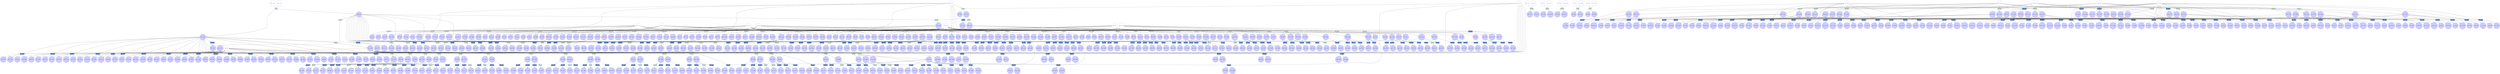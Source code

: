 digraph test {
  c1 -> e68;
  c1 -> e66;
  c1 -> e65;
  c1 -> e63;
  c1 -> e43;
  c1 -> e41;
  c1 -> e40;
  c1 -> e38;
  c1 -> e20;
  c1 -> e18;
  c1 -> e17;
  c1 -> e15;
  c1 -> e13;
  c1 -> e11;
  c1 -> e10;
  c1 -> e8;
  c2 -> e23;
  c3 -> e68;
  c3 -> e67;
  c3 -> e65;
  c3 -> e62;
  c3 -> e43;
  c3 -> e42;
  c3 -> e40;
  c3 -> e37;
  c3 -> e20;
  c3 -> e19;
  c3 -> e17;
  c3 -> e14;
  c3 -> e13;
  c3 -> e12;
  c3 -> e10;
  c3 -> e7;
  c4 -> e68;
  c4 -> e67;
  c4 -> e66;
  c4 -> e64;
  c4 -> e43;
  c4 -> e42;
  c4 -> e41;
  c4 -> e39;
  c4 -> e366;
  c4 -> e20;
  c4 -> e19;
  c4 -> e18;
  c4 -> e16;
  c4 -> e13;
  c4 -> e12;
  c4 -> e11;
  c4 -> e9;
  c5 -> e21;
  c6 -> e22;
  c7 -> e5;
  c8 -> e170;
  c8 -> e171;
  c8 -> e172;
  c8 -> e173;
  c8 -> e174;
  c8 -> e175;
  c8 -> e176;
  c8 -> e177;
  c8 -> e211;
  c8 -> e212;
  c8 -> e213;
  c8 -> e214;
  c8 -> e215;
  c8 -> e216;
  c8 -> e217;
  c8 -> e218;
  c8 -> e226;
  c8 -> e268;
  c9 -> e1;
  c10 -> e219;
  c10 -> e220;
  c10 -> e221;
  c10 -> e222;
  c10 -> e223;
  c10 -> e224;
  c10 -> e225;
  c10 -> e227;
  c10 -> e2;
  c11 -> e68;
  c11 -> e66;
  c11 -> e65;
  c11 -> e63;
  c11 -> e43;
  c11 -> e41;
  c11 -> e40;
  c11 -> e38;
  c11 -> e20;
  c11 -> e18;
  c11 -> e17;
  c11 -> e15;
  c11 -> e13;
  c11 -> e11;
  c11 -> e10;
  c11 -> e8;
  c12 -> e23;
  c13 -> e68;
  c13 -> e67;
  c13 -> e65;
  c13 -> e62;
  c13 -> e43;
  c13 -> e42;
  c13 -> e40;
  c13 -> e37;
  c13 -> e20;
  c13 -> e19;
  c13 -> e17;
  c13 -> e14;
  c13 -> e13;
  c13 -> e12;
  c13 -> e10;
  c13 -> e7;
  c14 -> e68;
  c14 -> e67;
  c14 -> e66;
  c14 -> e64;
  c14 -> e43;
  c14 -> e42;
  c14 -> e41;
  c14 -> e39;
  c14 -> e366;
  c14 -> e20;
  c14 -> e19;
  c14 -> e18;
  c14 -> e16;
  c14 -> e13;
  c14 -> e12;
  c14 -> e11;
  c14 -> e9;
  c15 -> e21;
  c16 -> e22;
  c17 -> e13;
  c17 -> e12;
  c17 -> e11;
  c17 -> e10;
  c17 -> e9;
  c17 -> e8;
  c17 -> e7;
  c17 -> e3;
  c17 -> e2;
  c18 -> e4;
  c19 -> e5;
  c20 -> e68;
  c20 -> e67;
  c20 -> e66;
  c20 -> e65;
  c20 -> e64;
  c20 -> e63;
  c20 -> e62;
  c20 -> e61;
  c20 -> e43;
  c20 -> e42;
  c20 -> e41;
  c20 -> e40;
  c20 -> e39;
  c20 -> e38;
  c20 -> e37;
  c20 -> e36;
  c20 -> e20;
  c20 -> e19;
  c20 -> e18;
  c20 -> e17;
  c20 -> e16;
  c20 -> e15;
  c20 -> e14;
  c20 -> e13;
  c20 -> e12;
  c20 -> e11;
  c20 -> e10;
  c20 -> e9;
  c20 -> e8;
  c20 -> e7;
  c20 -> e6;
  c20 -> e3;
  c21 -> e4;
  c22 -> e273;
  c22 -> e276;
  c22 -> e284;
  c22 -> e287;
  c22 -> e309;
  c22 -> e310;
  c22 -> e32;
  c22 -> e29;
  c22 -> e364;
  c22 -> e26;
  c22 -> e25;
  c23 -> e270;
  c23 -> e271;
  c23 -> e277;
  c23 -> e278;
  c23 -> e281;
  c23 -> e282;
  c23 -> e288;
  c23 -> e289;
  c23 -> e300;
  c23 -> e301;
  c23 -> e302;
  c23 -> e303;
  c23 -> e362;
  c23 -> e31;
  c23 -> e363;
  c23 -> e28;
  c23 -> e364;
  c23 -> e26;
  c23 -> e365;
  c23 -> e24;
  c24 -> e269;
  c24 -> e274;
  c24 -> e280;
  c24 -> e285;
  c24 -> e294;
  c24 -> e295;
  c24 -> e30;
  c24 -> e27;
  c24 -> e25;
  c24 -> e365;
  c24 -> e24;
  c25 -> e29;
  c25 -> e363;
  c25 -> e28;
  c25 -> e27;
  c25 -> e364;
  c25 -> e26;
  c25 -> e25;
  c25 -> e365;
  c25 -> e24;
  c26 -> e32;
  c26 -> e362;
  c26 -> e31;
  c26 -> e30;
  c26 -> e364;
  c26 -> e26;
  c26 -> e25;
  c26 -> e365;
  c26 -> e24;
  c27 -> e1;
  e1 -> c28;
  e1 -> c29;
  e2 -> c30;
  e2 -> c31;
  c31 -> e44;
  c31 -> e361;
  c31 -> e33;
  e3 -> c32;
  e3 -> c33;
  c33 -> e45;
  c33 -> e352;
  c33 -> e360;
  e4 -> c34;
  c34 -> e170;
  c34 -> e171;
  c34 -> e172;
  c34 -> e173;
  c34 -> e174;
  c34 -> e175;
  c34 -> e176;
  c34 -> e177;
  c34 -> e211;
  c34 -> e212;
  c34 -> e213;
  c34 -> e214;
  c34 -> e215;
  c34 -> e216;
  c34 -> e217;
  c34 -> e218;
  c34 -> e226;
  c34 -> e268;
  c34 -> e343;
  c34 -> e344;
  c34 -> e34;
  e4 -> c35;
  c35 -> e76;
  c35 -> e75;
  c35 -> e74;
  c35 -> e73;
  c35 -> e72;
  c35 -> e71;
  c35 -> e70;
  c35 -> e69;
  c35 -> e52;
  c35 -> e51;
  c35 -> e50;
  c35 -> e49;
  c35 -> e48;
  c35 -> e47;
  c35 -> e46;
  c35 -> e45;
  c35 -> e44;
  c35 -> e35;
  c35 -> e344;
  e5 -> c36;
  e5 -> c37;
  e6 -> c38;
  e7 -> c39;
  e7 -> c40;
  c40 -> e46;
  c40 -> e351;
  c40 -> e359;
  e7 -> c41;
  e7 -> c42;
  e8 -> c43;
  c43 -> e47;
  c43 -> e350;
  c43 -> e358;
  e8 -> c44;
  e8 -> c45;
  e8 -> c46;
  e9 -> c47;
  c47 -> e48;
  c47 -> e349;
  c47 -> e357;
  e9 -> c48;
  c48 -> e339;
  c48 -> e340;
  c48 -> e341;
  c48 -> e342;
  e9 -> c49;
  e9 -> c50;
  c50 -> e340;
  e10 -> c51;
  e10 -> c52;
  c52 -> e49;
  c52 -> e348;
  c52 -> e356;
  e10 -> c53;
  e10 -> c54;
  e10 -> c55;
  e10 -> c56;
  e11 -> c57;
  c57 -> e50;
  c57 -> e347;
  c57 -> e355;
  e11 -> c58;
  e11 -> c59;
  c59 -> e335;
  c59 -> e336;
  c59 -> e337;
  c59 -> e338;
  e11 -> c60;
  e11 -> c61;
  e11 -> c62;
  c62 -> e336;
  e12 -> c63;
  e12 -> c64;
  c64 -> e51;
  c64 -> e346;
  c64 -> e354;
  e12 -> c65;
  c65 -> e331;
  c65 -> e332;
  c65 -> e333;
  c65 -> e334;
  e12 -> c66;
  e12 -> c67;
  e12 -> c68;
  c68 -> e332;
  e13 -> c69;
  e13 -> c70;
  c70 -> e52;
  c70 -> e345;
  c70 -> e353;
  e13 -> c71;
  e13 -> c72;
  c72 -> e327;
  c72 -> e328;
  c72 -> e329;
  c72 -> e330;
  e13 -> c73;
  e13 -> c74;
  e13 -> c75;
  e13 -> c76;
  c76 -> e328;
  e14 -> c77;
  e14 -> c78;
  e14 -> c79;
  e15 -> c80;
  e15 -> c81;
  e15 -> c82;
  e16 -> c83;
  e16 -> c84;
  c84 -> e323;
  c84 -> e324;
  c84 -> e325;
  c84 -> e326;
  e16 -> c85;
  c85 -> e324;
  e17 -> c86;
  e17 -> c87;
  e17 -> c88;
  e17 -> c89;
  e17 -> c90;
  e18 -> c91;
  e18 -> c92;
  c92 -> e319;
  c92 -> e320;
  c92 -> e321;
  c92 -> e322;
  e18 -> c93;
  e18 -> c94;
  e18 -> c95;
  c95 -> e320;
  e19 -> c96;
  e19 -> c97;
  c97 -> e315;
  c97 -> e316;
  c97 -> e317;
  c97 -> e318;
  e19 -> c98;
  e19 -> c99;
  e19 -> c100;
  c100 -> e316;
  e20 -> c101;
  e20 -> c102;
  e20 -> c103;
  c103 -> e311;
  c103 -> e312;
  c103 -> e313;
  c103 -> e314;
  e20 -> c104;
  e20 -> c105;
  e20 -> c106;
  e20 -> c107;
  c107 -> e312;
  e21 -> c108;
  e21 -> c109;
  e22 -> c110;
  e22 -> c111;
  e366 -> c112;
  e366 -> c113;
  e23 -> c114;
  e23 -> c115;
  e24 -> c116;
  c116 -> e306;
  c116 -> e307;
  c116 -> e308;
  e24 -> c117;
  c117 -> e304;
  c117 -> e305;
  c117 -> e308;
  e24 -> c118;
  c118 -> e305;
  c118 -> e307;
  c118 -> e308;
  c118 -> e309;
  e24 -> c119;
  c119 -> e304;
  c119 -> e306;
  c119 -> e308;
  c119 -> e310;
  e365 -> c120;
  e365 -> c121;
  e365 -> c122;
  e365 -> c123;
  e25 -> c124;
  c124 -> e297;
  c124 -> e298;
  c124 -> e299;
  e25 -> c125;
  c125 -> e296;
  c125 -> e299;
  e25 -> c126;
  c126 -> e297;
  c126 -> e299;
  c126 -> e300;
  c126 -> e301;
  e25 -> c127;
  c127 -> e296;
  c127 -> e298;
  c127 -> e299;
  c127 -> e302;
  c127 -> e303;
  e26 -> c128;
  c128 -> e291;
  c128 -> e292;
  c128 -> e293;
  e26 -> c129;
  c129 -> e290;
  c129 -> e293;
  e26 -> c130;
  c130 -> e291;
  c130 -> e293;
  c130 -> e294;
  e26 -> c131;
  c131 -> e290;
  c131 -> e292;
  c131 -> e293;
  c131 -> e295;
  e364 -> c132;
  e364 -> c133;
  e364 -> c134;
  e364 -> c135;
  e27 -> c136;
  c136 -> e263;
  c136 -> e264;
  c136 -> e266;
  c136 -> e267;
  c136 -> e286;
  e27 -> c137;
  c137 -> e262;
  c137 -> e264;
  c137 -> e265;
  c137 -> e267;
  c137 -> e286;
  c137 -> e287;
  c137 -> e288;
  c137 -> e289;
  e28 -> c138;
  c138 -> e257;
  c138 -> e258;
  c138 -> e260;
  c138 -> e261;
  c138 -> e283;
  e28 -> c139;
  c139 -> e256;
  c139 -> e258;
  c139 -> e259;
  c139 -> e261;
  c139 -> e283;
  c139 -> e284;
  c139 -> e285;
  e363 -> c140;
  e363 -> c141;
  e29 -> c142;
  c142 -> e252;
  c142 -> e253;
  c142 -> e254;
  c142 -> e255;
  c142 -> e279;
  e29 -> c143;
  c143 -> e253;
  c143 -> e255;
  c143 -> e279;
  c143 -> e280;
  c143 -> e281;
  c143 -> e282;
  e30 -> c144;
  c144 -> e254;
  c144 -> e255;
  c144 -> e260;
  c144 -> e261;
  c144 -> e275;
  c144 -> e276;
  c144 -> e277;
  c144 -> e278;
  e30 -> c145;
  c145 -> e255;
  c145 -> e259;
  c145 -> e261;
  c145 -> e275;
  e31 -> c146;
  c146 -> e253;
  c146 -> e265;
  c146 -> e267;
  c146 -> e272;
  e31 -> c147;
  c147 -> e252;
  c147 -> e253;
  c147 -> e266;
  c147 -> e267;
  c147 -> e272;
  c147 -> e273;
  c147 -> e274;
  e362 -> c148;
  e362 -> c149;
  e32 -> c150;
  c150 -> e256;
  c150 -> e258;
  c150 -> e262;
  c150 -> e264;
  e32 -> c151;
  c151 -> e257;
  c151 -> e258;
  c151 -> e263;
  c151 -> e264;
  c151 -> e269;
  c151 -> e270;
  c151 -> e271;
  e33 -> c152;
  c152 -> e43;
  c152 -> e42;
  c152 -> e41;
  c152 -> e40;
  c152 -> e39;
  c152 -> e38;
  c152 -> e37;
  c152 -> e36;
  e361 -> c153;
  e360 -> c154;
  e359 -> c155;
  e358 -> c156;
  e357 -> c157;
  e356 -> c158;
  e355 -> c159;
  e354 -> c160;
  e353 -> c161;
  e352 -> c162;
  e351 -> c163;
  e350 -> c164;
  e349 -> c165;
  e348 -> c166;
  e347 -> c167;
  e346 -> c168;
  e345 -> c169;
  e34 -> c170;
  c170 -> e102;
  c170 -> e101;
  c170 -> e100;
  c170 -> e99;
  c170 -> e98;
  c170 -> e97;
  c170 -> e96;
  c170 -> e95;
  c170 -> e85;
  c170 -> e84;
  c170 -> e83;
  c170 -> e82;
  c170 -> e81;
  c170 -> e80;
  c170 -> e79;
  c170 -> e78;
  c170 -> e77;
  c170 -> e210;
  e344 -> c171;
  e344 -> c172;
  e343 -> c173;
  e35 -> c174;
  c174 -> e210;
  c174 -> e268;
  e342 -> c175;
  e341 -> c176;
  e340 -> c177;
  e340 -> c178;
  e339 -> c179;
  e338 -> c180;
  e337 -> c181;
  e336 -> c182;
  e336 -> c183;
  e335 -> c184;
  e334 -> c185;
  e333 -> c186;
  e332 -> c187;
  e332 -> c188;
  e331 -> c189;
  e330 -> c190;
  e329 -> c191;
  e328 -> c192;
  e328 -> c193;
  e327 -> c194;
  e326 -> c195;
  e325 -> c196;
  e324 -> c197;
  e324 -> c198;
  e323 -> c199;
  e322 -> c200;
  e321 -> c201;
  e320 -> c202;
  e320 -> c203;
  e319 -> c204;
  e318 -> c205;
  e317 -> c206;
  e316 -> c207;
  e316 -> c208;
  e315 -> c209;
  e314 -> c210;
  e313 -> c211;
  e312 -> c212;
  e312 -> c213;
  e311 -> c214;
  e310 -> c215;
  e310 -> c216;
  e309 -> c217;
  e309 -> c218;
  e308 -> c219;
  e308 -> c220;
  e308 -> c221;
  e308 -> c222;
  e307 -> c223;
  e307 -> c224;
  e306 -> c225;
  e306 -> c226;
  e305 -> c227;
  e305 -> c228;
  e304 -> c229;
  e304 -> c230;
  e303 -> c231;
  e303 -> c232;
  e302 -> c233;
  e302 -> c234;
  e301 -> c235;
  e301 -> c236;
  e300 -> c237;
  e300 -> c238;
  e299 -> c239;
  e299 -> c240;
  e299 -> c241;
  e299 -> c242;
  e298 -> c243;
  e298 -> c244;
  e297 -> c245;
  e297 -> c246;
  e296 -> c247;
  e296 -> c248;
  e295 -> c249;
  e295 -> c250;
  e294 -> c251;
  e294 -> c252;
  e293 -> c253;
  e293 -> c254;
  e293 -> c255;
  e293 -> c256;
  e292 -> c257;
  e292 -> c258;
  e291 -> c259;
  e291 -> c260;
  e290 -> c261;
  e290 -> c262;
  e289 -> c263;
  e289 -> c264;
  e288 -> c265;
  e288 -> c266;
  e287 -> c267;
  e287 -> c268;
  e286 -> c269;
  e286 -> c270;
  e285 -> c271;
  e285 -> c272;
  e284 -> c273;
  e284 -> c274;
  e283 -> c275;
  e283 -> c276;
  e282 -> c277;
  e282 -> c278;
  e281 -> c279;
  e281 -> c280;
  e280 -> c281;
  e280 -> c282;
  e279 -> c283;
  e279 -> c284;
  e278 -> c285;
  e278 -> c286;
  e277 -> c287;
  e277 -> c288;
  e276 -> c289;
  e276 -> c290;
  e275 -> c291;
  e275 -> c292;
  e274 -> c293;
  e274 -> c294;
  e273 -> c295;
  e273 -> c296;
  e272 -> c297;
  e272 -> c298;
  e271 -> c299;
  e271 -> c300;
  e270 -> c301;
  e270 -> c302;
  e269 -> c303;
  e269 -> c304;
  e36 -> c305;
  e36 -> c306;
  c306 -> e69;
  c306 -> e251;
  c306 -> e53;
  e37 -> c307;
  e37 -> c308;
  c308 -> e70;
  c308 -> e250;
  c308 -> e54;
  e37 -> c309;
  e37 -> c310;
  e38 -> c311;
  c311 -> e71;
  c311 -> e249;
  c311 -> e55;
  e38 -> c312;
  e38 -> c313;
  e38 -> c314;
  e39 -> c315;
  c315 -> e72;
  c315 -> e248;
  c315 -> e56;
  e39 -> c316;
  c316 -> e240;
  c316 -> e241;
  c316 -> e242;
  c316 -> e243;
  e39 -> c317;
  e39 -> c318;
  c318 -> e241;
  e40 -> c319;
  e40 -> c320;
  c320 -> e73;
  c320 -> e247;
  c320 -> e57;
  e40 -> c321;
  e40 -> c322;
  e40 -> c323;
  e40 -> c324;
  e41 -> c325;
  c325 -> e74;
  c325 -> e246;
  c325 -> e58;
  e41 -> c326;
  e41 -> c327;
  c327 -> e236;
  c327 -> e237;
  c327 -> e238;
  c327 -> e239;
  e41 -> c328;
  e41 -> c329;
  e41 -> c330;
  c330 -> e237;
  e42 -> c331;
  e42 -> c332;
  c332 -> e75;
  c332 -> e245;
  c332 -> e59;
  e42 -> c333;
  c333 -> e232;
  c333 -> e233;
  c333 -> e234;
  c333 -> e235;
  e42 -> c334;
  e42 -> c335;
  e42 -> c336;
  c336 -> e233;
  e43 -> c337;
  e43 -> c338;
  c338 -> e76;
  c338 -> e244;
  c338 -> e60;
  e43 -> c339;
  e43 -> c340;
  c340 -> e228;
  c340 -> e229;
  c340 -> e230;
  c340 -> e231;
  e43 -> c341;
  e43 -> c342;
  e43 -> c343;
  e43 -> c344;
  c344 -> e229;
  e44 -> c345;
  c345 -> e77;
  c345 -> e226;
  e44 -> c346;
  c346 -> e68;
  c346 -> e67;
  c346 -> e66;
  c346 -> e65;
  c346 -> e64;
  c346 -> e63;
  c346 -> e62;
  c346 -> e61;
  e45 -> c347;
  c347 -> e78;
  c347 -> e218;
  e45 -> c348;
  c348 -> e227;
  e46 -> c349;
  c349 -> e79;
  c349 -> e217;
  e46 -> c350;
  c350 -> e225;
  e47 -> c351;
  c351 -> e80;
  c351 -> e216;
  e47 -> c352;
  c352 -> e224;
  e48 -> c353;
  c353 -> e81;
  c353 -> e215;
  e48 -> c354;
  c354 -> e223;
  e49 -> c355;
  c355 -> e82;
  c355 -> e214;
  e49 -> c356;
  c356 -> e222;
  e50 -> c357;
  c357 -> e83;
  c357 -> e213;
  e50 -> c358;
  c358 -> e221;
  e51 -> c359;
  c359 -> e84;
  c359 -> e212;
  e51 -> c360;
  c360 -> e220;
  e52 -> c361;
  c361 -> e85;
  c361 -> e211;
  e52 -> c362;
  c362 -> e219;
  e268 -> c363;
  e268 -> c364;
  e268 -> c365;
  e267 -> c366;
  e267 -> c367;
  e267 -> c368;
  e267 -> c369;
  e266 -> c370;
  e266 -> c371;
  e265 -> c372;
  e265 -> c373;
  e264 -> c374;
  e264 -> c375;
  e264 -> c376;
  e264 -> c377;
  e263 -> c378;
  e263 -> c379;
  e262 -> c380;
  e262 -> c381;
  e261 -> c382;
  e261 -> c383;
  e261 -> c384;
  e261 -> c385;
  e260 -> c386;
  e260 -> c387;
  e259 -> c388;
  e259 -> c389;
  e258 -> c390;
  e258 -> c391;
  e258 -> c392;
  e258 -> c393;
  e257 -> c394;
  e257 -> c395;
  e256 -> c396;
  e256 -> c397;
  e255 -> c398;
  e255 -> c399;
  e255 -> c400;
  e255 -> c401;
  e254 -> c402;
  e254 -> c403;
  e253 -> c404;
  e253 -> c405;
  e253 -> c406;
  e253 -> c407;
  e252 -> c408;
  e252 -> c409;
  e53 -> c410;
  e54 -> c411;
  e55 -> c412;
  e56 -> c413;
  e57 -> c414;
  e58 -> c415;
  e59 -> c416;
  e60 -> c417;
  e251 -> c418;
  e250 -> c419;
  e249 -> c420;
  e248 -> c421;
  e247 -> c422;
  e246 -> c423;
  e245 -> c424;
  e244 -> c425;
  e243 -> c426;
  e242 -> c427;
  e241 -> c428;
  e241 -> c429;
  e240 -> c430;
  e239 -> c431;
  e238 -> c432;
  e237 -> c433;
  e237 -> c434;
  e236 -> c435;
  e235 -> c436;
  e234 -> c437;
  e233 -> c438;
  e233 -> c439;
  e232 -> c440;
  e231 -> c441;
  e230 -> c442;
  e229 -> c443;
  e229 -> c444;
  e228 -> c445;
  e61 -> c446;
  e61 -> c447;
  c447 -> e142;
  c447 -> e201;
  c447 -> e209;
  e227 -> c448;
  e227 -> c449;
  e226 -> c450;
  e226 -> c451;
  e226 -> c452;
  e62 -> c453;
  e62 -> c454;
  c454 -> e141;
  c454 -> e200;
  c454 -> e208;
  e62 -> c455;
  e62 -> c456;
  e225 -> c457;
  e225 -> c458;
  e63 -> c459;
  c459 -> e140;
  c459 -> e199;
  c459 -> e207;
  e63 -> c460;
  e63 -> c461;
  e63 -> c462;
  e224 -> c463;
  e224 -> c464;
  e64 -> c465;
  c465 -> e139;
  c465 -> e198;
  c465 -> e206;
  e64 -> c466;
  c466 -> e190;
  c466 -> e191;
  c466 -> e192;
  c466 -> e193;
  e64 -> c467;
  e64 -> c468;
  c468 -> e191;
  e223 -> c469;
  e223 -> c470;
  e65 -> c471;
  e65 -> c472;
  c472 -> e138;
  c472 -> e197;
  c472 -> e205;
  e65 -> c473;
  e65 -> c474;
  e65 -> c475;
  e65 -> c476;
  e222 -> c477;
  e222 -> c478;
  e66 -> c479;
  c479 -> e137;
  c479 -> e196;
  c479 -> e204;
  e66 -> c480;
  e66 -> c481;
  c481 -> e186;
  c481 -> e187;
  c481 -> e188;
  c481 -> e189;
  e66 -> c482;
  e66 -> c483;
  e66 -> c484;
  c484 -> e187;
  e221 -> c485;
  e221 -> c486;
  e67 -> c487;
  e67 -> c488;
  c488 -> e136;
  c488 -> e195;
  c488 -> e203;
  e67 -> c489;
  c489 -> e182;
  c489 -> e183;
  c489 -> e184;
  c489 -> e185;
  e67 -> c490;
  e67 -> c491;
  e67 -> c492;
  c492 -> e183;
  e220 -> c493;
  e220 -> c494;
  e68 -> c495;
  e68 -> c496;
  c496 -> e135;
  c496 -> e194;
  c496 -> e202;
  e68 -> c497;
  e68 -> c498;
  c498 -> e178;
  c498 -> e179;
  c498 -> e180;
  c498 -> e181;
  e68 -> c499;
  e68 -> c500;
  e68 -> c501;
  e68 -> c502;
  c502 -> e179;
  e219 -> c503;
  e219 -> c504;
  e218 -> c505;
  e218 -> c506;
  e218 -> c507;
  e217 -> c508;
  e217 -> c509;
  e217 -> c510;
  e216 -> c511;
  e216 -> c512;
  e216 -> c513;
  e215 -> c514;
  e215 -> c515;
  e215 -> c516;
  e214 -> c517;
  e214 -> c518;
  e214 -> c519;
  e213 -> c520;
  e213 -> c521;
  e213 -> c522;
  e212 -> c523;
  e212 -> c524;
  e212 -> c525;
  e211 -> c526;
  e211 -> c527;
  e211 -> c528;
  e210 -> c529;
  e210 -> c530;
  e69 -> c531;
  c531 -> e95;
  c531 -> e177;
  e69 -> c532;
  e209 -> c533;
  e70 -> c534;
  c534 -> e96;
  c534 -> e176;
  e70 -> c535;
  e208 -> c536;
  e71 -> c537;
  c537 -> e97;
  c537 -> e175;
  e71 -> c538;
  e207 -> c539;
  e72 -> c540;
  c540 -> e98;
  c540 -> e174;
  e72 -> c541;
  e206 -> c542;
  e73 -> c543;
  c543 -> e99;
  c543 -> e173;
  e73 -> c544;
  e205 -> c545;
  e74 -> c546;
  c546 -> e100;
  c546 -> e172;
  e74 -> c547;
  e204 -> c548;
  e75 -> c549;
  c549 -> e101;
  c549 -> e171;
  e75 -> c550;
  e203 -> c551;
  e76 -> c552;
  c552 -> e102;
  c552 -> e170;
  e76 -> c553;
  e202 -> c554;
  e201 -> c555;
  e200 -> c556;
  e199 -> c557;
  e198 -> c558;
  e197 -> c559;
  e196 -> c560;
  e195 -> c561;
  e194 -> c562;
  e77 -> c563;
  c563 -> e168;
  c563 -> e169;
  c563 -> e86;
  e77 -> c564;
  c564 -> e135;
  c564 -> e136;
  c564 -> e137;
  c564 -> e138;
  c564 -> e139;
  c564 -> e140;
  c564 -> e141;
  c564 -> e142;
  c564 -> e167;
  c564 -> e169;
  e193 -> c565;
  e192 -> c566;
  e191 -> c567;
  e191 -> c568;
  e190 -> c569;
  e189 -> c570;
  e188 -> c571;
  e187 -> c572;
  e187 -> c573;
  e186 -> c574;
  e185 -> c575;
  e184 -> c576;
  e183 -> c577;
  e183 -> c578;
  e182 -> c579;
  e181 -> c580;
  e180 -> c581;
  e179 -> c582;
  e179 -> c583;
  e178 -> c584;
  e78 -> c585;
  c585 -> e165;
  c585 -> e166;
  c585 -> e87;
  e78 -> c586;
  c586 -> e164;
  c586 -> e166;
  e79 -> c587;
  c587 -> e156;
  c587 -> e163;
  c587 -> e88;
  e79 -> c588;
  c588 -> e149;
  c588 -> e163;
  e80 -> c589;
  c589 -> e155;
  c589 -> e162;
  c589 -> e89;
  e80 -> c590;
  c590 -> e148;
  c590 -> e162;
  e81 -> c591;
  c591 -> e154;
  c591 -> e161;
  c591 -> e90;
  e81 -> c592;
  c592 -> e147;
  c592 -> e161;
  e82 -> c593;
  c593 -> e153;
  c593 -> e160;
  c593 -> e91;
  e82 -> c594;
  c594 -> e146;
  c594 -> e160;
  e83 -> c595;
  c595 -> e152;
  c595 -> e159;
  c595 -> e92;
  e83 -> c596;
  c596 -> e145;
  c596 -> e159;
  e84 -> c597;
  c597 -> e151;
  c597 -> e158;
  c597 -> e93;
  e84 -> c598;
  c598 -> e144;
  c598 -> e158;
  e85 -> c599;
  c599 -> e150;
  c599 -> e157;
  c599 -> e94;
  e85 -> c600;
  c600 -> e143;
  c600 -> e157;
  e177 -> c601;
  e177 -> c602;
  e177 -> c603;
  e176 -> c604;
  e176 -> c605;
  e176 -> c606;
  e175 -> c607;
  e175 -> c608;
  e175 -> c609;
  e174 -> c610;
  e174 -> c611;
  e174 -> c612;
  e173 -> c613;
  e173 -> c614;
  e173 -> c615;
  e172 -> c616;
  e172 -> c617;
  e172 -> c618;
  e171 -> c619;
  e171 -> c620;
  e171 -> c621;
  e170 -> c622;
  e170 -> c623;
  e170 -> c624;
  e86 -> c625;
  e169 -> c626;
  e169 -> c627;
  e168 -> c628;
  e167 -> c629;
  e87 -> c630;
  e166 -> c631;
  e166 -> c632;
  e165 -> c633;
  e164 -> c634;
  e88 -> c635;
  e89 -> c636;
  e90 -> c637;
  e91 -> c638;
  e92 -> c639;
  e93 -> c640;
  e94 -> c641;
  e163 -> c642;
  e163 -> c643;
  e162 -> c644;
  e162 -> c645;
  e161 -> c646;
  e161 -> c647;
  e160 -> c648;
  e160 -> c649;
  e159 -> c650;
  e159 -> c651;
  e158 -> c652;
  e158 -> c653;
  e157 -> c654;
  e157 -> c655;
  e156 -> c656;
  e155 -> c657;
  e154 -> c658;
  e153 -> c659;
  e152 -> c660;
  e151 -> c661;
  e150 -> c662;
  e149 -> c663;
  e148 -> c664;
  e147 -> c665;
  e146 -> c666;
  e145 -> c667;
  e144 -> c668;
  e143 -> c669;
  e95 -> c670;
  c670 -> e133;
  c670 -> e134;
  c670 -> e103;
  e95 -> c671;
  c671 -> e132;
  c671 -> e134;
  e96 -> c672;
  c672 -> e124;
  c672 -> e131;
  c672 -> e104;
  e96 -> c673;
  c673 -> e117;
  c673 -> e131;
  e97 -> c674;
  c674 -> e123;
  c674 -> e130;
  c674 -> e105;
  e97 -> c675;
  c675 -> e116;
  c675 -> e130;
  e98 -> c676;
  c676 -> e122;
  c676 -> e129;
  c676 -> e106;
  e98 -> c677;
  c677 -> e115;
  c677 -> e129;
  e99 -> c678;
  c678 -> e121;
  c678 -> e128;
  c678 -> e107;
  e99 -> c679;
  c679 -> e114;
  c679 -> e128;
  e100 -> c680;
  c680 -> e120;
  c680 -> e127;
  c680 -> e108;
  e100 -> c681;
  c681 -> e113;
  c681 -> e127;
  e101 -> c682;
  c682 -> e119;
  c682 -> e126;
  c682 -> e109;
  e101 -> c683;
  c683 -> e112;
  c683 -> e126;
  e102 -> c684;
  c684 -> e118;
  c684 -> e125;
  c684 -> e110;
  e102 -> c685;
  c685 -> e111;
  c685 -> e125;
  e142 -> c686;
  e142 -> c687;
  e141 -> c688;
  e141 -> c689;
  e140 -> c690;
  e140 -> c691;
  e139 -> c692;
  e139 -> c693;
  e138 -> c694;
  e138 -> c695;
  e137 -> c696;
  e137 -> c697;
  e136 -> c698;
  e136 -> c699;
  e135 -> c700;
  e135 -> c701;
  e103 -> c702;
  e134 -> c703;
  e134 -> c704;
  e133 -> c705;
  e132 -> c706;
  e104 -> c707;
  e105 -> c708;
  e106 -> c709;
  e107 -> c710;
  e108 -> c711;
  e109 -> c712;
  e110 -> c713;
  e131 -> c714;
  e131 -> c715;
  e130 -> c716;
  e130 -> c717;
  e129 -> c718;
  e129 -> c719;
  e128 -> c720;
  e128 -> c721;
  e127 -> c722;
  e127 -> c723;
  e126 -> c724;
  e126 -> c725;
  e125 -> c726;
  e125 -> c727;
  e124 -> c728;
  e123 -> c729;
  e122 -> c730;
  e121 -> c731;
  e120 -> c732;
  e119 -> c733;
  e118 -> c734;
  e117 -> c735;
  e116 -> c736;
  e115 -> c737;
  e114 -> c738;
  e113 -> c739;
  e112 -> c740;
  e111 -> c741;
  c1 [color="#4040ff" fillcolor="transparent" label= <Lev-<FONT COLOR="red"><SUP>0</SUP></FONT>&nbsp;(c1)> shape=circle style=filled];
  c2 [color="#4040ff" fillcolor="transparent" label= <Pol+<FONT COLOR="red"><SUP>0</SUP></FONT>&nbsp;(c2)> shape=circle style=filled];
  c3 [color="#4040ff" fillcolor="transparent" label= <Bri-<FONT COLOR="red"><SUP>0</SUP></FONT>&nbsp;(c3)> shape=circle style=filled];
  c4 [color="#4040ff" fillcolor="transparent" label= <Bu2+<FONT COLOR="red"><SUP>0</SUP></FONT>&nbsp;(c4)> shape=circle style=filled];
  c5 [color="#4040ff" fillcolor="transparent" label= <Se2-<FONT COLOR="red"><SUP>0</SUP></FONT>&nbsp;(c5)> shape=circle style=filled];
  c6 [color="#4040ff" fillcolor="transparent" label= <Fa2-<FONT COLOR="red"><SUP>0</SUP></FONT>&nbsp;(c6)> shape=circle style=filled];
  c7 [color="#4040ff" fillcolor="transparent" label= <Se1-<FONT COLOR="red"><SUP>0</SUP></FONT>&nbsp;(c7)> shape=circle style=filled];
  c8 [color="#4040ff" fillcolor="transparent" label= <Wal-<FONT COLOR="red"><SUP>0</SUP></FONT>&nbsp;(c8)> shape=circle style=filled];
  c9 [color="#4040ff" fillcolor="transparent" label= <For-<FONT COLOR="red"><SUP>0</SUP></FONT>&nbsp;(c9)> shape=circle style=filled];
  c10 [color="#4040ff" fillcolor="transparent" label= <Cig+<FONT COLOR="red"><SUP>1</SUP></FONT>&nbsp;(c10)> shape=circle style=filled];
  c11 [color="#4040ff" fillcolor="transparent" label= <Lev+<FONT COLOR="red"><SUP>1</SUP></FONT>&nbsp;(c11)> shape=circle style=filled];
  c12 [color="#4040ff" fillcolor="transparent" label= <Pol-<FONT COLOR="red"><SUP>1</SUP></FONT>&nbsp;(c12)> shape=circle style=filled];
  c13 [color="#4040ff" fillcolor="transparent" label= <Bri+<FONT COLOR="red"><SUP>1</SUP></FONT>&nbsp;(c13)> shape=circle style=filled];
  c14 [color="#4040ff" fillcolor="transparent" label= <Bu2-<FONT COLOR="red"><SUP>1</SUP></FONT>&nbsp;(c14)> shape=circle style=filled];
  c15 [color="#4040ff" fillcolor="transparent" label= <Se2+<FONT COLOR="red"><SUP>1</SUP></FONT>&nbsp;(c15)> shape=circle style=filled];
  c16 [color="#4040ff" fillcolor="transparent" label= <Fa2+<FONT COLOR="red"><SUP>1</SUP></FONT>&nbsp;(c16)> shape=circle style=filled];
  c17 [color="#4040ff" fillcolor="transparent" label= <BuF-<FONT COLOR="red"><SUP>1</SUP></FONT>&nbsp;(c17)> shape=circle style=filled];
  c18 [color="#4040ff" fillcolor="transparent" label= <Bu1-<FONT COLOR="red"><SUP>1</SUP></FONT>&nbsp;(c18)> shape=circle style=filled];
  c19 [color="#4040ff" fillcolor="transparent" label= <Se1+<FONT COLOR="red"><SUP>1</SUP></FONT>&nbsp;(c19)> shape=circle style=filled];
  c20 [color="#4040ff" fillcolor="transparent" label= <Fa1+<FONT COLOR="red"><SUP>1</SUP></FONT>&nbsp;(c20)> shape=circle style=filled];
  c21 [color="#4040ff" fillcolor="transparent" label= <Wal+<FONT COLOR="red"><SUP>1</SUP></FONT>&nbsp;(c21)> shape=circle style=filled];
  c22 [color="#4040ff" fillcolor="transparent" label= <Fi2-<FONT COLOR="red"><SUP>1</SUP></FONT>&nbsp;(c22)> shape=circle style=filled];
  c23 [color="#4040ff" fillcolor="transparent" label= <Fi1-<FONT COLOR="red"><SUP>1</SUP></FONT>&nbsp;(c23)> shape=circle style=filled];
  c24 [color="#4040ff" fillcolor="transparent" label= <FiF-<FONT COLOR="red"><SUP>1</SUP></FONT>&nbsp;(c24)> shape=circle style=filled];
  c25 [color="#4040ff" fillcolor="transparent" label= <FiS2+<FONT COLOR="red"><SUP>1</SUP></FONT>&nbsp;(c25)> shape=circle style=filled];
  c26 [color="#4040ff" fillcolor="transparent" label= <FiS1+<FONT COLOR="red"><SUP>1</SUP></FONT>&nbsp;(c26)> shape=circle style=filled];
  c27 [color="#4040ff" fillcolor="transparent" label= <For+<FONT COLOR="red"><SUP>1</SUP></FONT>&nbsp;(c27)> shape=circle style=filled];
  c28 [color="#4040ff" fillcolor="#ccccff" label= <For-<FONT COLOR="red"><SUP>1</SUP></FONT>&nbsp;(c28)> shape=circle style=filled];
  c29 [color="#4040ff" fillcolor="#ccccff" label= <For+<FONT COLOR="red"><SUP>0</SUP></FONT>&nbsp;(c29)> shape=circle style=filled];
  c30 [color="#4040ff" fillcolor="#ccccff" label= <Cig-<FONT COLOR="red"><SUP>1</SUP></FONT>&nbsp;(c30)> shape=circle style=filled];
  c31 [color="#4040ff" fillcolor="#ccccff" label= <BuF+<FONT COLOR="red"><SUP>1</SUP></FONT>&nbsp;(c31)> shape=circle style=filled];
  c32 [color="#4040ff" fillcolor="#ccccff" label= <Fa1-<FONT COLOR="red"><SUP>1</SUP></FONT>&nbsp;(c32)> shape=circle style=filled];
  c33 [color="#4040ff" fillcolor="#ccccff" label= <BuF+<FONT COLOR="red"><SUP>1</SUP></FONT>&nbsp;(c33)> shape=circle style=filled];
  c34 [color="#4040ff" fillcolor="#ccccff" label= <Bu1+<FONT COLOR="red"><SUP>1</SUP></FONT>&nbsp;(c34)> shape=circle style=filled];
  c35 [color="#4040ff" fillcolor="#ccccff" label= <Wal-<FONT COLOR="red"><SUP>1</SUP></FONT>&nbsp;(c35)> shape=circle style=filled];
  c36 [color="#4040ff" fillcolor="#ccccff" label= <Se1-<FONT COLOR="red"><SUP>1</SUP></FONT>&nbsp;(c36)> shape=circle style=filled];
  c37 [color="#4040ff" fillcolor="#ccccff" label= <Se1+<FONT COLOR="red"><SUP>0</SUP></FONT>&nbsp;(c37)> shape=circle style=filled];
  c38 [color="#4040ff" fillcolor="#ccccff" label= <Fa1-<FONT COLOR="red"><SUP>1</SUP></FONT>&nbsp;(c38)> shape=circle style=filled];
  c39 [color="#4040ff" fillcolor="#ccccff" label= <Bri-<FONT COLOR="red"><SUP>1</SUP></FONT>&nbsp;(c39)> shape=circle style=filled];
  c40 [color="#4040ff" fillcolor="#ccccff" label= <BuF+<FONT COLOR="red"><SUP>1</SUP></FONT>&nbsp;(c40)> shape=circle style=filled];
  c41 [color="#4040ff" fillcolor="#ccccff" label= <Fa1-<FONT COLOR="red"><SUP>1</SUP></FONT>&nbsp;(c41)> shape=circle style=filled];
  c42 [color="#4040ff" fillcolor="#ccccff" label= <Bri+<FONT COLOR="red"><SUP>0</SUP></FONT>&nbsp;(c42)> shape=circle style=filled];
  c43 [color="#4040ff" fillcolor="#ccccff" label= <BuF+<FONT COLOR="red"><SUP>1</SUP></FONT>&nbsp;(c43)> shape=circle style=filled];
  c44 [color="#4040ff" fillcolor="#ccccff" label= <Lev-<FONT COLOR="red"><SUP>1</SUP></FONT>&nbsp;(c44)> shape=circle style=filled];
  c45 [color="#4040ff" fillcolor="#ccccff" label= <Fa1-<FONT COLOR="red"><SUP>1</SUP></FONT>&nbsp;(c45)> shape=circle style=filled];
  c46 [color="#4040ff" fillcolor="#ccccff" label= <Lev+<FONT COLOR="red"><SUP>0</SUP></FONT>&nbsp;(c46)> shape=circle style=filled];
  c47 [color="#4040ff" fillcolor="#ccccff" label= <BuF+<FONT COLOR="red"><SUP>1</SUP></FONT>&nbsp;(c47)> shape=circle style=filled];
  c48 [color="#4040ff" fillcolor="#ccccff" label= <Bu2+<FONT COLOR="red"><SUP>1</SUP></FONT>&nbsp;(c48)> shape=circle style=filled];
  c49 [color="#4040ff" fillcolor="#ccccff" label= <Fa1-<FONT COLOR="red"><SUP>1</SUP></FONT>&nbsp;(c49)> shape=circle style=filled];
  c50 [color="#4040ff" fillcolor="#ccccff" label= <Bu2-<FONT COLOR="red"><SUP>0</SUP></FONT>&nbsp;(c50)> shape=circle style=filled];
  c51 [color="#4040ff" fillcolor="#ccccff" label= <Bri-<FONT COLOR="red"><SUP>1</SUP></FONT>&nbsp;(c51)> shape=circle style=filled];
  c52 [color="#4040ff" fillcolor="#ccccff" label= <BuF+<FONT COLOR="red"><SUP>1</SUP></FONT>&nbsp;(c52)> shape=circle style=filled];
  c53 [color="#4040ff" fillcolor="#ccccff" label= <Lev-<FONT COLOR="red"><SUP>1</SUP></FONT>&nbsp;(c53)> shape=circle style=filled];
  c54 [color="#4040ff" fillcolor="#ccccff" label= <Fa1-<FONT COLOR="red"><SUP>1</SUP></FONT>&nbsp;(c54)> shape=circle style=filled];
  c55 [color="#4040ff" fillcolor="#ccccff" label= <Bri+<FONT COLOR="red"><SUP>0</SUP></FONT>&nbsp;(c55)> shape=circle style=filled];
  c56 [color="#4040ff" fillcolor="#ccccff" label= <Lev+<FONT COLOR="red"><SUP>0</SUP></FONT>&nbsp;(c56)> shape=circle style=filled];
  c57 [color="#4040ff" fillcolor="#ccccff" label= <BuF+<FONT COLOR="red"><SUP>1</SUP></FONT>&nbsp;(c57)> shape=circle style=filled];
  c58 [color="#4040ff" fillcolor="#ccccff" label= <Lev-<FONT COLOR="red"><SUP>1</SUP></FONT>&nbsp;(c58)> shape=circle style=filled];
  c59 [color="#4040ff" fillcolor="#ccccff" label= <Bu2+<FONT COLOR="red"><SUP>1</SUP></FONT>&nbsp;(c59)> shape=circle style=filled];
  c60 [color="#4040ff" fillcolor="#ccccff" label= <Fa1-<FONT COLOR="red"><SUP>1</SUP></FONT>&nbsp;(c60)> shape=circle style=filled];
  c61 [color="#4040ff" fillcolor="#ccccff" label= <Lev+<FONT COLOR="red"><SUP>0</SUP></FONT>&nbsp;(c61)> shape=circle style=filled];
  c62 [color="#4040ff" fillcolor="#ccccff" label= <Bu2-<FONT COLOR="red"><SUP>0</SUP></FONT>&nbsp;(c62)> shape=circle style=filled];
  c63 [color="#4040ff" fillcolor="#ccccff" label= <Bri-<FONT COLOR="red"><SUP>1</SUP></FONT>&nbsp;(c63)> shape=circle style=filled];
  c64 [color="#4040ff" fillcolor="#ccccff" label= <BuF+<FONT COLOR="red"><SUP>1</SUP></FONT>&nbsp;(c64)> shape=circle style=filled];
  c65 [color="#4040ff" fillcolor="#ccccff" label= <Bu2+<FONT COLOR="red"><SUP>1</SUP></FONT>&nbsp;(c65)> shape=circle style=filled];
  c66 [color="#4040ff" fillcolor="#ccccff" label= <Fa1-<FONT COLOR="red"><SUP>1</SUP></FONT>&nbsp;(c66)> shape=circle style=filled];
  c67 [color="#4040ff" fillcolor="#ccccff" label= <Bri+<FONT COLOR="red"><SUP>0</SUP></FONT>&nbsp;(c67)> shape=circle style=filled];
  c68 [color="#4040ff" fillcolor="#ccccff" label= <Bu2-<FONT COLOR="red"><SUP>0</SUP></FONT>&nbsp;(c68)> shape=circle style=filled];
  c69 [color="#4040ff" fillcolor="#ccccff" label= <Bri-<FONT COLOR="red"><SUP>1</SUP></FONT>&nbsp;(c69)> shape=circle style=filled];
  c70 [color="#4040ff" fillcolor="#ccccff" label= <BuF+<FONT COLOR="red"><SUP>1</SUP></FONT>&nbsp;(c70)> shape=circle style=filled];
  c71 [color="#4040ff" fillcolor="#ccccff" label= <Lev-<FONT COLOR="red"><SUP>1</SUP></FONT>&nbsp;(c71)> shape=circle style=filled];
  c72 [color="#4040ff" fillcolor="#ccccff" label= <Bu2+<FONT COLOR="red"><SUP>1</SUP></FONT>&nbsp;(c72)> shape=circle style=filled];
  c73 [color="#4040ff" fillcolor="#ccccff" label= <Fa1-<FONT COLOR="red"><SUP>1</SUP></FONT>&nbsp;(c73)> shape=circle style=filled];
  c74 [color="#4040ff" fillcolor="#ccccff" label= <Bri+<FONT COLOR="red"><SUP>0</SUP></FONT>&nbsp;(c74)> shape=circle style=filled];
  c75 [color="#4040ff" fillcolor="#ccccff" label= <Lev+<FONT COLOR="red"><SUP>0</SUP></FONT>&nbsp;(c75)> shape=circle style=filled];
  c76 [color="#4040ff" fillcolor="#ccccff" label= <Bu2-<FONT COLOR="red"><SUP>0</SUP></FONT>&nbsp;(c76)> shape=circle style=filled];
  c77 [color="#4040ff" fillcolor="#ccccff" label= <Fa1-<FONT COLOR="red"><SUP>1</SUP></FONT>&nbsp;(c77)> shape=circle style=filled];
  c78 [color="#4040ff" fillcolor="#ccccff" label= <Bri-<FONT COLOR="red"><SUP>1</SUP></FONT>&nbsp;(c78)> shape=circle style=filled];
  c79 [color="#4040ff" fillcolor="#ccccff" label= <Bri+<FONT COLOR="red"><SUP>0</SUP></FONT>&nbsp;(c79)> shape=circle style=filled];
  c80 [color="#4040ff" fillcolor="#ccccff" label= <Fa1-<FONT COLOR="red"><SUP>1</SUP></FONT>&nbsp;(c80)> shape=circle style=filled];
  c81 [color="#4040ff" fillcolor="#ccccff" label= <Lev-<FONT COLOR="red"><SUP>1</SUP></FONT>&nbsp;(c81)> shape=circle style=filled];
  c82 [color="#4040ff" fillcolor="#ccccff" label= <Lev+<FONT COLOR="red"><SUP>0</SUP></FONT>&nbsp;(c82)> shape=circle style=filled];
  c83 [color="#4040ff" fillcolor="#ccccff" label= <Fa1-<FONT COLOR="red"><SUP>1</SUP></FONT>&nbsp;(c83)> shape=circle style=filled];
  c84 [color="#4040ff" fillcolor="#ccccff" label= <Bu2+<FONT COLOR="red"><SUP>1</SUP></FONT>&nbsp;(c84)> shape=circle style=filled];
  c85 [color="#4040ff" fillcolor="#ccccff" label= <Bu2-<FONT COLOR="red"><SUP>0</SUP></FONT>&nbsp;(c85)> shape=circle style=filled];
  c86 [color="#4040ff" fillcolor="#ccccff" label= <Bri-<FONT COLOR="red"><SUP>1</SUP></FONT>&nbsp;(c86)> shape=circle style=filled];
  c87 [color="#4040ff" fillcolor="#ccccff" label= <Lev-<FONT COLOR="red"><SUP>1</SUP></FONT>&nbsp;(c87)> shape=circle style=filled];
  c88 [color="#4040ff" fillcolor="#ccccff" label= <Fa1-<FONT COLOR="red"><SUP>1</SUP></FONT>&nbsp;(c88)> shape=circle style=filled];
  c89 [color="#4040ff" fillcolor="#ccccff" label= <Bri+<FONT COLOR="red"><SUP>0</SUP></FONT>&nbsp;(c89)> shape=circle style=filled];
  c90 [color="#4040ff" fillcolor="#ccccff" label= <Lev+<FONT COLOR="red"><SUP>0</SUP></FONT>&nbsp;(c90)> shape=circle style=filled];
  c91 [color="#4040ff" fillcolor="#ccccff" label= <Lev-<FONT COLOR="red"><SUP>1</SUP></FONT>&nbsp;(c91)> shape=circle style=filled];
  c92 [color="#4040ff" fillcolor="#ccccff" label= <Bu2+<FONT COLOR="red"><SUP>1</SUP></FONT>&nbsp;(c92)> shape=circle style=filled];
  c93 [color="#4040ff" fillcolor="#ccccff" label= <Fa1-<FONT COLOR="red"><SUP>1</SUP></FONT>&nbsp;(c93)> shape=circle style=filled];
  c94 [color="#4040ff" fillcolor="#ccccff" label= <Lev+<FONT COLOR="red"><SUP>0</SUP></FONT>&nbsp;(c94)> shape=circle style=filled];
  c95 [color="#4040ff" fillcolor="#ccccff" label= <Bu2-<FONT COLOR="red"><SUP>0</SUP></FONT>&nbsp;(c95)> shape=circle style=filled];
  c96 [color="#4040ff" fillcolor="#ccccff" label= <Bri-<FONT COLOR="red"><SUP>1</SUP></FONT>&nbsp;(c96)> shape=circle style=filled];
  c97 [color="#4040ff" fillcolor="#ccccff" label= <Bu2+<FONT COLOR="red"><SUP>1</SUP></FONT>&nbsp;(c97)> shape=circle style=filled];
  c98 [color="#4040ff" fillcolor="#ccccff" label= <Fa1-<FONT COLOR="red"><SUP>1</SUP></FONT>&nbsp;(c98)> shape=circle style=filled];
  c99 [color="#4040ff" fillcolor="#ccccff" label= <Bri+<FONT COLOR="red"><SUP>0</SUP></FONT>&nbsp;(c99)> shape=circle style=filled];
  c100 [color="#4040ff" fillcolor="#ccccff" label= <Bu2-<FONT COLOR="red"><SUP>0</SUP></FONT>&nbsp;(c100)> shape=circle style=filled];
  c101 [color="#4040ff" fillcolor="#ccccff" label= <Bri-<FONT COLOR="red"><SUP>1</SUP></FONT>&nbsp;(c101)> shape=circle style=filled];
  c102 [color="#4040ff" fillcolor="#ccccff" label= <Lev-<FONT COLOR="red"><SUP>1</SUP></FONT>&nbsp;(c102)> shape=circle style=filled];
  c103 [color="#4040ff" fillcolor="#ccccff" label= <Bu2+<FONT COLOR="red"><SUP>1</SUP></FONT>&nbsp;(c103)> shape=circle style=filled];
  c104 [color="#4040ff" fillcolor="#ccccff" label= <Fa1-<FONT COLOR="red"><SUP>1</SUP></FONT>&nbsp;(c104)> shape=circle style=filled];
  c105 [color="#4040ff" fillcolor="#ccccff" label= <Bri+<FONT COLOR="red"><SUP>0</SUP></FONT>&nbsp;(c105)> shape=circle style=filled];
  c106 [color="#4040ff" fillcolor="#ccccff" label= <Lev+<FONT COLOR="red"><SUP>0</SUP></FONT>&nbsp;(c106)> shape=circle style=filled];
  c107 [color="#4040ff" fillcolor="#ccccff" label= <Bu2-<FONT COLOR="red"><SUP>0</SUP></FONT>&nbsp;(c107)> shape=circle style=filled];
  c108 [color="#4040ff" fillcolor="#ccccff" label= <Se2-<FONT COLOR="red"><SUP>1</SUP></FONT>&nbsp;(c108)> shape=circle style=filled];
  c109 [color="#4040ff" fillcolor="#ccccff" label= <Se2+<FONT COLOR="red"><SUP>0</SUP></FONT>&nbsp;(c109)> shape=circle style=filled];
  c110 [color="#4040ff" fillcolor="#ccccff" label= <Fa2-<FONT COLOR="red"><SUP>1</SUP></FONT>&nbsp;(c110)> shape=circle style=filled];
  c111 [color="#4040ff" fillcolor="#ccccff" label= <Fa2+<FONT COLOR="red"><SUP>0</SUP></FONT>&nbsp;(c111)> shape=circle style=filled];
  c112 [color="#4040ff" fillcolor="#ccccff" label= <Bu2-<FONT COLOR="red"><SUP>1</SUP></FONT>&nbsp;(c112)> shape=circle style=filled];
  c113 [color="#4040ff" fillcolor="#ccccff" label= <Bu2+<FONT COLOR="red"><SUP>0</SUP></FONT>&nbsp;(c113)> shape=circle style=filled];
  c114 [color="#4040ff" fillcolor="#ccccff" label= <Pol+<FONT COLOR="red"><SUP>1</SUP></FONT>&nbsp;(c114)> shape=circle style=filled];
  c115 [color="#4040ff" fillcolor="#ccccff" label= <Pol-<FONT COLOR="red"><SUP>0</SUP></FONT>&nbsp;(c115)> shape=circle style=filled];
  c116 [color="#4040ff" fillcolor="#ccccff" label= <FiS2-<FONT COLOR="red"><SUP>1</SUP></FONT>&nbsp;(c116)> shape=circle style=filled];
  c117 [color="#4040ff" fillcolor="#ccccff" label= <FiS1-<FONT COLOR="red"><SUP>1</SUP></FONT>&nbsp;(c117)> shape=circle style=filled];
  c118 [color="#4040ff" fillcolor="#ccccff" label= <FiF+<FONT COLOR="red"><SUP>1</SUP></FONT>&nbsp;(c118)> shape=circle style=filled];
  c119 [color="#4040ff" fillcolor="#ccccff" label= <Fi1+<FONT COLOR="red"><SUP>1</SUP></FONT>&nbsp;(c119)> shape=circle style=filled];
  c120 [color="#4040ff" fillcolor="#ccccff" label= <FiS2-<FONT COLOR="red"><SUP>1</SUP></FONT>&nbsp;(c120)> shape=circle style=filled];
  c121 [color="#4040ff" fillcolor="#ccccff" label= <FiS1-<FONT COLOR="red"><SUP>1</SUP></FONT>&nbsp;(c121)> shape=circle style=filled];
  c122 [color="#4040ff" fillcolor="#ccccff" label= <FiF+<FONT COLOR="red"><SUP>1</SUP></FONT>&nbsp;(c122)> shape=circle style=filled];
  c123 [color="#4040ff" fillcolor="#ccccff" label= <Fi1+<FONT COLOR="red"><SUP>1</SUP></FONT>&nbsp;(c123)> shape=circle style=filled];
  c124 [color="#4040ff" fillcolor="#ccccff" label= <FiS2-<FONT COLOR="red"><SUP>1</SUP></FONT>&nbsp;(c124)> shape=circle style=filled];
  c125 [color="#4040ff" fillcolor="#ccccff" label= <FiS1-<FONT COLOR="red"><SUP>1</SUP></FONT>&nbsp;(c125)> shape=circle style=filled];
  c126 [color="#4040ff" fillcolor="#ccccff" label= <Fi2+<FONT COLOR="red"><SUP>1</SUP></FONT>&nbsp;(c126)> shape=circle style=filled];
  c127 [color="#4040ff" fillcolor="#ccccff" label= <FiF+<FONT COLOR="red"><SUP>1</SUP></FONT>&nbsp;(c127)> shape=circle style=filled];
  c128 [color="#4040ff" fillcolor="#ccccff" label= <FiS2-<FONT COLOR="red"><SUP>1</SUP></FONT>&nbsp;(c128)> shape=circle style=filled];
  c129 [color="#4040ff" fillcolor="#ccccff" label= <FiS1-<FONT COLOR="red"><SUP>1</SUP></FONT>&nbsp;(c129)> shape=circle style=filled];
  c130 [color="#4040ff" fillcolor="#ccccff" label= <Fi2+<FONT COLOR="red"><SUP>1</SUP></FONT>&nbsp;(c130)> shape=circle style=filled];
  c131 [color="#4040ff" fillcolor="#ccccff" label= <Fi1+<FONT COLOR="red"><SUP>1</SUP></FONT>&nbsp;(c131)> shape=circle style=filled];
  c132 [color="#4040ff" fillcolor="#ccccff" label= <FiS2-<FONT COLOR="red"><SUP>1</SUP></FONT>&nbsp;(c132)> shape=circle style=filled];
  c133 [color="#4040ff" fillcolor="#ccccff" label= <FiS1-<FONT COLOR="red"><SUP>1</SUP></FONT>&nbsp;(c133)> shape=circle style=filled];
  c134 [color="#4040ff" fillcolor="#ccccff" label= <Fi2+<FONT COLOR="red"><SUP>1</SUP></FONT>&nbsp;(c134)> shape=circle style=filled];
  c135 [color="#4040ff" fillcolor="#ccccff" label= <Fi1+<FONT COLOR="red"><SUP>1</SUP></FONT>&nbsp;(c135)> shape=circle style=filled];
  c136 [color="#4040ff" fillcolor="#ccccff" label= <FiS2-<FONT COLOR="red"><SUP>1</SUP></FONT>&nbsp;(c136)> shape=circle style=filled];
  c137 [color="#4040ff" fillcolor="#ccccff" label= <FiF+<FONT COLOR="red"><SUP>1</SUP></FONT>&nbsp;(c137)> shape=circle style=filled];
  c138 [color="#4040ff" fillcolor="#ccccff" label= <FiS2-<FONT COLOR="red"><SUP>1</SUP></FONT>&nbsp;(c138)> shape=circle style=filled];
  c139 [color="#4040ff" fillcolor="#ccccff" label= <Fi1+<FONT COLOR="red"><SUP>1</SUP></FONT>&nbsp;(c139)> shape=circle style=filled];
  c140 [color="#4040ff" fillcolor="#ccccff" label= <FiS2-<FONT COLOR="red"><SUP>1</SUP></FONT>&nbsp;(c140)> shape=circle style=filled];
  c141 [color="#4040ff" fillcolor="#ccccff" label= <Fi1+<FONT COLOR="red"><SUP>1</SUP></FONT>&nbsp;(c141)> shape=circle style=filled];
  c142 [color="#4040ff" fillcolor="#ccccff" label= <FiS2-<FONT COLOR="red"><SUP>1</SUP></FONT>&nbsp;(c142)> shape=circle style=filled];
  c143 [color="#4040ff" fillcolor="#ccccff" label= <Fi2+<FONT COLOR="red"><SUP>1</SUP></FONT>&nbsp;(c143)> shape=circle style=filled];
  c144 [color="#4040ff" fillcolor="#ccccff" label= <FiF+<FONT COLOR="red"><SUP>1</SUP></FONT>&nbsp;(c144)> shape=circle style=filled];
  c145 [color="#4040ff" fillcolor="#ccccff" label= <FiS1-<FONT COLOR="red"><SUP>1</SUP></FONT>&nbsp;(c145)> shape=circle style=filled];
  c146 [color="#4040ff" fillcolor="#ccccff" label= <FiS1-<FONT COLOR="red"><SUP>1</SUP></FONT>&nbsp;(c146)> shape=circle style=filled];
  c147 [color="#4040ff" fillcolor="#ccccff" label= <Fi1+<FONT COLOR="red"><SUP>1</SUP></FONT>&nbsp;(c147)> shape=circle style=filled];
  c148 [color="#4040ff" fillcolor="#ccccff" label= <FiS1-<FONT COLOR="red"><SUP>1</SUP></FONT>&nbsp;(c148)> shape=circle style=filled];
  c149 [color="#4040ff" fillcolor="#ccccff" label= <Fi1+<FONT COLOR="red"><SUP>1</SUP></FONT>&nbsp;(c149)> shape=circle style=filled];
  c150 [color="#4040ff" fillcolor="#ccccff" label= <FiS1-<FONT COLOR="red"><SUP>1</SUP></FONT>&nbsp;(c150)> shape=circle style=filled];
  c151 [color="#4040ff" fillcolor="#ccccff" label= <Fi2+<FONT COLOR="red"><SUP>1</SUP></FONT>&nbsp;(c151)> shape=circle style=filled];
  c152 [color="#4040ff" fillcolor="#ccccff" label= <BuF-<FONT COLOR="red"><SUP>1</SUP></FONT>&nbsp;(c152)> shape=circle style=filled];
  c153 [color="#4040ff" fillcolor="#ccccff" label= <BuF-<FONT COLOR="red"><SUP>1</SUP></FONT>&nbsp;(c153)> shape=circle style=filled];
  c154 [color="#4040ff" fillcolor="#ccccff" label= <BuF-<FONT COLOR="red"><SUP>1</SUP></FONT>&nbsp;(c154)> shape=circle style=filled];
  c155 [color="#4040ff" fillcolor="#ccccff" label= <BuF-<FONT COLOR="red"><SUP>1</SUP></FONT>&nbsp;(c155)> shape=circle style=filled];
  c156 [color="#4040ff" fillcolor="#ccccff" label= <BuF-<FONT COLOR="red"><SUP>1</SUP></FONT>&nbsp;(c156)> shape=circle style=filled];
  c157 [color="#4040ff" fillcolor="#ccccff" label= <BuF-<FONT COLOR="red"><SUP>1</SUP></FONT>&nbsp;(c157)> shape=circle style=filled];
  c158 [color="#4040ff" fillcolor="#ccccff" label= <BuF-<FONT COLOR="red"><SUP>1</SUP></FONT>&nbsp;(c158)> shape=circle style=filled];
  c159 [color="#4040ff" fillcolor="#ccccff" label= <BuF-<FONT COLOR="red"><SUP>1</SUP></FONT>&nbsp;(c159)> shape=circle style=filled];
  c160 [color="#4040ff" fillcolor="#ccccff" label= <BuF-<FONT COLOR="red"><SUP>1</SUP></FONT>&nbsp;(c160)> shape=circle style=filled];
  c161 [color="#4040ff" fillcolor="#ccccff" label= <BuF-<FONT COLOR="red"><SUP>1</SUP></FONT>&nbsp;(c161)> shape=circle style=filled];
  c162 [color="#4040ff" fillcolor="#ccccff" label= <BuF-<FONT COLOR="red"><SUP>1</SUP></FONT>&nbsp;(c162)> shape=circle style=filled];
  c163 [color="#4040ff" fillcolor="#ccccff" label= <BuF-<FONT COLOR="red"><SUP>1</SUP></FONT>&nbsp;(c163)> shape=circle style=filled];
  c164 [color="#4040ff" fillcolor="#ccccff" label= <BuF-<FONT COLOR="red"><SUP>1</SUP></FONT>&nbsp;(c164)> shape=circle style=filled];
  c165 [color="#4040ff" fillcolor="#ccccff" label= <BuF-<FONT COLOR="red"><SUP>1</SUP></FONT>&nbsp;(c165)> shape=circle style=filled];
  c166 [color="#4040ff" fillcolor="#ccccff" label= <BuF-<FONT COLOR="red"><SUP>1</SUP></FONT>&nbsp;(c166)> shape=circle style=filled];
  c167 [color="#4040ff" fillcolor="#ccccff" label= <BuF-<FONT COLOR="red"><SUP>1</SUP></FONT>&nbsp;(c167)> shape=circle style=filled];
  c168 [color="#4040ff" fillcolor="#ccccff" label= <BuF-<FONT COLOR="red"><SUP>1</SUP></FONT>&nbsp;(c168)> shape=circle style=filled];
  c169 [color="#4040ff" fillcolor="#ccccff" label= <BuF-<FONT COLOR="red"><SUP>1</SUP></FONT>&nbsp;(c169)> shape=circle style=filled];
  c170 [color="#4040ff" fillcolor="#ccccff" label= <Bu1-<FONT COLOR="red"><SUP>1</SUP></FONT>&nbsp;(c170)> shape=circle style=filled];
  c171 [color="#4040ff" fillcolor="#ccccff" label= <Bu1-<FONT COLOR="red"><SUP>1</SUP></FONT>&nbsp;(c171)> shape=circle style=filled];
  c172 [color="#4040ff" fillcolor="#ccccff" label= <Wal+<FONT COLOR="red"><SUP>1</SUP></FONT>&nbsp;(c172)> shape=circle style=filled];
  c173 [color="#4040ff" fillcolor="#ccccff" label= <Bu1-<FONT COLOR="red"><SUP>1</SUP></FONT>&nbsp;(c173)> shape=circle style=filled];
  c174 [color="#4040ff" fillcolor="#ccccff" label= <Wal+<FONT COLOR="red"><SUP>1</SUP></FONT>&nbsp;(c174)> shape=circle style=filled];
  c175 [color="#4040ff" fillcolor="#ccccff" label= <Bu2-<FONT COLOR="red"><SUP>1</SUP></FONT>&nbsp;(c175)> shape=circle style=filled];
  c176 [color="#4040ff" fillcolor="#ccccff" label= <Bu2-<FONT COLOR="red"><SUP>1</SUP></FONT>&nbsp;(c176)> shape=circle style=filled];
  c177 [color="#4040ff" fillcolor="#ccccff" label= <Bu2-<FONT COLOR="red"><SUP>1</SUP></FONT>&nbsp;(c177)> shape=circle style=filled];
  c178 [color="#4040ff" fillcolor="#ccccff" label= <Bu2+<FONT COLOR="red"><SUP>0</SUP></FONT>&nbsp;(c178)> shape=circle style=filled];
  c179 [color="#4040ff" fillcolor="#ccccff" label= <Bu2-<FONT COLOR="red"><SUP>1</SUP></FONT>&nbsp;(c179)> shape=circle style=filled];
  c180 [color="#4040ff" fillcolor="#ccccff" label= <Bu2-<FONT COLOR="red"><SUP>1</SUP></FONT>&nbsp;(c180)> shape=circle style=filled];
  c181 [color="#4040ff" fillcolor="#ccccff" label= <Bu2-<FONT COLOR="red"><SUP>1</SUP></FONT>&nbsp;(c181)> shape=circle style=filled];
  c182 [color="#4040ff" fillcolor="#ccccff" label= <Bu2-<FONT COLOR="red"><SUP>1</SUP></FONT>&nbsp;(c182)> shape=circle style=filled];
  c183 [color="#4040ff" fillcolor="#ccccff" label= <Bu2+<FONT COLOR="red"><SUP>0</SUP></FONT>&nbsp;(c183)> shape=circle style=filled];
  c184 [color="#4040ff" fillcolor="#ccccff" label= <Bu2-<FONT COLOR="red"><SUP>1</SUP></FONT>&nbsp;(c184)> shape=circle style=filled];
  c185 [color="#4040ff" fillcolor="#ccccff" label= <Bu2-<FONT COLOR="red"><SUP>1</SUP></FONT>&nbsp;(c185)> shape=circle style=filled];
  c186 [color="#4040ff" fillcolor="#ccccff" label= <Bu2-<FONT COLOR="red"><SUP>1</SUP></FONT>&nbsp;(c186)> shape=circle style=filled];
  c187 [color="#4040ff" fillcolor="#ccccff" label= <Bu2-<FONT COLOR="red"><SUP>1</SUP></FONT>&nbsp;(c187)> shape=circle style=filled];
  c188 [color="#4040ff" fillcolor="#ccccff" label= <Bu2+<FONT COLOR="red"><SUP>0</SUP></FONT>&nbsp;(c188)> shape=circle style=filled];
  c189 [color="#4040ff" fillcolor="#ccccff" label= <Bu2-<FONT COLOR="red"><SUP>1</SUP></FONT>&nbsp;(c189)> shape=circle style=filled];
  c190 [color="#4040ff" fillcolor="#ccccff" label= <Bu2-<FONT COLOR="red"><SUP>1</SUP></FONT>&nbsp;(c190)> shape=circle style=filled];
  c191 [color="#4040ff" fillcolor="#ccccff" label= <Bu2-<FONT COLOR="red"><SUP>1</SUP></FONT>&nbsp;(c191)> shape=circle style=filled];
  c192 [color="#4040ff" fillcolor="#ccccff" label= <Bu2-<FONT COLOR="red"><SUP>1</SUP></FONT>&nbsp;(c192)> shape=circle style=filled];
  c193 [color="#4040ff" fillcolor="#ccccff" label= <Bu2+<FONT COLOR="red"><SUP>0</SUP></FONT>&nbsp;(c193)> shape=circle style=filled];
  c194 [color="#4040ff" fillcolor="#ccccff" label= <Bu2-<FONT COLOR="red"><SUP>1</SUP></FONT>&nbsp;(c194)> shape=circle style=filled];
  c195 [color="#4040ff" fillcolor="#ccccff" label= <Bu2-<FONT COLOR="red"><SUP>1</SUP></FONT>&nbsp;(c195)> shape=circle style=filled];
  c196 [color="#4040ff" fillcolor="#ccccff" label= <Bu2-<FONT COLOR="red"><SUP>1</SUP></FONT>&nbsp;(c196)> shape=circle style=filled];
  c197 [color="#4040ff" fillcolor="#ccccff" label= <Bu2-<FONT COLOR="red"><SUP>1</SUP></FONT>&nbsp;(c197)> shape=circle style=filled];
  c198 [color="#4040ff" fillcolor="#ccccff" label= <Bu2+<FONT COLOR="red"><SUP>0</SUP></FONT>&nbsp;(c198)> shape=circle style=filled];
  c199 [color="#4040ff" fillcolor="#ccccff" label= <Bu2-<FONT COLOR="red"><SUP>1</SUP></FONT>&nbsp;(c199)> shape=circle style=filled];
  c200 [color="#4040ff" fillcolor="#ccccff" label= <Bu2-<FONT COLOR="red"><SUP>1</SUP></FONT>&nbsp;(c200)> shape=circle style=filled];
  c201 [color="#4040ff" fillcolor="#ccccff" label= <Bu2-<FONT COLOR="red"><SUP>1</SUP></FONT>&nbsp;(c201)> shape=circle style=filled];
  c202 [color="#4040ff" fillcolor="#ccccff" label= <Bu2-<FONT COLOR="red"><SUP>1</SUP></FONT>&nbsp;(c202)> shape=circle style=filled];
  c203 [color="#4040ff" fillcolor="#ccccff" label= <Bu2+<FONT COLOR="red"><SUP>0</SUP></FONT>&nbsp;(c203)> shape=circle style=filled];
  c204 [color="#4040ff" fillcolor="#ccccff" label= <Bu2-<FONT COLOR="red"><SUP>1</SUP></FONT>&nbsp;(c204)> shape=circle style=filled];
  c205 [color="#4040ff" fillcolor="#ccccff" label= <Bu2-<FONT COLOR="red"><SUP>1</SUP></FONT>&nbsp;(c205)> shape=circle style=filled];
  c206 [color="#4040ff" fillcolor="#ccccff" label= <Bu2-<FONT COLOR="red"><SUP>1</SUP></FONT>&nbsp;(c206)> shape=circle style=filled];
  c207 [color="#4040ff" fillcolor="#ccccff" label= <Bu2-<FONT COLOR="red"><SUP>1</SUP></FONT>&nbsp;(c207)> shape=circle style=filled];
  c208 [color="#4040ff" fillcolor="#ccccff" label= <Bu2+<FONT COLOR="red"><SUP>0</SUP></FONT>&nbsp;(c208)> shape=circle style=filled];
  c209 [color="#4040ff" fillcolor="#ccccff" label= <Bu2-<FONT COLOR="red"><SUP>1</SUP></FONT>&nbsp;(c209)> shape=circle style=filled];
  c210 [color="#4040ff" fillcolor="#ccccff" label= <Bu2-<FONT COLOR="red"><SUP>1</SUP></FONT>&nbsp;(c210)> shape=circle style=filled];
  c211 [color="#4040ff" fillcolor="#ccccff" label= <Bu2-<FONT COLOR="red"><SUP>1</SUP></FONT>&nbsp;(c211)> shape=circle style=filled];
  c212 [color="#4040ff" fillcolor="#ccccff" label= <Bu2-<FONT COLOR="red"><SUP>1</SUP></FONT>&nbsp;(c212)> shape=circle style=filled];
  c213 [color="#4040ff" fillcolor="#ccccff" label= <Bu2+<FONT COLOR="red"><SUP>0</SUP></FONT>&nbsp;(c213)> shape=circle style=filled];
  c214 [color="#4040ff" fillcolor="#ccccff" label= <Bu2-<FONT COLOR="red"><SUP>1</SUP></FONT>&nbsp;(c214)> shape=circle style=filled];
  c215 [color="#4040ff" fillcolor="#ccccff" label= <Fi2+<FONT COLOR="red"><SUP>1</SUP></FONT>&nbsp;(c215)> shape=circle style=filled];
  c216 [color="#4040ff" fillcolor="#ccccff" label= <Fi1-<FONT COLOR="red"><SUP>1</SUP></FONT>&nbsp;(c216)> shape=circle style=filled];
  c217 [color="#4040ff" fillcolor="#ccccff" label= <Fi2+<FONT COLOR="red"><SUP>1</SUP></FONT>&nbsp;(c217)> shape=circle style=filled];
  c218 [color="#4040ff" fillcolor="#ccccff" label= <FiF-<FONT COLOR="red"><SUP>1</SUP></FONT>&nbsp;(c218)> shape=circle style=filled];
  c219 [color="#4040ff" fillcolor="#ccccff" label= <FiS2+<FONT COLOR="red"><SUP>1</SUP></FONT>&nbsp;(c219)> shape=circle style=filled];
  c220 [color="#4040ff" fillcolor="#ccccff" label= <FiS1+<FONT COLOR="red"><SUP>1</SUP></FONT>&nbsp;(c220)> shape=circle style=filled];
  c221 [color="#4040ff" fillcolor="#ccccff" label= <FiF-<FONT COLOR="red"><SUP>1</SUP></FONT>&nbsp;(c221)> shape=circle style=filled];
  c222 [color="#4040ff" fillcolor="#ccccff" label= <Fi1-<FONT COLOR="red"><SUP>1</SUP></FONT>&nbsp;(c222)> shape=circle style=filled];
  c223 [color="#4040ff" fillcolor="#ccccff" label= <FiS2+<FONT COLOR="red"><SUP>1</SUP></FONT>&nbsp;(c223)> shape=circle style=filled];
  c224 [color="#4040ff" fillcolor="#ccccff" label= <FiF-<FONT COLOR="red"><SUP>1</SUP></FONT>&nbsp;(c224)> shape=circle style=filled];
  c225 [color="#4040ff" fillcolor="#ccccff" label= <FiS2+<FONT COLOR="red"><SUP>1</SUP></FONT>&nbsp;(c225)> shape=circle style=filled];
  c226 [color="#4040ff" fillcolor="#ccccff" label= <Fi1-<FONT COLOR="red"><SUP>1</SUP></FONT>&nbsp;(c226)> shape=circle style=filled];
  c227 [color="#4040ff" fillcolor="#ccccff" label= <FiS1+<FONT COLOR="red"><SUP>1</SUP></FONT>&nbsp;(c227)> shape=circle style=filled];
  c228 [color="#4040ff" fillcolor="#ccccff" label= <FiF-<FONT COLOR="red"><SUP>1</SUP></FONT>&nbsp;(c228)> shape=circle style=filled];
  c229 [color="#4040ff" fillcolor="#ccccff" label= <FiS1+<FONT COLOR="red"><SUP>1</SUP></FONT>&nbsp;(c229)> shape=circle style=filled];
  c230 [color="#4040ff" fillcolor="#ccccff" label= <Fi1-<FONT COLOR="red"><SUP>1</SUP></FONT>&nbsp;(c230)> shape=circle style=filled];
  c231 [color="#4040ff" fillcolor="#ccccff" label= <FiF-<FONT COLOR="red"><SUP>1</SUP></FONT>&nbsp;(c231)> shape=circle style=filled];
  c232 [color="#4040ff" fillcolor="#ccccff" label= <Fi1+<FONT COLOR="red"><SUP>1</SUP></FONT>&nbsp;(c232)> shape=circle style=filled];
  c233 [color="#4040ff" fillcolor="#ccccff" label= <FiF-<FONT COLOR="red"><SUP>1</SUP></FONT>&nbsp;(c233)> shape=circle style=filled];
  c234 [color="#4040ff" fillcolor="#ccccff" label= <Fi1+<FONT COLOR="red"><SUP>1</SUP></FONT>&nbsp;(c234)> shape=circle style=filled];
  c235 [color="#4040ff" fillcolor="#ccccff" label= <Fi2-<FONT COLOR="red"><SUP>1</SUP></FONT>&nbsp;(c235)> shape=circle style=filled];
  c236 [color="#4040ff" fillcolor="#ccccff" label= <Fi1+<FONT COLOR="red"><SUP>1</SUP></FONT>&nbsp;(c236)> shape=circle style=filled];
  c237 [color="#4040ff" fillcolor="#ccccff" label= <Fi2-<FONT COLOR="red"><SUP>1</SUP></FONT>&nbsp;(c237)> shape=circle style=filled];
  c238 [color="#4040ff" fillcolor="#ccccff" label= <Fi1+<FONT COLOR="red"><SUP>1</SUP></FONT>&nbsp;(c238)> shape=circle style=filled];
  c239 [color="#4040ff" fillcolor="#ccccff" label= <FiS2+<FONT COLOR="red"><SUP>1</SUP></FONT>&nbsp;(c239)> shape=circle style=filled];
  c240 [color="#4040ff" fillcolor="#ccccff" label= <FiS1+<FONT COLOR="red"><SUP>1</SUP></FONT>&nbsp;(c240)> shape=circle style=filled];
  c241 [color="#4040ff" fillcolor="#ccccff" label= <Fi2-<FONT COLOR="red"><SUP>1</SUP></FONT>&nbsp;(c241)> shape=circle style=filled];
  c242 [color="#4040ff" fillcolor="#ccccff" label= <FiF-<FONT COLOR="red"><SUP>1</SUP></FONT>&nbsp;(c242)> shape=circle style=filled];
  c243 [color="#4040ff" fillcolor="#ccccff" label= <FiS2+<FONT COLOR="red"><SUP>1</SUP></FONT>&nbsp;(c243)> shape=circle style=filled];
  c244 [color="#4040ff" fillcolor="#ccccff" label= <FiF-<FONT COLOR="red"><SUP>1</SUP></FONT>&nbsp;(c244)> shape=circle style=filled];
  c245 [color="#4040ff" fillcolor="#ccccff" label= <FiS2+<FONT COLOR="red"><SUP>1</SUP></FONT>&nbsp;(c245)> shape=circle style=filled];
  c246 [color="#4040ff" fillcolor="#ccccff" label= <Fi2-<FONT COLOR="red"><SUP>1</SUP></FONT>&nbsp;(c246)> shape=circle style=filled];
  c247 [color="#4040ff" fillcolor="#ccccff" label= <FiS1+<FONT COLOR="red"><SUP>1</SUP></FONT>&nbsp;(c247)> shape=circle style=filled];
  c248 [color="#4040ff" fillcolor="#ccccff" label= <FiF-<FONT COLOR="red"><SUP>1</SUP></FONT>&nbsp;(c248)> shape=circle style=filled];
  c249 [color="#4040ff" fillcolor="#ccccff" label= <FiF+<FONT COLOR="red"><SUP>1</SUP></FONT>&nbsp;(c249)> shape=circle style=filled];
  c250 [color="#4040ff" fillcolor="#ccccff" label= <Fi1-<FONT COLOR="red"><SUP>1</SUP></FONT>&nbsp;(c250)> shape=circle style=filled];
  c251 [color="#4040ff" fillcolor="#ccccff" label= <Fi2-<FONT COLOR="red"><SUP>1</SUP></FONT>&nbsp;(c251)> shape=circle style=filled];
  c252 [color="#4040ff" fillcolor="#ccccff" label= <FiF+<FONT COLOR="red"><SUP>1</SUP></FONT>&nbsp;(c252)> shape=circle style=filled];
  c253 [color="#4040ff" fillcolor="#ccccff" label= <FiS2+<FONT COLOR="red"><SUP>1</SUP></FONT>&nbsp;(c253)> shape=circle style=filled];
  c254 [color="#4040ff" fillcolor="#ccccff" label= <FiS1+<FONT COLOR="red"><SUP>1</SUP></FONT>&nbsp;(c254)> shape=circle style=filled];
  c255 [color="#4040ff" fillcolor="#ccccff" label= <Fi2-<FONT COLOR="red"><SUP>1</SUP></FONT>&nbsp;(c255)> shape=circle style=filled];
  c256 [color="#4040ff" fillcolor="#ccccff" label= <Fi1-<FONT COLOR="red"><SUP>1</SUP></FONT>&nbsp;(c256)> shape=circle style=filled];
  c257 [color="#4040ff" fillcolor="#ccccff" label= <FiS2+<FONT COLOR="red"><SUP>1</SUP></FONT>&nbsp;(c257)> shape=circle style=filled];
  c258 [color="#4040ff" fillcolor="#ccccff" label= <Fi1-<FONT COLOR="red"><SUP>1</SUP></FONT>&nbsp;(c258)> shape=circle style=filled];
  c259 [color="#4040ff" fillcolor="#ccccff" label= <FiS2+<FONT COLOR="red"><SUP>1</SUP></FONT>&nbsp;(c259)> shape=circle style=filled];
  c260 [color="#4040ff" fillcolor="#ccccff" label= <Fi2-<FONT COLOR="red"><SUP>1</SUP></FONT>&nbsp;(c260)> shape=circle style=filled];
  c261 [color="#4040ff" fillcolor="#ccccff" label= <FiS1+<FONT COLOR="red"><SUP>1</SUP></FONT>&nbsp;(c261)> shape=circle style=filled];
  c262 [color="#4040ff" fillcolor="#ccccff" label= <Fi1-<FONT COLOR="red"><SUP>1</SUP></FONT>&nbsp;(c262)> shape=circle style=filled];
  c263 [color="#4040ff" fillcolor="#ccccff" label= <FiF-<FONT COLOR="red"><SUP>1</SUP></FONT>&nbsp;(c263)> shape=circle style=filled];
  c264 [color="#4040ff" fillcolor="#ccccff" label= <Fi1+<FONT COLOR="red"><SUP>1</SUP></FONT>&nbsp;(c264)> shape=circle style=filled];
  c265 [color="#4040ff" fillcolor="#ccccff" label= <FiF-<FONT COLOR="red"><SUP>1</SUP></FONT>&nbsp;(c265)> shape=circle style=filled];
  c266 [color="#4040ff" fillcolor="#ccccff" label= <Fi1+<FONT COLOR="red"><SUP>1</SUP></FONT>&nbsp;(c266)> shape=circle style=filled];
  c267 [color="#4040ff" fillcolor="#ccccff" label= <Fi2+<FONT COLOR="red"><SUP>1</SUP></FONT>&nbsp;(c267)> shape=circle style=filled];
  c268 [color="#4040ff" fillcolor="#ccccff" label= <FiF-<FONT COLOR="red"><SUP>1</SUP></FONT>&nbsp;(c268)> shape=circle style=filled];
  c269 [color="#4040ff" fillcolor="#ccccff" label= <FiS2+<FONT COLOR="red"><SUP>1</SUP></FONT>&nbsp;(c269)> shape=circle style=filled];
  c270 [color="#4040ff" fillcolor="#ccccff" label= <FiF-<FONT COLOR="red"><SUP>1</SUP></FONT>&nbsp;(c270)> shape=circle style=filled];
  c271 [color="#4040ff" fillcolor="#ccccff" label= <FiF+<FONT COLOR="red"><SUP>1</SUP></FONT>&nbsp;(c271)> shape=circle style=filled];
  c272 [color="#4040ff" fillcolor="#ccccff" label= <Fi1-<FONT COLOR="red"><SUP>1</SUP></FONT>&nbsp;(c272)> shape=circle style=filled];
  c273 [color="#4040ff" fillcolor="#ccccff" label= <Fi2+<FONT COLOR="red"><SUP>1</SUP></FONT>&nbsp;(c273)> shape=circle style=filled];
  c274 [color="#4040ff" fillcolor="#ccccff" label= <Fi1-<FONT COLOR="red"><SUP>1</SUP></FONT>&nbsp;(c274)> shape=circle style=filled];
  c275 [color="#4040ff" fillcolor="#ccccff" label= <FiS2+<FONT COLOR="red"><SUP>1</SUP></FONT>&nbsp;(c275)> shape=circle style=filled];
  c276 [color="#4040ff" fillcolor="#ccccff" label= <Fi1-<FONT COLOR="red"><SUP>1</SUP></FONT>&nbsp;(c276)> shape=circle style=filled];
  c277 [color="#4040ff" fillcolor="#ccccff" label= <Fi2-<FONT COLOR="red"><SUP>1</SUP></FONT>&nbsp;(c277)> shape=circle style=filled];
  c278 [color="#4040ff" fillcolor="#ccccff" label= <Fi1+<FONT COLOR="red"><SUP>1</SUP></FONT>&nbsp;(c278)> shape=circle style=filled];
  c279 [color="#4040ff" fillcolor="#ccccff" label= <Fi2-<FONT COLOR="red"><SUP>1</SUP></FONT>&nbsp;(c279)> shape=circle style=filled];
  c280 [color="#4040ff" fillcolor="#ccccff" label= <Fi1+<FONT COLOR="red"><SUP>1</SUP></FONT>&nbsp;(c280)> shape=circle style=filled];
  c281 [color="#4040ff" fillcolor="#ccccff" label= <Fi2-<FONT COLOR="red"><SUP>1</SUP></FONT>&nbsp;(c281)> shape=circle style=filled];
  c282 [color="#4040ff" fillcolor="#ccccff" label= <FiF+<FONT COLOR="red"><SUP>1</SUP></FONT>&nbsp;(c282)> shape=circle style=filled];
  c283 [color="#4040ff" fillcolor="#ccccff" label= <FiS2+<FONT COLOR="red"><SUP>1</SUP></FONT>&nbsp;(c283)> shape=circle style=filled];
  c284 [color="#4040ff" fillcolor="#ccccff" label= <Fi2-<FONT COLOR="red"><SUP>1</SUP></FONT>&nbsp;(c284)> shape=circle style=filled];
  c285 [color="#4040ff" fillcolor="#ccccff" label= <FiF-<FONT COLOR="red"><SUP>1</SUP></FONT>&nbsp;(c285)> shape=circle style=filled];
  c286 [color="#4040ff" fillcolor="#ccccff" label= <Fi1+<FONT COLOR="red"><SUP>1</SUP></FONT>&nbsp;(c286)> shape=circle style=filled];
  c287 [color="#4040ff" fillcolor="#ccccff" label= <FiF-<FONT COLOR="red"><SUP>1</SUP></FONT>&nbsp;(c287)> shape=circle style=filled];
  c288 [color="#4040ff" fillcolor="#ccccff" label= <Fi1+<FONT COLOR="red"><SUP>1</SUP></FONT>&nbsp;(c288)> shape=circle style=filled];
  c289 [color="#4040ff" fillcolor="#ccccff" label= <Fi2+<FONT COLOR="red"><SUP>1</SUP></FONT>&nbsp;(c289)> shape=circle style=filled];
  c290 [color="#4040ff" fillcolor="#ccccff" label= <FiF-<FONT COLOR="red"><SUP>1</SUP></FONT>&nbsp;(c290)> shape=circle style=filled];
  c291 [color="#4040ff" fillcolor="#ccccff" label= <FiS1+<FONT COLOR="red"><SUP>1</SUP></FONT>&nbsp;(c291)> shape=circle style=filled];
  c292 [color="#4040ff" fillcolor="#ccccff" label= <FiF-<FONT COLOR="red"><SUP>1</SUP></FONT>&nbsp;(c292)> shape=circle style=filled];
  c293 [color="#4040ff" fillcolor="#ccccff" label= <FiF+<FONT COLOR="red"><SUP>1</SUP></FONT>&nbsp;(c293)> shape=circle style=filled];
  c294 [color="#4040ff" fillcolor="#ccccff" label= <Fi1-<FONT COLOR="red"><SUP>1</SUP></FONT>&nbsp;(c294)> shape=circle style=filled];
  c295 [color="#4040ff" fillcolor="#ccccff" label= <Fi2+<FONT COLOR="red"><SUP>1</SUP></FONT>&nbsp;(c295)> shape=circle style=filled];
  c296 [color="#4040ff" fillcolor="#ccccff" label= <Fi1-<FONT COLOR="red"><SUP>1</SUP></FONT>&nbsp;(c296)> shape=circle style=filled];
  c297 [color="#4040ff" fillcolor="#ccccff" label= <FiS1+<FONT COLOR="red"><SUP>1</SUP></FONT>&nbsp;(c297)> shape=circle style=filled];
  c298 [color="#4040ff" fillcolor="#ccccff" label= <Fi1-<FONT COLOR="red"><SUP>1</SUP></FONT>&nbsp;(c298)> shape=circle style=filled];
  c299 [color="#4040ff" fillcolor="#ccccff" label= <Fi2-<FONT COLOR="red"><SUP>1</SUP></FONT>&nbsp;(c299)> shape=circle style=filled];
  c300 [color="#4040ff" fillcolor="#ccccff" label= <Fi1+<FONT COLOR="red"><SUP>1</SUP></FONT>&nbsp;(c300)> shape=circle style=filled];
  c301 [color="#4040ff" fillcolor="#ccccff" label= <Fi2-<FONT COLOR="red"><SUP>1</SUP></FONT>&nbsp;(c301)> shape=circle style=filled];
  c302 [color="#4040ff" fillcolor="#ccccff" label= <Fi1+<FONT COLOR="red"><SUP>1</SUP></FONT>&nbsp;(c302)> shape=circle style=filled];
  c303 [color="#4040ff" fillcolor="#ccccff" label= <Fi2-<FONT COLOR="red"><SUP>1</SUP></FONT>&nbsp;(c303)> shape=circle style=filled];
  c304 [color="#4040ff" fillcolor="#ccccff" label= <FiF+<FONT COLOR="red"><SUP>1</SUP></FONT>&nbsp;(c304)> shape=circle style=filled];
  c305 [color="#4040ff" fillcolor="#ccccff" label= <Fa1-<FONT COLOR="red"><SUP>1</SUP></FONT>&nbsp;(c305)> shape=circle style=filled];
  c306 [color="#4040ff" fillcolor="#ccccff" label= <BuF+<FONT COLOR="red"><SUP>1</SUP></FONT>&nbsp;(c306)> shape=circle style=filled];
  c307 [color="#4040ff" fillcolor="#ccccff" label= <Bri-<FONT COLOR="red"><SUP>1</SUP></FONT>&nbsp;(c307)> shape=circle style=filled];
  c308 [color="#4040ff" fillcolor="#ccccff" label= <BuF+<FONT COLOR="red"><SUP>1</SUP></FONT>&nbsp;(c308)> shape=circle style=filled];
  c309 [color="#4040ff" fillcolor="#ccccff" label= <Fa1-<FONT COLOR="red"><SUP>1</SUP></FONT>&nbsp;(c309)> shape=circle style=filled];
  c310 [color="#4040ff" fillcolor="#ccccff" label= <Bri+<FONT COLOR="red"><SUP>0</SUP></FONT>&nbsp;(c310)> shape=circle style=filled];
  c311 [color="#4040ff" fillcolor="#ccccff" label= <BuF+<FONT COLOR="red"><SUP>1</SUP></FONT>&nbsp;(c311)> shape=circle style=filled];
  c312 [color="#4040ff" fillcolor="#ccccff" label= <Lev-<FONT COLOR="red"><SUP>1</SUP></FONT>&nbsp;(c312)> shape=circle style=filled];
  c313 [color="#4040ff" fillcolor="#ccccff" label= <Fa1-<FONT COLOR="red"><SUP>1</SUP></FONT>&nbsp;(c313)> shape=circle style=filled];
  c314 [color="#4040ff" fillcolor="#ccccff" label= <Lev+<FONT COLOR="red"><SUP>0</SUP></FONT>&nbsp;(c314)> shape=circle style=filled];
  c315 [color="#4040ff" fillcolor="#ccccff" label= <BuF+<FONT COLOR="red"><SUP>1</SUP></FONT>&nbsp;(c315)> shape=circle style=filled];
  c316 [color="#4040ff" fillcolor="#ccccff" label= <Bu2+<FONT COLOR="red"><SUP>1</SUP></FONT>&nbsp;(c316)> shape=circle style=filled];
  c317 [color="#4040ff" fillcolor="#ccccff" label= <Fa1-<FONT COLOR="red"><SUP>1</SUP></FONT>&nbsp;(c317)> shape=circle style=filled];
  c318 [color="#4040ff" fillcolor="#ccccff" label= <Bu2-<FONT COLOR="red"><SUP>0</SUP></FONT>&nbsp;(c318)> shape=circle style=filled];
  c319 [color="#4040ff" fillcolor="#ccccff" label= <Bri-<FONT COLOR="red"><SUP>1</SUP></FONT>&nbsp;(c319)> shape=circle style=filled];
  c320 [color="#4040ff" fillcolor="#ccccff" label= <BuF+<FONT COLOR="red"><SUP>1</SUP></FONT>&nbsp;(c320)> shape=circle style=filled];
  c321 [color="#4040ff" fillcolor="#ccccff" label= <Lev-<FONT COLOR="red"><SUP>1</SUP></FONT>&nbsp;(c321)> shape=circle style=filled];
  c322 [color="#4040ff" fillcolor="#ccccff" label= <Fa1-<FONT COLOR="red"><SUP>1</SUP></FONT>&nbsp;(c322)> shape=circle style=filled];
  c323 [color="#4040ff" fillcolor="#ccccff" label= <Bri+<FONT COLOR="red"><SUP>0</SUP></FONT>&nbsp;(c323)> shape=circle style=filled];
  c324 [color="#4040ff" fillcolor="#ccccff" label= <Lev+<FONT COLOR="red"><SUP>0</SUP></FONT>&nbsp;(c324)> shape=circle style=filled];
  c325 [color="#4040ff" fillcolor="#ccccff" label= <BuF+<FONT COLOR="red"><SUP>1</SUP></FONT>&nbsp;(c325)> shape=circle style=filled];
  c326 [color="#4040ff" fillcolor="#ccccff" label= <Lev-<FONT COLOR="red"><SUP>1</SUP></FONT>&nbsp;(c326)> shape=circle style=filled];
  c327 [color="#4040ff" fillcolor="#ccccff" label= <Bu2+<FONT COLOR="red"><SUP>1</SUP></FONT>&nbsp;(c327)> shape=circle style=filled];
  c328 [color="#4040ff" fillcolor="#ccccff" label= <Fa1-<FONT COLOR="red"><SUP>1</SUP></FONT>&nbsp;(c328)> shape=circle style=filled];
  c329 [color="#4040ff" fillcolor="#ccccff" label= <Lev+<FONT COLOR="red"><SUP>0</SUP></FONT>&nbsp;(c329)> shape=circle style=filled];
  c330 [color="#4040ff" fillcolor="#ccccff" label= <Bu2-<FONT COLOR="red"><SUP>0</SUP></FONT>&nbsp;(c330)> shape=circle style=filled];
  c331 [color="#4040ff" fillcolor="#ccccff" label= <Bri-<FONT COLOR="red"><SUP>1</SUP></FONT>&nbsp;(c331)> shape=circle style=filled];
  c332 [color="#4040ff" fillcolor="#ccccff" label= <BuF+<FONT COLOR="red"><SUP>1</SUP></FONT>&nbsp;(c332)> shape=circle style=filled];
  c333 [color="#4040ff" fillcolor="#ccccff" label= <Bu2+<FONT COLOR="red"><SUP>1</SUP></FONT>&nbsp;(c333)> shape=circle style=filled];
  c334 [color="#4040ff" fillcolor="#ccccff" label= <Fa1-<FONT COLOR="red"><SUP>1</SUP></FONT>&nbsp;(c334)> shape=circle style=filled];
  c335 [color="#4040ff" fillcolor="#ccccff" label= <Bri+<FONT COLOR="red"><SUP>0</SUP></FONT>&nbsp;(c335)> shape=circle style=filled];
  c336 [color="#4040ff" fillcolor="#ccccff" label= <Bu2-<FONT COLOR="red"><SUP>0</SUP></FONT>&nbsp;(c336)> shape=circle style=filled];
  c337 [color="#4040ff" fillcolor="#ccccff" label= <Bri-<FONT COLOR="red"><SUP>1</SUP></FONT>&nbsp;(c337)> shape=circle style=filled];
  c338 [color="#4040ff" fillcolor="#ccccff" label= <BuF+<FONT COLOR="red"><SUP>1</SUP></FONT>&nbsp;(c338)> shape=circle style=filled];
  c339 [color="#4040ff" fillcolor="#ccccff" label= <Lev-<FONT COLOR="red"><SUP>1</SUP></FONT>&nbsp;(c339)> shape=circle style=filled];
  c340 [color="#4040ff" fillcolor="#ccccff" label= <Bu2+<FONT COLOR="red"><SUP>1</SUP></FONT>&nbsp;(c340)> shape=circle style=filled];
  c341 [color="#4040ff" fillcolor="#ccccff" label= <Fa1-<FONT COLOR="red"><SUP>1</SUP></FONT>&nbsp;(c341)> shape=circle style=filled];
  c342 [color="#4040ff" fillcolor="#ccccff" label= <Bri+<FONT COLOR="red"><SUP>0</SUP></FONT>&nbsp;(c342)> shape=circle style=filled];
  c343 [color="#4040ff" fillcolor="#ccccff" label= <Lev+<FONT COLOR="red"><SUP>0</SUP></FONT>&nbsp;(c343)> shape=circle style=filled];
  c344 [color="#4040ff" fillcolor="#ccccff" label= <Bu2-<FONT COLOR="red"><SUP>0</SUP></FONT>&nbsp;(c344)> shape=circle style=filled];
  c345 [color="#4040ff" fillcolor="#ccccff" label= <Wal+<FONT COLOR="red"><SUP>1</SUP></FONT>&nbsp;(c345)> shape=circle style=filled];
  c346 [color="#4040ff" fillcolor="#ccccff" label= <BuF-<FONT COLOR="red"><SUP>1</SUP></FONT>&nbsp;(c346)> shape=circle style=filled];
  c347 [color="#4040ff" fillcolor="#ccccff" label= <Wal+<FONT COLOR="red"><SUP>1</SUP></FONT>&nbsp;(c347)> shape=circle style=filled];
  c348 [color="#4040ff" fillcolor="#ccccff" label= <BuF-<FONT COLOR="red"><SUP>1</SUP></FONT>&nbsp;(c348)> shape=circle style=filled];
  c349 [color="#4040ff" fillcolor="#ccccff" label= <Wal+<FONT COLOR="red"><SUP>1</SUP></FONT>&nbsp;(c349)> shape=circle style=filled];
  c350 [color="#4040ff" fillcolor="#ccccff" label= <BuF-<FONT COLOR="red"><SUP>1</SUP></FONT>&nbsp;(c350)> shape=circle style=filled];
  c351 [color="#4040ff" fillcolor="#ccccff" label= <Wal+<FONT COLOR="red"><SUP>1</SUP></FONT>&nbsp;(c351)> shape=circle style=filled];
  c352 [color="#4040ff" fillcolor="#ccccff" label= <BuF-<FONT COLOR="red"><SUP>1</SUP></FONT>&nbsp;(c352)> shape=circle style=filled];
  c353 [color="#4040ff" fillcolor="#ccccff" label= <Wal+<FONT COLOR="red"><SUP>1</SUP></FONT>&nbsp;(c353)> shape=circle style=filled];
  c354 [color="#4040ff" fillcolor="#ccccff" label= <BuF-<FONT COLOR="red"><SUP>1</SUP></FONT>&nbsp;(c354)> shape=circle style=filled];
  c355 [color="#4040ff" fillcolor="#ccccff" label= <Wal+<FONT COLOR="red"><SUP>1</SUP></FONT>&nbsp;(c355)> shape=circle style=filled];
  c356 [color="#4040ff" fillcolor="#ccccff" label= <BuF-<FONT COLOR="red"><SUP>1</SUP></FONT>&nbsp;(c356)> shape=circle style=filled];
  c357 [color="#4040ff" fillcolor="#ccccff" label= <Wal+<FONT COLOR="red"><SUP>1</SUP></FONT>&nbsp;(c357)> shape=circle style=filled];
  c358 [color="#4040ff" fillcolor="#ccccff" label= <BuF-<FONT COLOR="red"><SUP>1</SUP></FONT>&nbsp;(c358)> shape=circle style=filled];
  c359 [color="#4040ff" fillcolor="#ccccff" label= <Wal+<FONT COLOR="red"><SUP>1</SUP></FONT>&nbsp;(c359)> shape=circle style=filled];
  c360 [color="#4040ff" fillcolor="#ccccff" label= <BuF-<FONT COLOR="red"><SUP>1</SUP></FONT>&nbsp;(c360)> shape=circle style=filled];
  c361 [color="#4040ff" fillcolor="#ccccff" label= <Wal+<FONT COLOR="red"><SUP>1</SUP></FONT>&nbsp;(c361)> shape=circle style=filled];
  c362 [color="#4040ff" fillcolor="#ccccff" label= <BuF-<FONT COLOR="red"><SUP>1</SUP></FONT>&nbsp;(c362)> shape=circle style=filled];
  c363 [color="#4040ff" fillcolor="#ccccff" label= <Bu1-<FONT COLOR="red"><SUP>1</SUP></FONT>&nbsp;(c363)> shape=circle style=filled];
  c364 [color="#4040ff" fillcolor="#ccccff" label= <Wal+<FONT COLOR="red"><SUP>1</SUP></FONT>&nbsp;(c364)> shape=circle style=filled];
  c365 [color="#4040ff" fillcolor="#ccccff" label= <Wal-<FONT COLOR="red"><SUP>0</SUP></FONT>&nbsp;(c365)> shape=circle style=filled];
  c366 [color="#4040ff" fillcolor="#ccccff" label= <FiS2+<FONT COLOR="red"><SUP>1</SUP></FONT>&nbsp;(c366)> shape=circle style=filled];
  c367 [color="#4040ff" fillcolor="#ccccff" label= <FiS1+<FONT COLOR="red"><SUP>1</SUP></FONT>&nbsp;(c367)> shape=circle style=filled];
  c368 [color="#4040ff" fillcolor="#ccccff" label= <FiF-<FONT COLOR="red"><SUP>1</SUP></FONT>&nbsp;(c368)> shape=circle style=filled];
  c369 [color="#4040ff" fillcolor="#ccccff" label= <Fi1-<FONT COLOR="red"><SUP>1</SUP></FONT>&nbsp;(c369)> shape=circle style=filled];
  c370 [color="#4040ff" fillcolor="#ccccff" label= <FiS2+<FONT COLOR="red"><SUP>1</SUP></FONT>&nbsp;(c370)> shape=circle style=filled];
  c371 [color="#4040ff" fillcolor="#ccccff" label= <Fi1-<FONT COLOR="red"><SUP>1</SUP></FONT>&nbsp;(c371)> shape=circle style=filled];
  c372 [color="#4040ff" fillcolor="#ccccff" label= <FiS1+<FONT COLOR="red"><SUP>1</SUP></FONT>&nbsp;(c372)> shape=circle style=filled];
  c373 [color="#4040ff" fillcolor="#ccccff" label= <FiF-<FONT COLOR="red"><SUP>1</SUP></FONT>&nbsp;(c373)> shape=circle style=filled];
  c374 [color="#4040ff" fillcolor="#ccccff" label= <FiS2+<FONT COLOR="red"><SUP>1</SUP></FONT>&nbsp;(c374)> shape=circle style=filled];
  c375 [color="#4040ff" fillcolor="#ccccff" label= <FiS1+<FONT COLOR="red"><SUP>1</SUP></FONT>&nbsp;(c375)> shape=circle style=filled];
  c376 [color="#4040ff" fillcolor="#ccccff" label= <Fi2-<FONT COLOR="red"><SUP>1</SUP></FONT>&nbsp;(c376)> shape=circle style=filled];
  c377 [color="#4040ff" fillcolor="#ccccff" label= <FiF-<FONT COLOR="red"><SUP>1</SUP></FONT>&nbsp;(c377)> shape=circle style=filled];
  c378 [color="#4040ff" fillcolor="#ccccff" label= <FiS2+<FONT COLOR="red"><SUP>1</SUP></FONT>&nbsp;(c378)> shape=circle style=filled];
  c379 [color="#4040ff" fillcolor="#ccccff" label= <Fi2-<FONT COLOR="red"><SUP>1</SUP></FONT>&nbsp;(c379)> shape=circle style=filled];
  c380 [color="#4040ff" fillcolor="#ccccff" label= <FiS1+<FONT COLOR="red"><SUP>1</SUP></FONT>&nbsp;(c380)> shape=circle style=filled];
  c381 [color="#4040ff" fillcolor="#ccccff" label= <FiF-<FONT COLOR="red"><SUP>1</SUP></FONT>&nbsp;(c381)> shape=circle style=filled];
  c382 [color="#4040ff" fillcolor="#ccccff" label= <FiS2+<FONT COLOR="red"><SUP>1</SUP></FONT>&nbsp;(c382)> shape=circle style=filled];
  c383 [color="#4040ff" fillcolor="#ccccff" label= <FiS1+<FONT COLOR="red"><SUP>1</SUP></FONT>&nbsp;(c383)> shape=circle style=filled];
  c384 [color="#4040ff" fillcolor="#ccccff" label= <FiF-<FONT COLOR="red"><SUP>1</SUP></FONT>&nbsp;(c384)> shape=circle style=filled];
  c385 [color="#4040ff" fillcolor="#ccccff" label= <Fi1-<FONT COLOR="red"><SUP>1</SUP></FONT>&nbsp;(c385)> shape=circle style=filled];
  c386 [color="#4040ff" fillcolor="#ccccff" label= <FiS2+<FONT COLOR="red"><SUP>1</SUP></FONT>&nbsp;(c386)> shape=circle style=filled];
  c387 [color="#4040ff" fillcolor="#ccccff" label= <FiF-<FONT COLOR="red"><SUP>1</SUP></FONT>&nbsp;(c387)> shape=circle style=filled];
  c388 [color="#4040ff" fillcolor="#ccccff" label= <FiS1+<FONT COLOR="red"><SUP>1</SUP></FONT>&nbsp;(c388)> shape=circle style=filled];
  c389 [color="#4040ff" fillcolor="#ccccff" label= <Fi1-<FONT COLOR="red"><SUP>1</SUP></FONT>&nbsp;(c389)> shape=circle style=filled];
  c390 [color="#4040ff" fillcolor="#ccccff" label= <FiS2+<FONT COLOR="red"><SUP>1</SUP></FONT>&nbsp;(c390)> shape=circle style=filled];
  c391 [color="#4040ff" fillcolor="#ccccff" label= <FiS1+<FONT COLOR="red"><SUP>1</SUP></FONT>&nbsp;(c391)> shape=circle style=filled];
  c392 [color="#4040ff" fillcolor="#ccccff" label= <Fi2-<FONT COLOR="red"><SUP>1</SUP></FONT>&nbsp;(c392)> shape=circle style=filled];
  c393 [color="#4040ff" fillcolor="#ccccff" label= <Fi1-<FONT COLOR="red"><SUP>1</SUP></FONT>&nbsp;(c393)> shape=circle style=filled];
  c394 [color="#4040ff" fillcolor="#ccccff" label= <FiS2+<FONT COLOR="red"><SUP>1</SUP></FONT>&nbsp;(c394)> shape=circle style=filled];
  c395 [color="#4040ff" fillcolor="#ccccff" label= <Fi2-<FONT COLOR="red"><SUP>1</SUP></FONT>&nbsp;(c395)> shape=circle style=filled];
  c396 [color="#4040ff" fillcolor="#ccccff" label= <FiS1+<FONT COLOR="red"><SUP>1</SUP></FONT>&nbsp;(c396)> shape=circle style=filled];
  c397 [color="#4040ff" fillcolor="#ccccff" label= <Fi1-<FONT COLOR="red"><SUP>1</SUP></FONT>&nbsp;(c397)> shape=circle style=filled];
  c398 [color="#4040ff" fillcolor="#ccccff" label= <FiS2+<FONT COLOR="red"><SUP>1</SUP></FONT>&nbsp;(c398)> shape=circle style=filled];
  c399 [color="#4040ff" fillcolor="#ccccff" label= <FiS1+<FONT COLOR="red"><SUP>1</SUP></FONT>&nbsp;(c399)> shape=circle style=filled];
  c400 [color="#4040ff" fillcolor="#ccccff" label= <Fi2-<FONT COLOR="red"><SUP>1</SUP></FONT>&nbsp;(c400)> shape=circle style=filled];
  c401 [color="#4040ff" fillcolor="#ccccff" label= <FiF-<FONT COLOR="red"><SUP>1</SUP></FONT>&nbsp;(c401)> shape=circle style=filled];
  c402 [color="#4040ff" fillcolor="#ccccff" label= <FiS2+<FONT COLOR="red"><SUP>1</SUP></FONT>&nbsp;(c402)> shape=circle style=filled];
  c403 [color="#4040ff" fillcolor="#ccccff" label= <FiF-<FONT COLOR="red"><SUP>1</SUP></FONT>&nbsp;(c403)> shape=circle style=filled];
  c404 [color="#4040ff" fillcolor="#ccccff" label= <FiS2+<FONT COLOR="red"><SUP>1</SUP></FONT>&nbsp;(c404)> shape=circle style=filled];
  c405 [color="#4040ff" fillcolor="#ccccff" label= <FiS1+<FONT COLOR="red"><SUP>1</SUP></FONT>&nbsp;(c405)> shape=circle style=filled];
  c406 [color="#4040ff" fillcolor="#ccccff" label= <Fi2-<FONT COLOR="red"><SUP>1</SUP></FONT>&nbsp;(c406)> shape=circle style=filled];
  c407 [color="#4040ff" fillcolor="#ccccff" label= <Fi1-<FONT COLOR="red"><SUP>1</SUP></FONT>&nbsp;(c407)> shape=circle style=filled];
  c408 [color="#4040ff" fillcolor="#ccccff" label= <FiS2+<FONT COLOR="red"><SUP>1</SUP></FONT>&nbsp;(c408)> shape=circle style=filled];
  c409 [color="#4040ff" fillcolor="#ccccff" label= <Fi1-<FONT COLOR="red"><SUP>1</SUP></FONT>&nbsp;(c409)> shape=circle style=filled];
  c410 [color="#4040ff" fillcolor="#ccccff" label= <BuF-<FONT COLOR="red"><SUP>1</SUP></FONT>&nbsp;(c410)> shape=circle style=filled];
  c411 [color="#4040ff" fillcolor="#ccccff" label= <BuF-<FONT COLOR="red"><SUP>1</SUP></FONT>&nbsp;(c411)> shape=circle style=filled];
  c412 [color="#4040ff" fillcolor="#ccccff" label= <BuF-<FONT COLOR="red"><SUP>1</SUP></FONT>&nbsp;(c412)> shape=circle style=filled];
  c413 [color="#4040ff" fillcolor="#ccccff" label= <BuF-<FONT COLOR="red"><SUP>1</SUP></FONT>&nbsp;(c413)> shape=circle style=filled];
  c414 [color="#4040ff" fillcolor="#ccccff" label= <BuF-<FONT COLOR="red"><SUP>1</SUP></FONT>&nbsp;(c414)> shape=circle style=filled];
  c415 [color="#4040ff" fillcolor="#ccccff" label= <BuF-<FONT COLOR="red"><SUP>1</SUP></FONT>&nbsp;(c415)> shape=circle style=filled];
  c416 [color="#4040ff" fillcolor="#ccccff" label= <BuF-<FONT COLOR="red"><SUP>1</SUP></FONT>&nbsp;(c416)> shape=circle style=filled];
  c417 [color="#4040ff" fillcolor="#ccccff" label= <BuF-<FONT COLOR="red"><SUP>1</SUP></FONT>&nbsp;(c417)> shape=circle style=filled];
  c418 [color="#4040ff" fillcolor="#ccccff" label= <BuF-<FONT COLOR="red"><SUP>1</SUP></FONT>&nbsp;(c418)> shape=circle style=filled];
  c419 [color="#4040ff" fillcolor="#ccccff" label= <BuF-<FONT COLOR="red"><SUP>1</SUP></FONT>&nbsp;(c419)> shape=circle style=filled];
  c420 [color="#4040ff" fillcolor="#ccccff" label= <BuF-<FONT COLOR="red"><SUP>1</SUP></FONT>&nbsp;(c420)> shape=circle style=filled];
  c421 [color="#4040ff" fillcolor="#ccccff" label= <BuF-<FONT COLOR="red"><SUP>1</SUP></FONT>&nbsp;(c421)> shape=circle style=filled];
  c422 [color="#4040ff" fillcolor="#ccccff" label= <BuF-<FONT COLOR="red"><SUP>1</SUP></FONT>&nbsp;(c422)> shape=circle style=filled];
  c423 [color="#4040ff" fillcolor="#ccccff" label= <BuF-<FONT COLOR="red"><SUP>1</SUP></FONT>&nbsp;(c423)> shape=circle style=filled];
  c424 [color="#4040ff" fillcolor="#ccccff" label= <BuF-<FONT COLOR="red"><SUP>1</SUP></FONT>&nbsp;(c424)> shape=circle style=filled];
  c425 [color="#4040ff" fillcolor="#ccccff" label= <BuF-<FONT COLOR="red"><SUP>1</SUP></FONT>&nbsp;(c425)> shape=circle style=filled];
  c426 [color="#4040ff" fillcolor="#ccccff" label= <Bu2-<FONT COLOR="red"><SUP>1</SUP></FONT>&nbsp;(c426)> shape=circle style=filled];
  c427 [color="#4040ff" fillcolor="#ccccff" label= <Bu2-<FONT COLOR="red"><SUP>1</SUP></FONT>&nbsp;(c427)> shape=circle style=filled];
  c428 [color="#4040ff" fillcolor="#ccccff" label= <Bu2-<FONT COLOR="red"><SUP>1</SUP></FONT>&nbsp;(c428)> shape=circle style=filled];
  c429 [color="#4040ff" fillcolor="#ccccff" label= <Bu2+<FONT COLOR="red"><SUP>0</SUP></FONT>&nbsp;(c429)> shape=circle style=filled];
  c430 [color="#4040ff" fillcolor="#ccccff" label= <Bu2-<FONT COLOR="red"><SUP>1</SUP></FONT>&nbsp;(c430)> shape=circle style=filled];
  c431 [color="#4040ff" fillcolor="#ccccff" label= <Bu2-<FONT COLOR="red"><SUP>1</SUP></FONT>&nbsp;(c431)> shape=circle style=filled];
  c432 [color="#4040ff" fillcolor="#ccccff" label= <Bu2-<FONT COLOR="red"><SUP>1</SUP></FONT>&nbsp;(c432)> shape=circle style=filled];
  c433 [color="#4040ff" fillcolor="#ccccff" label= <Bu2-<FONT COLOR="red"><SUP>1</SUP></FONT>&nbsp;(c433)> shape=circle style=filled];
  c434 [color="#4040ff" fillcolor="#ccccff" label= <Bu2+<FONT COLOR="red"><SUP>0</SUP></FONT>&nbsp;(c434)> shape=circle style=filled];
  c435 [color="#4040ff" fillcolor="#ccccff" label= <Bu2-<FONT COLOR="red"><SUP>1</SUP></FONT>&nbsp;(c435)> shape=circle style=filled];
  c436 [color="#4040ff" fillcolor="#ccccff" label= <Bu2-<FONT COLOR="red"><SUP>1</SUP></FONT>&nbsp;(c436)> shape=circle style=filled];
  c437 [color="#4040ff" fillcolor="#ccccff" label= <Bu2-<FONT COLOR="red"><SUP>1</SUP></FONT>&nbsp;(c437)> shape=circle style=filled];
  c438 [color="#4040ff" fillcolor="#ccccff" label= <Bu2-<FONT COLOR="red"><SUP>1</SUP></FONT>&nbsp;(c438)> shape=circle style=filled];
  c439 [color="#4040ff" fillcolor="#ccccff" label= <Bu2+<FONT COLOR="red"><SUP>0</SUP></FONT>&nbsp;(c439)> shape=circle style=filled];
  c440 [color="#4040ff" fillcolor="#ccccff" label= <Bu2-<FONT COLOR="red"><SUP>1</SUP></FONT>&nbsp;(c440)> shape=circle style=filled];
  c441 [color="#4040ff" fillcolor="#ccccff" label= <Bu2-<FONT COLOR="red"><SUP>1</SUP></FONT>&nbsp;(c441)> shape=circle style=filled];
  c442 [color="#4040ff" fillcolor="#ccccff" label= <Bu2-<FONT COLOR="red"><SUP>1</SUP></FONT>&nbsp;(c442)> shape=circle style=filled];
  c443 [color="#4040ff" fillcolor="#ccccff" label= <Bu2-<FONT COLOR="red"><SUP>1</SUP></FONT>&nbsp;(c443)> shape=circle style=filled];
  c444 [color="#4040ff" fillcolor="#ccccff" label= <Bu2+<FONT COLOR="red"><SUP>0</SUP></FONT>&nbsp;(c444)> shape=circle style=filled];
  c445 [color="#4040ff" fillcolor="#ccccff" label= <Bu2-<FONT COLOR="red"><SUP>1</SUP></FONT>&nbsp;(c445)> shape=circle style=filled];
  c446 [color="#4040ff" fillcolor="#ccccff" label= <Fa1-<FONT COLOR="red"><SUP>1</SUP></FONT>&nbsp;(c446)> shape=circle style=filled];
  c447 [color="#4040ff" fillcolor="#ccccff" label= <BuF+<FONT COLOR="red"><SUP>1</SUP></FONT>&nbsp;(c447)> shape=circle style=filled];
  c448 [color="#4040ff" fillcolor="#ccccff" label= <Cig-<FONT COLOR="red"><SUP>1</SUP></FONT>&nbsp;(c448)> shape=circle style=filled];
  c449 [color="#4040ff" fillcolor="#ccccff" label= <BuF+<FONT COLOR="red"><SUP>1</SUP></FONT>&nbsp;(c449)> shape=circle style=filled];
  c450 [color="#4040ff" fillcolor="#ccccff" label= <Bu1-<FONT COLOR="red"><SUP>1</SUP></FONT>&nbsp;(c450)> shape=circle style=filled];
  c451 [color="#4040ff" fillcolor="#ccccff" label= <Wal+<FONT COLOR="red"><SUP>1</SUP></FONT>&nbsp;(c451)> shape=circle style=filled];
  c452 [color="#4040ff" fillcolor="#ccccff" label= <Wal-<FONT COLOR="red"><SUP>0</SUP></FONT>&nbsp;(c452)> shape=circle style=filled];
  c453 [color="#4040ff" fillcolor="#ccccff" label= <Bri-<FONT COLOR="red"><SUP>1</SUP></FONT>&nbsp;(c453)> shape=circle style=filled];
  c454 [color="#4040ff" fillcolor="#ccccff" label= <BuF+<FONT COLOR="red"><SUP>1</SUP></FONT>&nbsp;(c454)> shape=circle style=filled];
  c455 [color="#4040ff" fillcolor="#ccccff" label= <Fa1-<FONT COLOR="red"><SUP>1</SUP></FONT>&nbsp;(c455)> shape=circle style=filled];
  c456 [color="#4040ff" fillcolor="#ccccff" label= <Bri+<FONT COLOR="red"><SUP>0</SUP></FONT>&nbsp;(c456)> shape=circle style=filled];
  c457 [color="#4040ff" fillcolor="#ccccff" label= <Cig-<FONT COLOR="red"><SUP>1</SUP></FONT>&nbsp;(c457)> shape=circle style=filled];
  c458 [color="#4040ff" fillcolor="#ccccff" label= <BuF+<FONT COLOR="red"><SUP>1</SUP></FONT>&nbsp;(c458)> shape=circle style=filled];
  c459 [color="#4040ff" fillcolor="#ccccff" label= <BuF+<FONT COLOR="red"><SUP>1</SUP></FONT>&nbsp;(c459)> shape=circle style=filled];
  c460 [color="#4040ff" fillcolor="#ccccff" label= <Lev-<FONT COLOR="red"><SUP>1</SUP></FONT>&nbsp;(c460)> shape=circle style=filled];
  c461 [color="#4040ff" fillcolor="#ccccff" label= <Fa1-<FONT COLOR="red"><SUP>1</SUP></FONT>&nbsp;(c461)> shape=circle style=filled];
  c462 [color="#4040ff" fillcolor="#ccccff" label= <Lev+<FONT COLOR="red"><SUP>0</SUP></FONT>&nbsp;(c462)> shape=circle style=filled];
  c463 [color="#4040ff" fillcolor="#ccccff" label= <Cig-<FONT COLOR="red"><SUP>1</SUP></FONT>&nbsp;(c463)> shape=circle style=filled];
  c464 [color="#4040ff" fillcolor="#ccccff" label= <BuF+<FONT COLOR="red"><SUP>1</SUP></FONT>&nbsp;(c464)> shape=circle style=filled];
  c465 [color="#4040ff" fillcolor="#ccccff" label= <BuF+<FONT COLOR="red"><SUP>1</SUP></FONT>&nbsp;(c465)> shape=circle style=filled];
  c466 [color="#4040ff" fillcolor="#ccccff" label= <Bu2+<FONT COLOR="red"><SUP>1</SUP></FONT>&nbsp;(c466)> shape=circle style=filled];
  c467 [color="#4040ff" fillcolor="#ccccff" label= <Fa1-<FONT COLOR="red"><SUP>1</SUP></FONT>&nbsp;(c467)> shape=circle style=filled];
  c468 [color="#4040ff" fillcolor="#ccccff" label= <Bu2-<FONT COLOR="red"><SUP>0</SUP></FONT>&nbsp;(c468)> shape=circle style=filled];
  c469 [color="#4040ff" fillcolor="#ccccff" label= <Cig-<FONT COLOR="red"><SUP>1</SUP></FONT>&nbsp;(c469)> shape=circle style=filled];
  c470 [color="#4040ff" fillcolor="#ccccff" label= <BuF+<FONT COLOR="red"><SUP>1</SUP></FONT>&nbsp;(c470)> shape=circle style=filled];
  c471 [color="#4040ff" fillcolor="#ccccff" label= <Bri-<FONT COLOR="red"><SUP>1</SUP></FONT>&nbsp;(c471)> shape=circle style=filled];
  c472 [color="#4040ff" fillcolor="#ccccff" label= <BuF+<FONT COLOR="red"><SUP>1</SUP></FONT>&nbsp;(c472)> shape=circle style=filled];
  c473 [color="#4040ff" fillcolor="#ccccff" label= <Lev-<FONT COLOR="red"><SUP>1</SUP></FONT>&nbsp;(c473)> shape=circle style=filled];
  c474 [color="#4040ff" fillcolor="#ccccff" label= <Fa1-<FONT COLOR="red"><SUP>1</SUP></FONT>&nbsp;(c474)> shape=circle style=filled];
  c475 [color="#4040ff" fillcolor="#ccccff" label= <Bri+<FONT COLOR="red"><SUP>0</SUP></FONT>&nbsp;(c475)> shape=circle style=filled];
  c476 [color="#4040ff" fillcolor="#ccccff" label= <Lev+<FONT COLOR="red"><SUP>0</SUP></FONT>&nbsp;(c476)> shape=circle style=filled];
  c477 [color="#4040ff" fillcolor="#ccccff" label= <Cig-<FONT COLOR="red"><SUP>1</SUP></FONT>&nbsp;(c477)> shape=circle style=filled];
  c478 [color="#4040ff" fillcolor="#ccccff" label= <BuF+<FONT COLOR="red"><SUP>1</SUP></FONT>&nbsp;(c478)> shape=circle style=filled];
  c479 [color="#4040ff" fillcolor="#ccccff" label= <BuF+<FONT COLOR="red"><SUP>1</SUP></FONT>&nbsp;(c479)> shape=circle style=filled];
  c480 [color="#4040ff" fillcolor="#ccccff" label= <Lev-<FONT COLOR="red"><SUP>1</SUP></FONT>&nbsp;(c480)> shape=circle style=filled];
  c481 [color="#4040ff" fillcolor="#ccccff" label= <Bu2+<FONT COLOR="red"><SUP>1</SUP></FONT>&nbsp;(c481)> shape=circle style=filled];
  c482 [color="#4040ff" fillcolor="#ccccff" label= <Fa1-<FONT COLOR="red"><SUP>1</SUP></FONT>&nbsp;(c482)> shape=circle style=filled];
  c483 [color="#4040ff" fillcolor="#ccccff" label= <Lev+<FONT COLOR="red"><SUP>0</SUP></FONT>&nbsp;(c483)> shape=circle style=filled];
  c484 [color="#4040ff" fillcolor="#ccccff" label= <Bu2-<FONT COLOR="red"><SUP>0</SUP></FONT>&nbsp;(c484)> shape=circle style=filled];
  c485 [color="#4040ff" fillcolor="#ccccff" label= <Cig-<FONT COLOR="red"><SUP>1</SUP></FONT>&nbsp;(c485)> shape=circle style=filled];
  c486 [color="#4040ff" fillcolor="#ccccff" label= <BuF+<FONT COLOR="red"><SUP>1</SUP></FONT>&nbsp;(c486)> shape=circle style=filled];
  c487 [color="#4040ff" fillcolor="#ccccff" label= <Bri-<FONT COLOR="red"><SUP>1</SUP></FONT>&nbsp;(c487)> shape=circle style=filled];
  c488 [color="#4040ff" fillcolor="#ccccff" label= <BuF+<FONT COLOR="red"><SUP>1</SUP></FONT>&nbsp;(c488)> shape=circle style=filled];
  c489 [color="#4040ff" fillcolor="#ccccff" label= <Bu2+<FONT COLOR="red"><SUP>1</SUP></FONT>&nbsp;(c489)> shape=circle style=filled];
  c490 [color="#4040ff" fillcolor="#ccccff" label= <Fa1-<FONT COLOR="red"><SUP>1</SUP></FONT>&nbsp;(c490)> shape=circle style=filled];
  c491 [color="#4040ff" fillcolor="#ccccff" label= <Bri+<FONT COLOR="red"><SUP>0</SUP></FONT>&nbsp;(c491)> shape=circle style=filled];
  c492 [color="#4040ff" fillcolor="#ccccff" label= <Bu2-<FONT COLOR="red"><SUP>0</SUP></FONT>&nbsp;(c492)> shape=circle style=filled];
  c493 [color="#4040ff" fillcolor="#ccccff" label= <Cig-<FONT COLOR="red"><SUP>1</SUP></FONT>&nbsp;(c493)> shape=circle style=filled];
  c494 [color="#4040ff" fillcolor="#ccccff" label= <BuF+<FONT COLOR="red"><SUP>1</SUP></FONT>&nbsp;(c494)> shape=circle style=filled];
  c495 [color="#4040ff" fillcolor="#ccccff" label= <Bri-<FONT COLOR="red"><SUP>1</SUP></FONT>&nbsp;(c495)> shape=circle style=filled];
  c496 [color="#4040ff" fillcolor="#ccccff" label= <BuF+<FONT COLOR="red"><SUP>1</SUP></FONT>&nbsp;(c496)> shape=circle style=filled];
  c497 [color="#4040ff" fillcolor="#ccccff" label= <Lev-<FONT COLOR="red"><SUP>1</SUP></FONT>&nbsp;(c497)> shape=circle style=filled];
  c498 [color="#4040ff" fillcolor="#ccccff" label= <Bu2+<FONT COLOR="red"><SUP>1</SUP></FONT>&nbsp;(c498)> shape=circle style=filled];
  c499 [color="#4040ff" fillcolor="#ccccff" label= <Fa1-<FONT COLOR="red"><SUP>1</SUP></FONT>&nbsp;(c499)> shape=circle style=filled];
  c500 [color="#4040ff" fillcolor="#ccccff" label= <Bri+<FONT COLOR="red"><SUP>0</SUP></FONT>&nbsp;(c500)> shape=circle style=filled];
  c501 [color="#4040ff" fillcolor="#ccccff" label= <Lev+<FONT COLOR="red"><SUP>0</SUP></FONT>&nbsp;(c501)> shape=circle style=filled];
  c502 [color="#4040ff" fillcolor="#ccccff" label= <Bu2-<FONT COLOR="red"><SUP>0</SUP></FONT>&nbsp;(c502)> shape=circle style=filled];
  c503 [color="#4040ff" fillcolor="#ccccff" label= <Cig-<FONT COLOR="red"><SUP>1</SUP></FONT>&nbsp;(c503)> shape=circle style=filled];
  c504 [color="#4040ff" fillcolor="#ccccff" label= <BuF+<FONT COLOR="red"><SUP>1</SUP></FONT>&nbsp;(c504)> shape=circle style=filled];
  c505 [color="#4040ff" fillcolor="#ccccff" label= <Bu1-<FONT COLOR="red"><SUP>1</SUP></FONT>&nbsp;(c505)> shape=circle style=filled];
  c506 [color="#4040ff" fillcolor="#ccccff" label= <Wal+<FONT COLOR="red"><SUP>1</SUP></FONT>&nbsp;(c506)> shape=circle style=filled];
  c507 [color="#4040ff" fillcolor="#ccccff" label= <Wal-<FONT COLOR="red"><SUP>0</SUP></FONT>&nbsp;(c507)> shape=circle style=filled];
  c508 [color="#4040ff" fillcolor="#ccccff" label= <Bu1-<FONT COLOR="red"><SUP>1</SUP></FONT>&nbsp;(c508)> shape=circle style=filled];
  c509 [color="#4040ff" fillcolor="#ccccff" label= <Wal+<FONT COLOR="red"><SUP>1</SUP></FONT>&nbsp;(c509)> shape=circle style=filled];
  c510 [color="#4040ff" fillcolor="#ccccff" label= <Wal-<FONT COLOR="red"><SUP>0</SUP></FONT>&nbsp;(c510)> shape=circle style=filled];
  c511 [color="#4040ff" fillcolor="#ccccff" label= <Bu1-<FONT COLOR="red"><SUP>1</SUP></FONT>&nbsp;(c511)> shape=circle style=filled];
  c512 [color="#4040ff" fillcolor="#ccccff" label= <Wal+<FONT COLOR="red"><SUP>1</SUP></FONT>&nbsp;(c512)> shape=circle style=filled];
  c513 [color="#4040ff" fillcolor="#ccccff" label= <Wal-<FONT COLOR="red"><SUP>0</SUP></FONT>&nbsp;(c513)> shape=circle style=filled];
  c514 [color="#4040ff" fillcolor="#ccccff" label= <Bu1-<FONT COLOR="red"><SUP>1</SUP></FONT>&nbsp;(c514)> shape=circle style=filled];
  c515 [color="#4040ff" fillcolor="#ccccff" label= <Wal+<FONT COLOR="red"><SUP>1</SUP></FONT>&nbsp;(c515)> shape=circle style=filled];
  c516 [color="#4040ff" fillcolor="#ccccff" label= <Wal-<FONT COLOR="red"><SUP>0</SUP></FONT>&nbsp;(c516)> shape=circle style=filled];
  c517 [color="#4040ff" fillcolor="#ccccff" label= <Bu1-<FONT COLOR="red"><SUP>1</SUP></FONT>&nbsp;(c517)> shape=circle style=filled];
  c518 [color="#4040ff" fillcolor="#ccccff" label= <Wal+<FONT COLOR="red"><SUP>1</SUP></FONT>&nbsp;(c518)> shape=circle style=filled];
  c519 [color="#4040ff" fillcolor="#ccccff" label= <Wal-<FONT COLOR="red"><SUP>0</SUP></FONT>&nbsp;(c519)> shape=circle style=filled];
  c520 [color="#4040ff" fillcolor="#ccccff" label= <Bu1-<FONT COLOR="red"><SUP>1</SUP></FONT>&nbsp;(c520)> shape=circle style=filled];
  c521 [color="#4040ff" fillcolor="#ccccff" label= <Wal+<FONT COLOR="red"><SUP>1</SUP></FONT>&nbsp;(c521)> shape=circle style=filled];
  c522 [color="#4040ff" fillcolor="#ccccff" label= <Wal-<FONT COLOR="red"><SUP>0</SUP></FONT>&nbsp;(c522)> shape=circle style=filled];
  c523 [color="#4040ff" fillcolor="#ccccff" label= <Bu1-<FONT COLOR="red"><SUP>1</SUP></FONT>&nbsp;(c523)> shape=circle style=filled];
  c524 [color="#4040ff" fillcolor="#ccccff" label= <Wal+<FONT COLOR="red"><SUP>1</SUP></FONT>&nbsp;(c524)> shape=circle style=filled];
  c525 [color="#4040ff" fillcolor="#ccccff" label= <Wal-<FONT COLOR="red"><SUP>0</SUP></FONT>&nbsp;(c525)> shape=circle style=filled];
  c526 [color="#4040ff" fillcolor="#ccccff" label= <Bu1-<FONT COLOR="red"><SUP>1</SUP></FONT>&nbsp;(c526)> shape=circle style=filled];
  c527 [color="#4040ff" fillcolor="#ccccff" label= <Wal+<FONT COLOR="red"><SUP>1</SUP></FONT>&nbsp;(c527)> shape=circle style=filled];
  c528 [color="#4040ff" fillcolor="#ccccff" label= <Wal-<FONT COLOR="red"><SUP>0</SUP></FONT>&nbsp;(c528)> shape=circle style=filled];
  c529 [color="#4040ff" fillcolor="#ccccff" label= <Bu1+<FONT COLOR="red"><SUP>1</SUP></FONT>&nbsp;(c529)> shape=circle style=filled];
  c530 [color="#4040ff" fillcolor="#ccccff" label= <Wal-<FONT COLOR="red"><SUP>1</SUP></FONT>&nbsp;(c530)> shape=circle style=filled];
  c531 [color="#4040ff" fillcolor="#ccccff" label= <Wal+<FONT COLOR="red"><SUP>1</SUP></FONT>&nbsp;(c531)> shape=circle style=filled];
  c532 [color="#4040ff" fillcolor="#ccccff" label= <BuF-<FONT COLOR="red"><SUP>1</SUP></FONT>&nbsp;(c532)> shape=circle style=filled];
  c533 [color="#4040ff" fillcolor="#ccccff" label= <BuF-<FONT COLOR="red"><SUP>1</SUP></FONT>&nbsp;(c533)> shape=circle style=filled];
  c534 [color="#4040ff" fillcolor="#ccccff" label= <Wal+<FONT COLOR="red"><SUP>1</SUP></FONT>&nbsp;(c534)> shape=circle style=filled];
  c535 [color="#4040ff" fillcolor="#ccccff" label= <BuF-<FONT COLOR="red"><SUP>1</SUP></FONT>&nbsp;(c535)> shape=circle style=filled];
  c536 [color="#4040ff" fillcolor="#ccccff" label= <BuF-<FONT COLOR="red"><SUP>1</SUP></FONT>&nbsp;(c536)> shape=circle style=filled];
  c537 [color="#4040ff" fillcolor="#ccccff" label= <Wal+<FONT COLOR="red"><SUP>1</SUP></FONT>&nbsp;(c537)> shape=circle style=filled];
  c538 [color="#4040ff" fillcolor="#ccccff" label= <BuF-<FONT COLOR="red"><SUP>1</SUP></FONT>&nbsp;(c538)> shape=circle style=filled];
  c539 [color="#4040ff" fillcolor="#ccccff" label= <BuF-<FONT COLOR="red"><SUP>1</SUP></FONT>&nbsp;(c539)> shape=circle style=filled];
  c540 [color="#4040ff" fillcolor="#ccccff" label= <Wal+<FONT COLOR="red"><SUP>1</SUP></FONT>&nbsp;(c540)> shape=circle style=filled];
  c541 [color="#4040ff" fillcolor="#ccccff" label= <BuF-<FONT COLOR="red"><SUP>1</SUP></FONT>&nbsp;(c541)> shape=circle style=filled];
  c542 [color="#4040ff" fillcolor="#ccccff" label= <BuF-<FONT COLOR="red"><SUP>1</SUP></FONT>&nbsp;(c542)> shape=circle style=filled];
  c543 [color="#4040ff" fillcolor="#ccccff" label= <Wal+<FONT COLOR="red"><SUP>1</SUP></FONT>&nbsp;(c543)> shape=circle style=filled];
  c544 [color="#4040ff" fillcolor="#ccccff" label= <BuF-<FONT COLOR="red"><SUP>1</SUP></FONT>&nbsp;(c544)> shape=circle style=filled];
  c545 [color="#4040ff" fillcolor="#ccccff" label= <BuF-<FONT COLOR="red"><SUP>1</SUP></FONT>&nbsp;(c545)> shape=circle style=filled];
  c546 [color="#4040ff" fillcolor="#ccccff" label= <Wal+<FONT COLOR="red"><SUP>1</SUP></FONT>&nbsp;(c546)> shape=circle style=filled];
  c547 [color="#4040ff" fillcolor="#ccccff" label= <BuF-<FONT COLOR="red"><SUP>1</SUP></FONT>&nbsp;(c547)> shape=circle style=filled];
  c548 [color="#4040ff" fillcolor="#ccccff" label= <BuF-<FONT COLOR="red"><SUP>1</SUP></FONT>&nbsp;(c548)> shape=circle style=filled];
  c549 [color="#4040ff" fillcolor="#ccccff" label= <Wal+<FONT COLOR="red"><SUP>1</SUP></FONT>&nbsp;(c549)> shape=circle style=filled];
  c550 [color="#4040ff" fillcolor="#ccccff" label= <BuF-<FONT COLOR="red"><SUP>1</SUP></FONT>&nbsp;(c550)> shape=circle style=filled];
  c551 [color="#4040ff" fillcolor="#ccccff" label= <BuF-<FONT COLOR="red"><SUP>1</SUP></FONT>&nbsp;(c551)> shape=circle style=filled];
  c552 [color="#4040ff" fillcolor="#ccccff" label= <Wal+<FONT COLOR="red"><SUP>1</SUP></FONT>&nbsp;(c552)> shape=circle style=filled];
  c553 [color="#4040ff" fillcolor="#ccccff" label= <BuF-<FONT COLOR="red"><SUP>1</SUP></FONT>&nbsp;(c553)> shape=circle style=filled];
  c554 [color="#4040ff" fillcolor="#ccccff" label= <BuF-<FONT COLOR="red"><SUP>1</SUP></FONT>&nbsp;(c554)> shape=circle style=filled];
  c555 [color="#4040ff" fillcolor="#ccccff" label= <BuF-<FONT COLOR="red"><SUP>1</SUP></FONT>&nbsp;(c555)> shape=circle style=filled];
  c556 [color="#4040ff" fillcolor="#ccccff" label= <BuF-<FONT COLOR="red"><SUP>1</SUP></FONT>&nbsp;(c556)> shape=circle style=filled];
  c557 [color="#4040ff" fillcolor="#ccccff" label= <BuF-<FONT COLOR="red"><SUP>1</SUP></FONT>&nbsp;(c557)> shape=circle style=filled];
  c558 [color="#4040ff" fillcolor="#ccccff" label= <BuF-<FONT COLOR="red"><SUP>1</SUP></FONT>&nbsp;(c558)> shape=circle style=filled];
  c559 [color="#4040ff" fillcolor="#ccccff" label= <BuF-<FONT COLOR="red"><SUP>1</SUP></FONT>&nbsp;(c559)> shape=circle style=filled];
  c560 [color="#4040ff" fillcolor="#ccccff" label= <BuF-<FONT COLOR="red"><SUP>1</SUP></FONT>&nbsp;(c560)> shape=circle style=filled];
  c561 [color="#4040ff" fillcolor="#ccccff" label= <BuF-<FONT COLOR="red"><SUP>1</SUP></FONT>&nbsp;(c561)> shape=circle style=filled];
  c562 [color="#4040ff" fillcolor="#ccccff" label= <BuF-<FONT COLOR="red"><SUP>1</SUP></FONT>&nbsp;(c562)> shape=circle style=filled];
  c563 [color="#4040ff" fillcolor="#ccccff" label= <Bu1+<FONT COLOR="red"><SUP>1</SUP></FONT>&nbsp;(c563)> shape=circle style=filled];
  c564 [color="#4040ff" fillcolor="#ccccff" label= <Wal-<FONT COLOR="red"><SUP>1</SUP></FONT>&nbsp;(c564)> shape=circle style=filled];
  c565 [color="#4040ff" fillcolor="#ccccff" label= <Bu2-<FONT COLOR="red"><SUP>1</SUP></FONT>&nbsp;(c565)> shape=circle style=filled];
  c566 [color="#4040ff" fillcolor="#ccccff" label= <Bu2-<FONT COLOR="red"><SUP>1</SUP></FONT>&nbsp;(c566)> shape=circle style=filled];
  c567 [color="#4040ff" fillcolor="#ccccff" label= <Bu2-<FONT COLOR="red"><SUP>1</SUP></FONT>&nbsp;(c567)> shape=circle style=filled];
  c568 [color="#4040ff" fillcolor="#ccccff" label= <Bu2+<FONT COLOR="red"><SUP>0</SUP></FONT>&nbsp;(c568)> shape=circle style=filled];
  c569 [color="#4040ff" fillcolor="#ccccff" label= <Bu2-<FONT COLOR="red"><SUP>1</SUP></FONT>&nbsp;(c569)> shape=circle style=filled];
  c570 [color="#4040ff" fillcolor="#ccccff" label= <Bu2-<FONT COLOR="red"><SUP>1</SUP></FONT>&nbsp;(c570)> shape=circle style=filled];
  c571 [color="#4040ff" fillcolor="#ccccff" label= <Bu2-<FONT COLOR="red"><SUP>1</SUP></FONT>&nbsp;(c571)> shape=circle style=filled];
  c572 [color="#4040ff" fillcolor="#ccccff" label= <Bu2-<FONT COLOR="red"><SUP>1</SUP></FONT>&nbsp;(c572)> shape=circle style=filled];
  c573 [color="#4040ff" fillcolor="#ccccff" label= <Bu2+<FONT COLOR="red"><SUP>0</SUP></FONT>&nbsp;(c573)> shape=circle style=filled];
  c574 [color="#4040ff" fillcolor="#ccccff" label= <Bu2-<FONT COLOR="red"><SUP>1</SUP></FONT>&nbsp;(c574)> shape=circle style=filled];
  c575 [color="#4040ff" fillcolor="#ccccff" label= <Bu2-<FONT COLOR="red"><SUP>1</SUP></FONT>&nbsp;(c575)> shape=circle style=filled];
  c576 [color="#4040ff" fillcolor="#ccccff" label= <Bu2-<FONT COLOR="red"><SUP>1</SUP></FONT>&nbsp;(c576)> shape=circle style=filled];
  c577 [color="#4040ff" fillcolor="#ccccff" label= <Bu2-<FONT COLOR="red"><SUP>1</SUP></FONT>&nbsp;(c577)> shape=circle style=filled];
  c578 [color="#4040ff" fillcolor="#ccccff" label= <Bu2+<FONT COLOR="red"><SUP>0</SUP></FONT>&nbsp;(c578)> shape=circle style=filled];
  c579 [color="#4040ff" fillcolor="#ccccff" label= <Bu2-<FONT COLOR="red"><SUP>1</SUP></FONT>&nbsp;(c579)> shape=circle style=filled];
  c580 [color="#4040ff" fillcolor="#ccccff" label= <Bu2-<FONT COLOR="red"><SUP>1</SUP></FONT>&nbsp;(c580)> shape=circle style=filled];
  c581 [color="#4040ff" fillcolor="#ccccff" label= <Bu2-<FONT COLOR="red"><SUP>1</SUP></FONT>&nbsp;(c581)> shape=circle style=filled];
  c582 [color="#4040ff" fillcolor="#ccccff" label= <Bu2-<FONT COLOR="red"><SUP>1</SUP></FONT>&nbsp;(c582)> shape=circle style=filled];
  c583 [color="#4040ff" fillcolor="#ccccff" label= <Bu2+<FONT COLOR="red"><SUP>0</SUP></FONT>&nbsp;(c583)> shape=circle style=filled];
  c584 [color="#4040ff" fillcolor="#ccccff" label= <Bu2-<FONT COLOR="red"><SUP>1</SUP></FONT>&nbsp;(c584)> shape=circle style=filled];
  c585 [color="#4040ff" fillcolor="#ccccff" label= <Bu1+<FONT COLOR="red"><SUP>1</SUP></FONT>&nbsp;(c585)> shape=circle style=filled];
  c586 [color="#4040ff" fillcolor="#ccccff" label= <Wal-<FONT COLOR="red"><SUP>1</SUP></FONT>&nbsp;(c586)> shape=circle style=filled];
  c587 [color="#4040ff" fillcolor="#ccccff" label= <Bu1+<FONT COLOR="red"><SUP>1</SUP></FONT>&nbsp;(c587)> shape=circle style=filled];
  c588 [color="#4040ff" fillcolor="#ccccff" label= <Wal-<FONT COLOR="red"><SUP>1</SUP></FONT>&nbsp;(c588)> shape=circle style=filled];
  c589 [color="#4040ff" fillcolor="#ccccff" label= <Bu1+<FONT COLOR="red"><SUP>1</SUP></FONT>&nbsp;(c589)> shape=circle style=filled];
  c590 [color="#4040ff" fillcolor="#ccccff" label= <Wal-<FONT COLOR="red"><SUP>1</SUP></FONT>&nbsp;(c590)> shape=circle style=filled];
  c591 [color="#4040ff" fillcolor="#ccccff" label= <Bu1+<FONT COLOR="red"><SUP>1</SUP></FONT>&nbsp;(c591)> shape=circle style=filled];
  c592 [color="#4040ff" fillcolor="#ccccff" label= <Wal-<FONT COLOR="red"><SUP>1</SUP></FONT>&nbsp;(c592)> shape=circle style=filled];
  c593 [color="#4040ff" fillcolor="#ccccff" label= <Bu1+<FONT COLOR="red"><SUP>1</SUP></FONT>&nbsp;(c593)> shape=circle style=filled];
  c594 [color="#4040ff" fillcolor="#ccccff" label= <Wal-<FONT COLOR="red"><SUP>1</SUP></FONT>&nbsp;(c594)> shape=circle style=filled];
  c595 [color="#4040ff" fillcolor="#ccccff" label= <Bu1+<FONT COLOR="red"><SUP>1</SUP></FONT>&nbsp;(c595)> shape=circle style=filled];
  c596 [color="#4040ff" fillcolor="#ccccff" label= <Wal-<FONT COLOR="red"><SUP>1</SUP></FONT>&nbsp;(c596)> shape=circle style=filled];
  c597 [color="#4040ff" fillcolor="#ccccff" label= <Bu1+<FONT COLOR="red"><SUP>1</SUP></FONT>&nbsp;(c597)> shape=circle style=filled];
  c598 [color="#4040ff" fillcolor="#ccccff" label= <Wal-<FONT COLOR="red"><SUP>1</SUP></FONT>&nbsp;(c598)> shape=circle style=filled];
  c599 [color="#4040ff" fillcolor="#ccccff" label= <Bu1+<FONT COLOR="red"><SUP>1</SUP></FONT>&nbsp;(c599)> shape=circle style=filled];
  c600 [color="#4040ff" fillcolor="#ccccff" label= <Wal-<FONT COLOR="red"><SUP>1</SUP></FONT>&nbsp;(c600)> shape=circle style=filled];
  c601 [color="#4040ff" fillcolor="#ccccff" label= <Bu1-<FONT COLOR="red"><SUP>1</SUP></FONT>&nbsp;(c601)> shape=circle style=filled];
  c602 [color="#4040ff" fillcolor="#ccccff" label= <Wal+<FONT COLOR="red"><SUP>1</SUP></FONT>&nbsp;(c602)> shape=circle style=filled];
  c603 [color="#4040ff" fillcolor="#ccccff" label= <Wal-<FONT COLOR="red"><SUP>0</SUP></FONT>&nbsp;(c603)> shape=circle style=filled];
  c604 [color="#4040ff" fillcolor="#ccccff" label= <Bu1-<FONT COLOR="red"><SUP>1</SUP></FONT>&nbsp;(c604)> shape=circle style=filled];
  c605 [color="#4040ff" fillcolor="#ccccff" label= <Wal+<FONT COLOR="red"><SUP>1</SUP></FONT>&nbsp;(c605)> shape=circle style=filled];
  c606 [color="#4040ff" fillcolor="#ccccff" label= <Wal-<FONT COLOR="red"><SUP>0</SUP></FONT>&nbsp;(c606)> shape=circle style=filled];
  c607 [color="#4040ff" fillcolor="#ccccff" label= <Bu1-<FONT COLOR="red"><SUP>1</SUP></FONT>&nbsp;(c607)> shape=circle style=filled];
  c608 [color="#4040ff" fillcolor="#ccccff" label= <Wal+<FONT COLOR="red"><SUP>1</SUP></FONT>&nbsp;(c608)> shape=circle style=filled];
  c609 [color="#4040ff" fillcolor="#ccccff" label= <Wal-<FONT COLOR="red"><SUP>0</SUP></FONT>&nbsp;(c609)> shape=circle style=filled];
  c610 [color="#4040ff" fillcolor="#ccccff" label= <Bu1-<FONT COLOR="red"><SUP>1</SUP></FONT>&nbsp;(c610)> shape=circle style=filled];
  c611 [color="#4040ff" fillcolor="#ccccff" label= <Wal+<FONT COLOR="red"><SUP>1</SUP></FONT>&nbsp;(c611)> shape=circle style=filled];
  c612 [color="#4040ff" fillcolor="#ccccff" label= <Wal-<FONT COLOR="red"><SUP>0</SUP></FONT>&nbsp;(c612)> shape=circle style=filled];
  c613 [color="#4040ff" fillcolor="#ccccff" label= <Bu1-<FONT COLOR="red"><SUP>1</SUP></FONT>&nbsp;(c613)> shape=circle style=filled];
  c614 [color="#4040ff" fillcolor="#ccccff" label= <Wal+<FONT COLOR="red"><SUP>1</SUP></FONT>&nbsp;(c614)> shape=circle style=filled];
  c615 [color="#4040ff" fillcolor="#ccccff" label= <Wal-<FONT COLOR="red"><SUP>0</SUP></FONT>&nbsp;(c615)> shape=circle style=filled];
  c616 [color="#4040ff" fillcolor="#ccccff" label= <Bu1-<FONT COLOR="red"><SUP>1</SUP></FONT>&nbsp;(c616)> shape=circle style=filled];
  c617 [color="#4040ff" fillcolor="#ccccff" label= <Wal+<FONT COLOR="red"><SUP>1</SUP></FONT>&nbsp;(c617)> shape=circle style=filled];
  c618 [color="#4040ff" fillcolor="#ccccff" label= <Wal-<FONT COLOR="red"><SUP>0</SUP></FONT>&nbsp;(c618)> shape=circle style=filled];
  c619 [color="#4040ff" fillcolor="#ccccff" label= <Bu1-<FONT COLOR="red"><SUP>1</SUP></FONT>&nbsp;(c619)> shape=circle style=filled];
  c620 [color="#4040ff" fillcolor="#ccccff" label= <Wal+<FONT COLOR="red"><SUP>1</SUP></FONT>&nbsp;(c620)> shape=circle style=filled];
  c621 [color="#4040ff" fillcolor="#ccccff" label= <Wal-<FONT COLOR="red"><SUP>0</SUP></FONT>&nbsp;(c621)> shape=circle style=filled];
  c622 [color="#4040ff" fillcolor="#ccccff" label= <Bu1-<FONT COLOR="red"><SUP>1</SUP></FONT>&nbsp;(c622)> shape=circle style=filled];
  c623 [color="#4040ff" fillcolor="#ccccff" label= <Wal+<FONT COLOR="red"><SUP>1</SUP></FONT>&nbsp;(c623)> shape=circle style=filled];
  c624 [color="#4040ff" fillcolor="#ccccff" label= <Wal-<FONT COLOR="red"><SUP>0</SUP></FONT>&nbsp;(c624)> shape=circle style=filled];
  c625 [color="#4040ff" fillcolor="#ccccff" label= <Bu1-<FONT COLOR="red"><SUP>1</SUP></FONT>&nbsp;(c625)> shape=circle style=filled];
  c626 [color="#4040ff" fillcolor="#ccccff" label= <Bu1-<FONT COLOR="red"><SUP>1</SUP></FONT>&nbsp;(c626)> shape=circle style=filled];
  c627 [color="#4040ff" fillcolor="#ccccff" label= <Wal+<FONT COLOR="red"><SUP>1</SUP></FONT>&nbsp;(c627)> shape=circle style=filled];
  c628 [color="#4040ff" fillcolor="#ccccff" label= <Bu1-<FONT COLOR="red"><SUP>1</SUP></FONT>&nbsp;(c628)> shape=circle style=filled];
  c629 [color="#4040ff" fillcolor="#ccccff" label= <Wal+<FONT COLOR="red"><SUP>1</SUP></FONT>&nbsp;(c629)> shape=circle style=filled];
  c630 [color="#4040ff" fillcolor="#ccccff" label= <Bu1-<FONT COLOR="red"><SUP>1</SUP></FONT>&nbsp;(c630)> shape=circle style=filled];
  c631 [color="#4040ff" fillcolor="#ccccff" label= <Bu1-<FONT COLOR="red"><SUP>1</SUP></FONT>&nbsp;(c631)> shape=circle style=filled];
  c632 [color="#4040ff" fillcolor="#ccccff" label= <Wal+<FONT COLOR="red"><SUP>1</SUP></FONT>&nbsp;(c632)> shape=circle style=filled];
  c633 [color="#4040ff" fillcolor="#ccccff" label= <Bu1-<FONT COLOR="red"><SUP>1</SUP></FONT>&nbsp;(c633)> shape=circle style=filled];
  c634 [color="#4040ff" fillcolor="#ccccff" label= <Wal+<FONT COLOR="red"><SUP>1</SUP></FONT>&nbsp;(c634)> shape=circle style=filled];
  c635 [color="#4040ff" fillcolor="#ccccff" label= <Bu1-<FONT COLOR="red"><SUP>1</SUP></FONT>&nbsp;(c635)> shape=circle style=filled];
  c636 [color="#4040ff" fillcolor="#ccccff" label= <Bu1-<FONT COLOR="red"><SUP>1</SUP></FONT>&nbsp;(c636)> shape=circle style=filled];
  c637 [color="#4040ff" fillcolor="#ccccff" label= <Bu1-<FONT COLOR="red"><SUP>1</SUP></FONT>&nbsp;(c637)> shape=circle style=filled];
  c638 [color="#4040ff" fillcolor="#ccccff" label= <Bu1-<FONT COLOR="red"><SUP>1</SUP></FONT>&nbsp;(c638)> shape=circle style=filled];
  c639 [color="#4040ff" fillcolor="#ccccff" label= <Bu1-<FONT COLOR="red"><SUP>1</SUP></FONT>&nbsp;(c639)> shape=circle style=filled];
  c640 [color="#4040ff" fillcolor="#ccccff" label= <Bu1-<FONT COLOR="red"><SUP>1</SUP></FONT>&nbsp;(c640)> shape=circle style=filled];
  c641 [color="#4040ff" fillcolor="#ccccff" label= <Bu1-<FONT COLOR="red"><SUP>1</SUP></FONT>&nbsp;(c641)> shape=circle style=filled];
  c642 [color="#4040ff" fillcolor="#ccccff" label= <Bu1-<FONT COLOR="red"><SUP>1</SUP></FONT>&nbsp;(c642)> shape=circle style=filled];
  c643 [color="#4040ff" fillcolor="#ccccff" label= <Wal+<FONT COLOR="red"><SUP>1</SUP></FONT>&nbsp;(c643)> shape=circle style=filled];
  c644 [color="#4040ff" fillcolor="#ccccff" label= <Bu1-<FONT COLOR="red"><SUP>1</SUP></FONT>&nbsp;(c644)> shape=circle style=filled];
  c645 [color="#4040ff" fillcolor="#ccccff" label= <Wal+<FONT COLOR="red"><SUP>1</SUP></FONT>&nbsp;(c645)> shape=circle style=filled];
  c646 [color="#4040ff" fillcolor="#ccccff" label= <Bu1-<FONT COLOR="red"><SUP>1</SUP></FONT>&nbsp;(c646)> shape=circle style=filled];
  c647 [color="#4040ff" fillcolor="#ccccff" label= <Wal+<FONT COLOR="red"><SUP>1</SUP></FONT>&nbsp;(c647)> shape=circle style=filled];
  c648 [color="#4040ff" fillcolor="#ccccff" label= <Bu1-<FONT COLOR="red"><SUP>1</SUP></FONT>&nbsp;(c648)> shape=circle style=filled];
  c649 [color="#4040ff" fillcolor="#ccccff" label= <Wal+<FONT COLOR="red"><SUP>1</SUP></FONT>&nbsp;(c649)> shape=circle style=filled];
  c650 [color="#4040ff" fillcolor="#ccccff" label= <Bu1-<FONT COLOR="red"><SUP>1</SUP></FONT>&nbsp;(c650)> shape=circle style=filled];
  c651 [color="#4040ff" fillcolor="#ccccff" label= <Wal+<FONT COLOR="red"><SUP>1</SUP></FONT>&nbsp;(c651)> shape=circle style=filled];
  c652 [color="#4040ff" fillcolor="#ccccff" label= <Bu1-<FONT COLOR="red"><SUP>1</SUP></FONT>&nbsp;(c652)> shape=circle style=filled];
  c653 [color="#4040ff" fillcolor="#ccccff" label= <Wal+<FONT COLOR="red"><SUP>1</SUP></FONT>&nbsp;(c653)> shape=circle style=filled];
  c654 [color="#4040ff" fillcolor="#ccccff" label= <Bu1-<FONT COLOR="red"><SUP>1</SUP></FONT>&nbsp;(c654)> shape=circle style=filled];
  c655 [color="#4040ff" fillcolor="#ccccff" label= <Wal+<FONT COLOR="red"><SUP>1</SUP></FONT>&nbsp;(c655)> shape=circle style=filled];
  c656 [color="#4040ff" fillcolor="#ccccff" label= <Bu1-<FONT COLOR="red"><SUP>1</SUP></FONT>&nbsp;(c656)> shape=circle style=filled];
  c657 [color="#4040ff" fillcolor="#ccccff" label= <Bu1-<FONT COLOR="red"><SUP>1</SUP></FONT>&nbsp;(c657)> shape=circle style=filled];
  c658 [color="#4040ff" fillcolor="#ccccff" label= <Bu1-<FONT COLOR="red"><SUP>1</SUP></FONT>&nbsp;(c658)> shape=circle style=filled];
  c659 [color="#4040ff" fillcolor="#ccccff" label= <Bu1-<FONT COLOR="red"><SUP>1</SUP></FONT>&nbsp;(c659)> shape=circle style=filled];
  c660 [color="#4040ff" fillcolor="#ccccff" label= <Bu1-<FONT COLOR="red"><SUP>1</SUP></FONT>&nbsp;(c660)> shape=circle style=filled];
  c661 [color="#4040ff" fillcolor="#ccccff" label= <Bu1-<FONT COLOR="red"><SUP>1</SUP></FONT>&nbsp;(c661)> shape=circle style=filled];
  c662 [color="#4040ff" fillcolor="#ccccff" label= <Bu1-<FONT COLOR="red"><SUP>1</SUP></FONT>&nbsp;(c662)> shape=circle style=filled];
  c663 [color="#4040ff" fillcolor="#ccccff" label= <Wal+<FONT COLOR="red"><SUP>1</SUP></FONT>&nbsp;(c663)> shape=circle style=filled];
  c664 [color="#4040ff" fillcolor="#ccccff" label= <Wal+<FONT COLOR="red"><SUP>1</SUP></FONT>&nbsp;(c664)> shape=circle style=filled];
  c665 [color="#4040ff" fillcolor="#ccccff" label= <Wal+<FONT COLOR="red"><SUP>1</SUP></FONT>&nbsp;(c665)> shape=circle style=filled];
  c666 [color="#4040ff" fillcolor="#ccccff" label= <Wal+<FONT COLOR="red"><SUP>1</SUP></FONT>&nbsp;(c666)> shape=circle style=filled];
  c667 [color="#4040ff" fillcolor="#ccccff" label= <Wal+<FONT COLOR="red"><SUP>1</SUP></FONT>&nbsp;(c667)> shape=circle style=filled];
  c668 [color="#4040ff" fillcolor="#ccccff" label= <Wal+<FONT COLOR="red"><SUP>1</SUP></FONT>&nbsp;(c668)> shape=circle style=filled];
  c669 [color="#4040ff" fillcolor="#ccccff" label= <Wal+<FONT COLOR="red"><SUP>1</SUP></FONT>&nbsp;(c669)> shape=circle style=filled];
  c670 [color="#4040ff" fillcolor="#ccccff" label= <Bu1+<FONT COLOR="red"><SUP>1</SUP></FONT>&nbsp;(c670)> shape=circle style=filled];
  c671 [color="#4040ff" fillcolor="#ccccff" label= <Wal-<FONT COLOR="red"><SUP>1</SUP></FONT>&nbsp;(c671)> shape=circle style=filled];
  c672 [color="#4040ff" fillcolor="#ccccff" label= <Bu1+<FONT COLOR="red"><SUP>1</SUP></FONT>&nbsp;(c672)> shape=circle style=filled];
  c673 [color="#4040ff" fillcolor="#ccccff" label= <Wal-<FONT COLOR="red"><SUP>1</SUP></FONT>&nbsp;(c673)> shape=circle style=filled];
  c674 [color="#4040ff" fillcolor="#ccccff" label= <Bu1+<FONT COLOR="red"><SUP>1</SUP></FONT>&nbsp;(c674)> shape=circle style=filled];
  c675 [color="#4040ff" fillcolor="#ccccff" label= <Wal-<FONT COLOR="red"><SUP>1</SUP></FONT>&nbsp;(c675)> shape=circle style=filled];
  c676 [color="#4040ff" fillcolor="#ccccff" label= <Bu1+<FONT COLOR="red"><SUP>1</SUP></FONT>&nbsp;(c676)> shape=circle style=filled];
  c677 [color="#4040ff" fillcolor="#ccccff" label= <Wal-<FONT COLOR="red"><SUP>1</SUP></FONT>&nbsp;(c677)> shape=circle style=filled];
  c678 [color="#4040ff" fillcolor="#ccccff" label= <Bu1+<FONT COLOR="red"><SUP>1</SUP></FONT>&nbsp;(c678)> shape=circle style=filled];
  c679 [color="#4040ff" fillcolor="#ccccff" label= <Wal-<FONT COLOR="red"><SUP>1</SUP></FONT>&nbsp;(c679)> shape=circle style=filled];
  c680 [color="#4040ff" fillcolor="#ccccff" label= <Bu1+<FONT COLOR="red"><SUP>1</SUP></FONT>&nbsp;(c680)> shape=circle style=filled];
  c681 [color="#4040ff" fillcolor="#ccccff" label= <Wal-<FONT COLOR="red"><SUP>1</SUP></FONT>&nbsp;(c681)> shape=circle style=filled];
  c682 [color="#4040ff" fillcolor="#ccccff" label= <Bu1+<FONT COLOR="red"><SUP>1</SUP></FONT>&nbsp;(c682)> shape=circle style=filled];
  c683 [color="#4040ff" fillcolor="#ccccff" label= <Wal-<FONT COLOR="red"><SUP>1</SUP></FONT>&nbsp;(c683)> shape=circle style=filled];
  c684 [color="#4040ff" fillcolor="#ccccff" label= <Bu1+<FONT COLOR="red"><SUP>1</SUP></FONT>&nbsp;(c684)> shape=circle style=filled];
  c685 [color="#4040ff" fillcolor="#ccccff" label= <Wal-<FONT COLOR="red"><SUP>1</SUP></FONT>&nbsp;(c685)> shape=circle style=filled];
  c686 [color="#4040ff" fillcolor="#ccccff" label= <Wal+<FONT COLOR="red"><SUP>1</SUP></FONT>&nbsp;(c686)> shape=circle style=filled];
  c687 [color="#4040ff" fillcolor="#ccccff" label= <BuF-<FONT COLOR="red"><SUP>1</SUP></FONT>&nbsp;(c687)> shape=circle style=filled];
  c688 [color="#4040ff" fillcolor="#ccccff" label= <Wal+<FONT COLOR="red"><SUP>1</SUP></FONT>&nbsp;(c688)> shape=circle style=filled];
  c689 [color="#4040ff" fillcolor="#ccccff" label= <BuF-<FONT COLOR="red"><SUP>1</SUP></FONT>&nbsp;(c689)> shape=circle style=filled];
  c690 [color="#4040ff" fillcolor="#ccccff" label= <Wal+<FONT COLOR="red"><SUP>1</SUP></FONT>&nbsp;(c690)> shape=circle style=filled];
  c691 [color="#4040ff" fillcolor="#ccccff" label= <BuF-<FONT COLOR="red"><SUP>1</SUP></FONT>&nbsp;(c691)> shape=circle style=filled];
  c692 [color="#4040ff" fillcolor="#ccccff" label= <Wal+<FONT COLOR="red"><SUP>1</SUP></FONT>&nbsp;(c692)> shape=circle style=filled];
  c693 [color="#4040ff" fillcolor="#ccccff" label= <BuF-<FONT COLOR="red"><SUP>1</SUP></FONT>&nbsp;(c693)> shape=circle style=filled];
  c694 [color="#4040ff" fillcolor="#ccccff" label= <Wal+<FONT COLOR="red"><SUP>1</SUP></FONT>&nbsp;(c694)> shape=circle style=filled];
  c695 [color="#4040ff" fillcolor="#ccccff" label= <BuF-<FONT COLOR="red"><SUP>1</SUP></FONT>&nbsp;(c695)> shape=circle style=filled];
  c696 [color="#4040ff" fillcolor="#ccccff" label= <Wal+<FONT COLOR="red"><SUP>1</SUP></FONT>&nbsp;(c696)> shape=circle style=filled];
  c697 [color="#4040ff" fillcolor="#ccccff" label= <BuF-<FONT COLOR="red"><SUP>1</SUP></FONT>&nbsp;(c697)> shape=circle style=filled];
  c698 [color="#4040ff" fillcolor="#ccccff" label= <Wal+<FONT COLOR="red"><SUP>1</SUP></FONT>&nbsp;(c698)> shape=circle style=filled];
  c699 [color="#4040ff" fillcolor="#ccccff" label= <BuF-<FONT COLOR="red"><SUP>1</SUP></FONT>&nbsp;(c699)> shape=circle style=filled];
  c700 [color="#4040ff" fillcolor="#ccccff" label= <Wal+<FONT COLOR="red"><SUP>1</SUP></FONT>&nbsp;(c700)> shape=circle style=filled];
  c701 [color="#4040ff" fillcolor="#ccccff" label= <BuF-<FONT COLOR="red"><SUP>1</SUP></FONT>&nbsp;(c701)> shape=circle style=filled];
  c702 [color="#4040ff" fillcolor="#ccccff" label= <Bu1-<FONT COLOR="red"><SUP>1</SUP></FONT>&nbsp;(c702)> shape=circle style=filled];
  c703 [color="#4040ff" fillcolor="#ccccff" label= <Bu1-<FONT COLOR="red"><SUP>1</SUP></FONT>&nbsp;(c703)> shape=circle style=filled];
  c704 [color="#4040ff" fillcolor="#ccccff" label= <Wal+<FONT COLOR="red"><SUP>1</SUP></FONT>&nbsp;(c704)> shape=circle style=filled];
  c705 [color="#4040ff" fillcolor="#ccccff" label= <Bu1-<FONT COLOR="red"><SUP>1</SUP></FONT>&nbsp;(c705)> shape=circle style=filled];
  c706 [color="#4040ff" fillcolor="#ccccff" label= <Wal+<FONT COLOR="red"><SUP>1</SUP></FONT>&nbsp;(c706)> shape=circle style=filled];
  c707 [color="#4040ff" fillcolor="#ccccff" label= <Bu1-<FONT COLOR="red"><SUP>1</SUP></FONT>&nbsp;(c707)> shape=circle style=filled];
  c708 [color="#4040ff" fillcolor="#ccccff" label= <Bu1-<FONT COLOR="red"><SUP>1</SUP></FONT>&nbsp;(c708)> shape=circle style=filled];
  c709 [color="#4040ff" fillcolor="#ccccff" label= <Bu1-<FONT COLOR="red"><SUP>1</SUP></FONT>&nbsp;(c709)> shape=circle style=filled];
  c710 [color="#4040ff" fillcolor="#ccccff" label= <Bu1-<FONT COLOR="red"><SUP>1</SUP></FONT>&nbsp;(c710)> shape=circle style=filled];
  c711 [color="#4040ff" fillcolor="#ccccff" label= <Bu1-<FONT COLOR="red"><SUP>1</SUP></FONT>&nbsp;(c711)> shape=circle style=filled];
  c712 [color="#4040ff" fillcolor="#ccccff" label= <Bu1-<FONT COLOR="red"><SUP>1</SUP></FONT>&nbsp;(c712)> shape=circle style=filled];
  c713 [color="#4040ff" fillcolor="#ccccff" label= <Bu1-<FONT COLOR="red"><SUP>1</SUP></FONT>&nbsp;(c713)> shape=circle style=filled];
  c714 [color="#4040ff" fillcolor="#ccccff" label= <Bu1-<FONT COLOR="red"><SUP>1</SUP></FONT>&nbsp;(c714)> shape=circle style=filled];
  c715 [color="#4040ff" fillcolor="#ccccff" label= <Wal+<FONT COLOR="red"><SUP>1</SUP></FONT>&nbsp;(c715)> shape=circle style=filled];
  c716 [color="#4040ff" fillcolor="#ccccff" label= <Bu1-<FONT COLOR="red"><SUP>1</SUP></FONT>&nbsp;(c716)> shape=circle style=filled];
  c717 [color="#4040ff" fillcolor="#ccccff" label= <Wal+<FONT COLOR="red"><SUP>1</SUP></FONT>&nbsp;(c717)> shape=circle style=filled];
  c718 [color="#4040ff" fillcolor="#ccccff" label= <Bu1-<FONT COLOR="red"><SUP>1</SUP></FONT>&nbsp;(c718)> shape=circle style=filled];
  c719 [color="#4040ff" fillcolor="#ccccff" label= <Wal+<FONT COLOR="red"><SUP>1</SUP></FONT>&nbsp;(c719)> shape=circle style=filled];
  c720 [color="#4040ff" fillcolor="#ccccff" label= <Bu1-<FONT COLOR="red"><SUP>1</SUP></FONT>&nbsp;(c720)> shape=circle style=filled];
  c721 [color="#4040ff" fillcolor="#ccccff" label= <Wal+<FONT COLOR="red"><SUP>1</SUP></FONT>&nbsp;(c721)> shape=circle style=filled];
  c722 [color="#4040ff" fillcolor="#ccccff" label= <Bu1-<FONT COLOR="red"><SUP>1</SUP></FONT>&nbsp;(c722)> shape=circle style=filled];
  c723 [color="#4040ff" fillcolor="#ccccff" label= <Wal+<FONT COLOR="red"><SUP>1</SUP></FONT>&nbsp;(c723)> shape=circle style=filled];
  c724 [color="#4040ff" fillcolor="#ccccff" label= <Bu1-<FONT COLOR="red"><SUP>1</SUP></FONT>&nbsp;(c724)> shape=circle style=filled];
  c725 [color="#4040ff" fillcolor="#ccccff" label= <Wal+<FONT COLOR="red"><SUP>1</SUP></FONT>&nbsp;(c725)> shape=circle style=filled];
  c726 [color="#4040ff" fillcolor="#ccccff" label= <Bu1-<FONT COLOR="red"><SUP>1</SUP></FONT>&nbsp;(c726)> shape=circle style=filled];
  c727 [color="#4040ff" fillcolor="#ccccff" label= <Wal+<FONT COLOR="red"><SUP>1</SUP></FONT>&nbsp;(c727)> shape=circle style=filled];
  c728 [color="#4040ff" fillcolor="#ccccff" label= <Bu1-<FONT COLOR="red"><SUP>1</SUP></FONT>&nbsp;(c728)> shape=circle style=filled];
  c729 [color="#4040ff" fillcolor="#ccccff" label= <Bu1-<FONT COLOR="red"><SUP>1</SUP></FONT>&nbsp;(c729)> shape=circle style=filled];
  c730 [color="#4040ff" fillcolor="#ccccff" label= <Bu1-<FONT COLOR="red"><SUP>1</SUP></FONT>&nbsp;(c730)> shape=circle style=filled];
  c731 [color="#4040ff" fillcolor="#ccccff" label= <Bu1-<FONT COLOR="red"><SUP>1</SUP></FONT>&nbsp;(c731)> shape=circle style=filled];
  c732 [color="#4040ff" fillcolor="#ccccff" label= <Bu1-<FONT COLOR="red"><SUP>1</SUP></FONT>&nbsp;(c732)> shape=circle style=filled];
  c733 [color="#4040ff" fillcolor="#ccccff" label= <Bu1-<FONT COLOR="red"><SUP>1</SUP></FONT>&nbsp;(c733)> shape=circle style=filled];
  c734 [color="#4040ff" fillcolor="#ccccff" label= <Bu1-<FONT COLOR="red"><SUP>1</SUP></FONT>&nbsp;(c734)> shape=circle style=filled];
  c735 [color="#4040ff" fillcolor="#ccccff" label= <Wal+<FONT COLOR="red"><SUP>1</SUP></FONT>&nbsp;(c735)> shape=circle style=filled];
  c736 [color="#4040ff" fillcolor="#ccccff" label= <Wal+<FONT COLOR="red"><SUP>1</SUP></FONT>&nbsp;(c736)> shape=circle style=filled];
  c737 [color="#4040ff" fillcolor="#ccccff" label= <Wal+<FONT COLOR="red"><SUP>1</SUP></FONT>&nbsp;(c737)> shape=circle style=filled];
  c738 [color="#4040ff" fillcolor="#ccccff" label= <Wal+<FONT COLOR="red"><SUP>1</SUP></FONT>&nbsp;(c738)> shape=circle style=filled];
  c739 [color="#4040ff" fillcolor="#ccccff" label= <Wal+<FONT COLOR="red"><SUP>1</SUP></FONT>&nbsp;(c739)> shape=circle style=filled];
  c740 [color="#4040ff" fillcolor="#ccccff" label= <Wal+<FONT COLOR="red"><SUP>1</SUP></FONT>&nbsp;(c740)> shape=circle style=filled];
  c741 [color="#4040ff" fillcolor="#ccccff" label= <Wal+<FONT COLOR="red"><SUP>1</SUP></FONT>&nbsp;(c741)> shape=circle style=filled];
  e1 [color="#409f40" fillcolor="#cce6cc" label="R1 (e1)" shape=box style=filled];
  e2 [color="#409f40" fillcolor="#cce6cc" label="R2 (e2)" shape=box style=filled];
  e3 [color="#409f40" fillcolor="#cce6cc" label="R6 (e3)" shape=box style=filled];
  e4 [color="#409f40" fillcolor="#cce6cc" label="R7 (e4)" shape=box style=filled];
  e5 [color="#409f40" fillcolor="#cce6cc" label="R9 (e5)" shape=box style=filled];
  e6 [color="#409f40" fillcolor="#cce6cc" label="R14 (e6)" shape=box style=filled];
  e7 [color="#409f40" fillcolor="#cce6cc" label="R15 (e7)" shape=box style=filled];
  e8 [color="#409f40" fillcolor="#cce6cc" label="R16 (e8)" shape=box style=filled];
  e9 [color="#409f40" fillcolor="#cce6cc" label="R17 (e9)" shape=box style=filled];
  e10 [color="#409f40" fillcolor="#cce6cc" label="R18 (e10)" shape=box style=filled];
  e11 [color="#409f40" fillcolor="#cce6cc" label="R19 (e11)" shape=box style=filled];
  e12 [color="#409f40" fillcolor="#cce6cc" label="R20 (e12)" shape=box style=filled];
  e13 [color="#409f40" fillcolor="#cce6cc" label="R21 (e13)" shape=box style=filled];
  e14 [color="#409f40" fillcolor="#cce6cc" label="R22 (e14)" shape=box style=filled];
  e15 [color="#409f40" fillcolor="#cce6cc" label="R23 (e15)" shape=box style=filled];
  e16 [color="#409f40" fillcolor="#cce6cc" label="R24 (e16)" shape=box style=filled];
  e17 [color="#409f40" fillcolor="#cce6cc" label="R25 (e17)" shape=box style=filled];
  e18 [color="#409f40" fillcolor="#cce6cc" label="R26 (e18)" shape=box style=filled];
  e19 [color="#409f40" fillcolor="#cce6cc" label="R27 (e19)" shape=box style=filled];
  e20 [color="#409f40" fillcolor="#cce6cc" label="R28 (e20)" shape=box style=filled];
  e21 [color="#409f40" fillcolor="#cce6cc" label="R29 (e21)" shape=box style=filled];
  e22 [color="#409f40" fillcolor="#cce6cc" label="R30 (e22)" shape=box style=filled];
  e23 [color="#409f40" fillcolor="#cce6cc" label="R35 (e23)" shape=box style=filled];
  e24 [color="#409f40" fillcolor="#cce6cc" label="R36 (e24)" shape=box style=filled];
  e25 [color="#409f40" fillcolor="#cce6cc" label="R38 (e25)" shape=box style=filled];
  e26 [color="#409f40" fillcolor="#cce6cc" label="R39 (e26)" shape=box style=filled];
  e27 [color="#409f40" fillcolor="#cce6cc" label="R41 (e27)" shape=box style=filled];
  e28 [color="#409f40" fillcolor="#cce6cc" label="R42 (e28)" shape=box style=filled];
  e29 [color="#409f40" fillcolor="#cce6cc" label="R44 (e29)" shape=box style=filled];
  e30 [color="#409f40" fillcolor="#cce6cc" label="R45 (e30)" shape=box style=filled];
  e31 [color="#409f40" fillcolor="#cce6cc" label="R46 (e31)" shape=box style=filled];
  e32 [color="#409f40" fillcolor="#cce6cc" label="R48 (e32)" shape=box style=filled];
  e33 [color="#409f40" fillcolor="#cce6cc" label="R3 (e33)" shape=box style=filled];
  e34 [color="#409f40" fillcolor="#cce6cc" label="R8 (e34)" shape=box style=filled];
  e35 [color="#409f40" fillcolor="#cce6cc" label="R13 (e35)" shape=box style=filled];
  e36 [color="#409f40" fillcolor="#cce6cc" label="R6 (e36)" shape=box style=filled];
  e37 [color="#409f40" fillcolor="#cce6cc" label="R15 (e37)" shape=box style=filled];
  e38 [color="#409f40" fillcolor="#cce6cc" label="R16 (e38)" shape=box style=filled];
  e39 [color="#409f40" fillcolor="#cce6cc" label="R17 (e39)" shape=box style=filled];
  e40 [color="#409f40" fillcolor="#cce6cc" label="R18 (e40)" shape=box style=filled];
  e41 [color="#409f40" fillcolor="#cce6cc" label="R19 (e41)" shape=box style=filled];
  e42 [color="#409f40" fillcolor="#cce6cc" label="R20 (e42)" shape=box style=filled];
  e43 [color="#409f40" fillcolor="#cce6cc" label="R21 (e43)" shape=box style=filled];
  e44 [color="#409f40" fillcolor="#cce6cc" label="R5 (e44)" shape=box style=filled];
  e45 [color="#409f40" fillcolor="#cce6cc" label="R5 (e45)" shape=box style=filled];
  e46 [color="#409f40" fillcolor="#cce6cc" label="R5 (e46)" shape=box style=filled];
  e47 [color="#409f40" fillcolor="#cce6cc" label="R5 (e47)" shape=box style=filled];
  e48 [color="#409f40" fillcolor="#cce6cc" label="R5 (e48)" shape=box style=filled];
  e49 [color="#409f40" fillcolor="#cce6cc" label="R5 (e49)" shape=box style=filled];
  e50 [color="#409f40" fillcolor="#cce6cc" label="R5 (e50)" shape=box style=filled];
  e51 [color="#409f40" fillcolor="#cce6cc" label="R5 (e51)" shape=box style=filled];
  e52 [color="#409f40" fillcolor="#cce6cc" label="R5 (e52)" shape=box style=filled];
  e53 [color="#409f40" fillcolor="#cce6cc" label="R3 (e53)" shape=box style=filled];
  e54 [color="#409f40" fillcolor="#cce6cc" label="R3 (e54)" shape=box style=filled];
  e55 [color="#409f40" fillcolor="#cce6cc" label="R3 (e55)" shape=box style=filled];
  e56 [color="#409f40" fillcolor="#cce6cc" label="R3 (e56)" shape=box style=filled];
  e57 [color="#409f40" fillcolor="#cce6cc" label="R3 (e57)" shape=box style=filled];
  e58 [color="#409f40" fillcolor="#cce6cc" label="R3 (e58)" shape=box style=filled];
  e59 [color="#409f40" fillcolor="#cce6cc" label="R3 (e59)" shape=box style=filled];
  e60 [color="#409f40" fillcolor="#cce6cc" label="R3 (e60)" shape=box style=filled];
  e61 [color="#409f40" fillcolor="#cce6cc" label="R6 (e61)" shape=box style=filled];
  e62 [color="#409f40" fillcolor="#cce6cc" label="R15 (e62)" shape=box style=filled];
  e63 [color="#409f40" fillcolor="#cce6cc" label="R16 (e63)" shape=box style=filled];
  e64 [color="#409f40" fillcolor="#cce6cc" label="R17 (e64)" shape=box style=filled];
  e65 [color="#409f40" fillcolor="#cce6cc" label="R18 (e65)" shape=box style=filled];
  e66 [color="#409f40" fillcolor="#cce6cc" label="R19 (e66)" shape=box style=filled];
  e67 [color="#409f40" fillcolor="#cce6cc" label="R20 (e67)" shape=box style=filled];
  e68 [color="#409f40" fillcolor="#cce6cc" label="R21 (e68)" shape=box style=filled];
  e69 [color="#409f40" fillcolor="#cce6cc" label="R5 (e69)" shape=box style=filled];
  e70 [color="#409f40" fillcolor="#cce6cc" label="R5 (e70)" shape=box style=filled];
  e71 [color="#409f40" fillcolor="#cce6cc" label="R5 (e71)" shape=box style=filled];
  e72 [color="#409f40" fillcolor="#cce6cc" label="R5 (e72)" shape=box style=filled];
  e73 [color="#409f40" fillcolor="#cce6cc" label="R5 (e73)" shape=box style=filled];
  e74 [color="#409f40" fillcolor="#cce6cc" label="R5 (e74)" shape=box style=filled];
  e75 [color="#409f40" fillcolor="#cce6cc" label="R5 (e75)" shape=box style=filled];
  e76 [color="#409f40" fillcolor="#cce6cc" label="R5 (e76)" shape=box style=filled];
  e77 [color="#409f40" fillcolor="#cce6cc" label="R7 (e77)" shape=box style=filled];
  e78 [color="#409f40" fillcolor="#cce6cc" label="R7 (e78)" shape=box style=filled];
  e79 [color="#409f40" fillcolor="#cce6cc" label="R7 (e79)" shape=box style=filled];
  e80 [color="#409f40" fillcolor="#cce6cc" label="R7 (e80)" shape=box style=filled];
  e81 [color="#409f40" fillcolor="#cce6cc" label="R7 (e81)" shape=box style=filled];
  e82 [color="#409f40" fillcolor="#cce6cc" label="R7 (e82)" shape=box style=filled];
  e83 [color="#409f40" fillcolor="#cce6cc" label="R7 (e83)" shape=box style=filled];
  e84 [color="#409f40" fillcolor="#cce6cc" label="R7 (e84)" shape=box style=filled];
  e85 [color="#409f40" fillcolor="#cce6cc" label="R7 (e85)" shape=box style=filled];
  e86 [color="#409f40" fillcolor="#cce6cc" label="R8 (e86)" shape=box style=filled];
  e87 [color="#409f40" fillcolor="#cce6cc" label="R8 (e87)" shape=box style=filled];
  e88 [color="#409f40" fillcolor="#cce6cc" label="R8 (e88)" shape=box style=filled];
  e89 [color="#409f40" fillcolor="#cce6cc" label="R8 (e89)" shape=box style=filled];
  e90 [color="#409f40" fillcolor="#cce6cc" label="R8 (e90)" shape=box style=filled];
  e91 [color="#409f40" fillcolor="#cce6cc" label="R8 (e91)" shape=box style=filled];
  e92 [color="#409f40" fillcolor="#cce6cc" label="R8 (e92)" shape=box style=filled];
  e93 [color="#409f40" fillcolor="#cce6cc" label="R8 (e93)" shape=box style=filled];
  e94 [color="#409f40" fillcolor="#cce6cc" label="R8 (e94)" shape=box style=filled];
  e95 [color="#409f40" fillcolor="#cce6cc" label="R7 (e95)" shape=box style=filled];
  e96 [color="#409f40" fillcolor="#cce6cc" label="R7 (e96)" shape=box style=filled];
  e97 [color="#409f40" fillcolor="#cce6cc" label="R7 (e97)" shape=box style=filled];
  e98 [color="#409f40" fillcolor="#cce6cc" label="R7 (e98)" shape=box style=filled];
  e99 [color="#409f40" fillcolor="#cce6cc" label="R7 (e99)" shape=box style=filled];
  e100 [color="#409f40" fillcolor="#cce6cc" label="R7 (e100)" shape=box style=filled];
  e101 [color="#409f40" fillcolor="#cce6cc" label="R7 (e101)" shape=box style=filled];
  e102 [color="#409f40" fillcolor="#cce6cc" label="R7 (e102)" shape=box style=filled];
  e103 [color="#409f40" fillcolor="#cce6cc" label="R8 (e103)" shape=box style=filled];
  e104 [color="#409f40" fillcolor="#cce6cc" label="R8 (e104)" shape=box style=filled];
  e105 [color="#409f40" fillcolor="#cce6cc" label="R8 (e105)" shape=box style=filled];
  e106 [color="#409f40" fillcolor="#cce6cc" label="R8 (e106)" shape=box style=filled];
  e107 [color="#409f40" fillcolor="#cce6cc" label="R8 (e107)" shape=box style=filled];
  e108 [color="#409f40" fillcolor="#cce6cc" label="R8 (e108)" shape=box style=filled];
  e109 [color="#409f40" fillcolor="#cce6cc" label="R8 (e109)" shape=box style=filled];
  e110 [color="#409f40" fillcolor="#cce6cc" label="R8 (e110)" shape=box style=filled];
  e111 [color=black fillcolor="cornflowerblue:cornflowerblue" label="R13 (e111)" shape=box style=filled];
  e112 [color=black fillcolor="cornflowerblue:cornflowerblue" label="R13 (e112)" shape=box style=filled];
  e113 [color=black fillcolor="cornflowerblue:cornflowerblue" label="R13 (e113)" shape=box style=filled];
  e114 [color=black fillcolor="cornflowerblue:cornflowerblue" label="R13 (e114)" shape=box style=filled];
  e115 [color=black fillcolor="cornflowerblue:cornflowerblue" label="R13 (e115)" shape=box style=filled];
  e116 [color=black fillcolor="cornflowerblue:cornflowerblue" label="R13 (e116)" shape=box style=filled];
  e117 [color=black fillcolor="cornflowerblue:cornflowerblue" label="R13 (e117)" shape=box style=filled];
  e118 [color=black fillcolor="cornflowerblue:cornflowerblue" label="R11 (e118)" shape=box style=filled];
  e119 [color=black fillcolor="cornflowerblue:cornflowerblue" label="R11 (e119)" shape=box style=filled];
  e120 [color=black fillcolor="cornflowerblue:cornflowerblue" label="R11 (e120)" shape=box style=filled];
  e121 [color=black fillcolor="cornflowerblue:cornflowerblue" label="R11 (e121)" shape=box style=filled];
  e122 [color=black fillcolor="cornflowerblue:cornflowerblue" label="R11 (e122)" shape=box style=filled];
  e123 [color=black fillcolor="cornflowerblue:cornflowerblue" label="R11 (e123)" shape=box style=filled];
  e124 [color=black fillcolor="cornflowerblue:cornflowerblue" label="R11 (e124)" shape=box style=filled];
  e125 [color=black fillcolor="cornflowerblue:cornflowerblue" label="R10 (e125)" shape=box style=filled];
  e126 [color=black fillcolor="cornflowerblue:cornflowerblue" label="R10 (e126)" shape=box style=filled];
  e127 [color=black fillcolor="cornflowerblue:cornflowerblue" label="R10 (e127)" shape=box style=filled];
  e128 [color=black fillcolor="cornflowerblue:cornflowerblue" label="R10 (e128)" shape=box style=filled];
  e129 [color=black fillcolor="cornflowerblue:cornflowerblue" label="R10 (e129)" shape=box style=filled];
  e130 [color=black fillcolor="cornflowerblue:cornflowerblue" label="R10 (e130)" shape=box style=filled];
  e131 [color=black fillcolor="cornflowerblue:cornflowerblue" label="R10 (e131)" shape=box style=filled];
  e132 [color=black fillcolor="cornflowerblue:cornflowerblue" label="R13 (e132)" shape=box style=filled];
  e133 [color=black fillcolor="cornflowerblue:cornflowerblue" label="R11 (e133)" shape=box style=filled];
  e134 [color=black fillcolor="cornflowerblue:cornflowerblue" label="R10 (e134)" shape=box style=filled];
  e135 [color=black fillcolor="cornflowerblue:cornflowerblue" label="R5 (e135)" shape=box style=filled];
  e136 [color=black fillcolor="cornflowerblue:cornflowerblue" label="R5 (e136)" shape=box style=filled];
  e137 [color=black fillcolor="cornflowerblue:cornflowerblue" label="R5 (e137)" shape=box style=filled];
  e138 [color=black fillcolor="cornflowerblue:cornflowerblue" label="R5 (e138)" shape=box style=filled];
  e139 [color=black fillcolor="cornflowerblue:cornflowerblue" label="R5 (e139)" shape=box style=filled];
  e140 [color=black fillcolor="cornflowerblue:cornflowerblue" label="R5 (e140)" shape=box style=filled];
  e141 [color=black fillcolor="cornflowerblue:cornflowerblue" label="R5 (e141)" shape=box style=filled];
  e142 [color=black fillcolor="cornflowerblue:cornflowerblue" label="R5 (e142)" shape=box style=filled];
  e143 [color=black fillcolor="cornflowerblue:cornflowerblue" label="R13 (e143)" shape=box style=filled];
  e144 [color=black fillcolor="cornflowerblue:cornflowerblue" label="R13 (e144)" shape=box style=filled];
  e145 [color=black fillcolor="cornflowerblue:cornflowerblue" label="R13 (e145)" shape=box style=filled];
  e146 [color=black fillcolor="cornflowerblue:cornflowerblue" label="R13 (e146)" shape=box style=filled];
  e147 [color=black fillcolor="cornflowerblue:cornflowerblue" label="R13 (e147)" shape=box style=filled];
  e148 [color=black fillcolor="cornflowerblue:cornflowerblue" label="R13 (e148)" shape=box style=filled];
  e149 [color=black fillcolor="cornflowerblue:cornflowerblue" label="R13 (e149)" shape=box style=filled];
  e150 [color=black fillcolor="cornflowerblue:cornflowerblue" label="R11 (e150)" shape=box style=filled];
  e151 [color=black fillcolor="cornflowerblue:cornflowerblue" label="R11 (e151)" shape=box style=filled];
  e152 [color=black fillcolor="cornflowerblue:cornflowerblue" label="R11 (e152)" shape=box style=filled];
  e153 [color=black fillcolor="cornflowerblue:cornflowerblue" label="R11 (e153)" shape=box style=filled];
  e154 [color=black fillcolor="cornflowerblue:cornflowerblue" label="R11 (e154)" shape=box style=filled];
  e155 [color=black fillcolor="cornflowerblue:cornflowerblue" label="R11 (e155)" shape=box style=filled];
  e156 [color=black fillcolor="cornflowerblue:cornflowerblue" label="R11 (e156)" shape=box style=filled];
  e157 [color=black fillcolor="cornflowerblue:cornflowerblue" label="R10 (e157)" shape=box style=filled];
  e158 [color=black fillcolor="cornflowerblue:cornflowerblue" label="R10 (e158)" shape=box style=filled];
  e159 [color=black fillcolor="cornflowerblue:cornflowerblue" label="R10 (e159)" shape=box style=filled];
  e160 [color=black fillcolor="cornflowerblue:cornflowerblue" label="R10 (e160)" shape=box style=filled];
  e161 [color=black fillcolor="cornflowerblue:cornflowerblue" label="R10 (e161)" shape=box style=filled];
  e162 [color=black fillcolor="cornflowerblue:cornflowerblue" label="R10 (e162)" shape=box style=filled];
  e163 [color=black fillcolor="cornflowerblue:cornflowerblue" label="R10 (e163)" shape=box style=filled];
  e164 [color=black fillcolor="cornflowerblue:cornflowerblue" label="R13 (e164)" shape=box style=filled];
  e165 [color=black fillcolor="cornflowerblue:cornflowerblue" label="R11 (e165)" shape=box style=filled];
  e166 [color=black fillcolor="cornflowerblue:cornflowerblue" label="R10 (e166)" shape=box style=filled];
  e167 [color=black fillcolor="cornflowerblue:cornflowerblue" label="R13 (e167)" shape=box style=filled];
  e168 [color=black fillcolor="cornflowerblue:cornflowerblue" label="R11 (e168)" shape=box style=filled];
  e169 [color=black fillcolor="cornflowerblue:cornflowerblue" label="R10 (e169)" shape=box style=filled];
  e170 [color=black fillcolor="cornflowerblue:cornflowerblue" label="R12 (e170)" shape=box style=filled];
  e171 [color=black fillcolor="cornflowerblue:cornflowerblue" label="R12 (e171)" shape=box style=filled];
  e172 [color=black fillcolor="cornflowerblue:cornflowerblue" label="R12 (e172)" shape=box style=filled];
  e173 [color=black fillcolor="cornflowerblue:cornflowerblue" label="R12 (e173)" shape=box style=filled];
  e174 [color=black fillcolor="cornflowerblue:cornflowerblue" label="R12 (e174)" shape=box style=filled];
  e175 [color=black fillcolor="cornflowerblue:cornflowerblue" label="R12 (e175)" shape=box style=filled];
  e176 [color=black fillcolor="cornflowerblue:cornflowerblue" label="R12 (e176)" shape=box style=filled];
  e177 [color=black fillcolor="cornflowerblue:cornflowerblue" label="R12 (e177)" shape=box style=filled];
  e178 [color=black fillcolor="cornflowerblue:cornflowerblue" label="R34 (e178)" shape=box style=filled];
  e179 [color=black fillcolor="cornflowerblue:cornflowerblue" label="R33 (e179)" shape=box style=filled];
  e180 [color=black fillcolor="cornflowerblue:cornflowerblue" label="R32 (e180)" shape=box style=filled];
  e181 [color=black fillcolor="cornflowerblue:cornflowerblue" label="R31 (e181)" shape=box style=filled];
  e182 [color=black fillcolor="cornflowerblue:cornflowerblue" label="R34 (e182)" shape=box style=filled];
  e183 [color=black fillcolor="cornflowerblue:cornflowerblue" label="R33 (e183)" shape=box style=filled];
  e184 [color=black fillcolor="cornflowerblue:cornflowerblue" label="R32 (e184)" shape=box style=filled];
  e185 [color=black fillcolor="cornflowerblue:cornflowerblue" label="R31 (e185)" shape=box style=filled];
  e186 [color=black fillcolor="cornflowerblue:cornflowerblue" label="R34 (e186)" shape=box style=filled];
  e187 [color=black fillcolor="cornflowerblue:cornflowerblue" label="R33 (e187)" shape=box style=filled];
  e188 [color=black fillcolor="cornflowerblue:cornflowerblue" label="R32 (e188)" shape=box style=filled];
  e189 [color=black fillcolor="cornflowerblue:cornflowerblue" label="R31 (e189)" shape=box style=filled];
  e190 [color=black fillcolor="cornflowerblue:cornflowerblue" label="R34 (e190)" shape=box style=filled];
  e191 [color=black fillcolor="cornflowerblue:cornflowerblue" label="R33 (e191)" shape=box style=filled];
  e192 [color=black fillcolor="cornflowerblue:cornflowerblue" label="R32 (e192)" shape=box style=filled];
  e193 [color=black fillcolor="cornflowerblue:cornflowerblue" label="R31 (e193)" shape=box style=filled];
  e194 [color=black fillcolor="cornflowerblue:cornflowerblue" label="R4 (e194)" shape=box style=filled];
  e195 [color=black fillcolor="cornflowerblue:cornflowerblue" label="R4 (e195)" shape=box style=filled];
  e196 [color=black fillcolor="cornflowerblue:cornflowerblue" label="R4 (e196)" shape=box style=filled];
  e197 [color=black fillcolor="cornflowerblue:cornflowerblue" label="R4 (e197)" shape=box style=filled];
  e198 [color=black fillcolor="cornflowerblue:cornflowerblue" label="R4 (e198)" shape=box style=filled];
  e199 [color=black fillcolor="cornflowerblue:cornflowerblue" label="R4 (e199)" shape=box style=filled];
  e200 [color=black fillcolor="cornflowerblue:cornflowerblue" label="R4 (e200)" shape=box style=filled];
  e201 [color=black fillcolor="cornflowerblue:cornflowerblue" label="R4 (e201)" shape=box style=filled];
  e202 [color=black fillcolor="cornflowerblue:cornflowerblue" label="R3 (e202)" shape=box style=filled];
  e203 [color=black fillcolor="cornflowerblue:cornflowerblue" label="R3 (e203)" shape=box style=filled];
  e204 [color=black fillcolor="cornflowerblue:cornflowerblue" label="R3 (e204)" shape=box style=filled];
  e205 [color=black fillcolor="cornflowerblue:cornflowerblue" label="R3 (e205)" shape=box style=filled];
  e206 [color=black fillcolor="cornflowerblue:cornflowerblue" label="R3 (e206)" shape=box style=filled];
  e207 [color=black fillcolor="cornflowerblue:cornflowerblue" label="R3 (e207)" shape=box style=filled];
  e208 [color=black fillcolor="cornflowerblue:cornflowerblue" label="R3 (e208)" shape=box style=filled];
  e209 [color=black fillcolor="cornflowerblue:cornflowerblue" label="R3 (e209)" shape=box style=filled];
  e210 [color=black fillcolor="cornflowerblue:cornflowerblue" label="R7 (e210)" shape=box style=filled];
  e211 [color=black fillcolor="cornflowerblue:cornflowerblue" label="R12 (e211)" shape=box style=filled];
  e212 [color=black fillcolor="cornflowerblue:cornflowerblue" label="R12 (e212)" shape=box style=filled];
  e213 [color=black fillcolor="cornflowerblue:cornflowerblue" label="R12 (e213)" shape=box style=filled];
  e214 [color=black fillcolor="cornflowerblue:cornflowerblue" label="R12 (e214)" shape=box style=filled];
  e215 [color=black fillcolor="cornflowerblue:cornflowerblue" label="R12 (e215)" shape=box style=filled];
  e216 [color=black fillcolor="cornflowerblue:cornflowerblue" label="R12 (e216)" shape=box style=filled];
  e217 [color=black fillcolor="cornflowerblue:cornflowerblue" label="R12 (e217)" shape=box style=filled];
  e218 [color=black fillcolor="cornflowerblue:cornflowerblue" label="R12 (e218)" shape=box style=filled];
  e219 [color=black fillcolor="cornflowerblue:cornflowerblue" label="R2 (e219)" shape=box style=filled];
  e220 [color=black fillcolor="cornflowerblue:cornflowerblue" label="R2 (e220)" shape=box style=filled];
  e221 [color=black fillcolor="cornflowerblue:cornflowerblue" label="R2 (e221)" shape=box style=filled];
  e222 [color=black fillcolor="cornflowerblue:cornflowerblue" label="R2 (e222)" shape=box style=filled];
  e223 [color=black fillcolor="cornflowerblue:cornflowerblue" label="R2 (e223)" shape=box style=filled];
  e224 [color=black fillcolor="cornflowerblue:cornflowerblue" label="R2 (e224)" shape=box style=filled];
  e225 [color=black fillcolor="cornflowerblue:cornflowerblue" label="R2 (e225)" shape=box style=filled];
  e226 [color=black fillcolor="cornflowerblue:cornflowerblue" label="R12 (e226)" shape=box style=filled];
  e227 [color=black fillcolor="cornflowerblue:cornflowerblue" label="R2 (e227)" shape=box style=filled];
  e228 [color=black fillcolor="cornflowerblue:cornflowerblue" label="R34 (e228)" shape=box style=filled];
  e229 [color=black fillcolor="cornflowerblue:cornflowerblue" label="R33 (e229)" shape=box style=filled];
  e230 [color=black fillcolor="cornflowerblue:cornflowerblue" label="R32 (e230)" shape=box style=filled];
  e231 [color=black fillcolor="cornflowerblue:cornflowerblue" label="R31 (e231)" shape=box style=filled];
  e232 [color=black fillcolor="cornflowerblue:cornflowerblue" label="R34 (e232)" shape=box style=filled];
  e233 [color=black fillcolor="cornflowerblue:cornflowerblue" label="R33 (e233)" shape=box style=filled];
  e234 [color=black fillcolor="cornflowerblue:cornflowerblue" label="R32 (e234)" shape=box style=filled];
  e235 [color=black fillcolor="cornflowerblue:cornflowerblue" label="R31 (e235)" shape=box style=filled];
  e236 [color=black fillcolor="cornflowerblue:cornflowerblue" label="R34 (e236)" shape=box style=filled];
  e237 [color=black fillcolor="cornflowerblue:cornflowerblue" label="R33 (e237)" shape=box style=filled];
  e238 [color=black fillcolor="cornflowerblue:cornflowerblue" label="R32 (e238)" shape=box style=filled];
  e239 [color=black fillcolor="cornflowerblue:cornflowerblue" label="R31 (e239)" shape=box style=filled];
  e240 [color=black fillcolor="cornflowerblue:cornflowerblue" label="R34 (e240)" shape=box style=filled];
  e241 [color=black fillcolor="cornflowerblue:cornflowerblue" label="R33 (e241)" shape=box style=filled];
  e242 [color=black fillcolor="cornflowerblue:cornflowerblue" label="R32 (e242)" shape=box style=filled];
  e243 [color=black fillcolor="cornflowerblue:cornflowerblue" label="R31 (e243)" shape=box style=filled];
  e244 [color=black fillcolor="cornflowerblue:cornflowerblue" label="R4 (e244)" shape=box style=filled];
  e245 [color=black fillcolor="cornflowerblue:cornflowerblue" label="R4 (e245)" shape=box style=filled];
  e246 [color=black fillcolor="cornflowerblue:cornflowerblue" label="R4 (e246)" shape=box style=filled];
  e247 [color=black fillcolor="cornflowerblue:cornflowerblue" label="R4 (e247)" shape=box style=filled];
  e248 [color=black fillcolor="cornflowerblue:cornflowerblue" label="R4 (e248)" shape=box style=filled];
  e249 [color=black fillcolor="cornflowerblue:cornflowerblue" label="R4 (e249)" shape=box style=filled];
  e250 [color=black fillcolor="cornflowerblue:cornflowerblue" label="R4 (e250)" shape=box style=filled];
  e251 [color=black fillcolor="cornflowerblue:cornflowerblue" label="R4 (e251)" shape=box style=filled];
  e252 [color=black fillcolor="cornflowerblue:cornflowerblue" label="R61 (e252)" shape=box style=filled];
  e253 [color=black fillcolor="cornflowerblue:cornflowerblue" label="R59 (e253)" shape=box style=filled];
  e254 [color=black fillcolor="cornflowerblue:cornflowerblue" label="R60 (e254)" shape=box style=filled];
  e255 [color=black fillcolor="cornflowerblue:cornflowerblue" label="R58 (e255)" shape=box style=filled];
  e256 [color=black fillcolor="cornflowerblue:cornflowerblue" label="R64 (e256)" shape=box style=filled];
  e257 [color=black fillcolor="cornflowerblue:cornflowerblue" label="R62 (e257)" shape=box style=filled];
  e258 [color=black fillcolor="cornflowerblue:cornflowerblue" label="R59 (e258)" shape=box style=filled];
  e259 [color=black fillcolor="cornflowerblue:cornflowerblue" label="R64 (e259)" shape=box style=filled];
  e260 [color=black fillcolor="cornflowerblue:cornflowerblue" label="R60 (e260)" shape=box style=filled];
  e261 [color=black fillcolor="cornflowerblue:cornflowerblue" label="R57 (e261)" shape=box style=filled];
  e262 [color=black fillcolor="cornflowerblue:cornflowerblue" label="R63 (e262)" shape=box style=filled];
  e263 [color=black fillcolor="cornflowerblue:cornflowerblue" label="R62 (e263)" shape=box style=filled];
  e264 [color=black fillcolor="cornflowerblue:cornflowerblue" label="R58 (e264)" shape=box style=filled];
  e265 [color=black fillcolor="cornflowerblue:cornflowerblue" label="R63 (e265)" shape=box style=filled];
  e266 [color=black fillcolor="cornflowerblue:cornflowerblue" label="R61 (e266)" shape=box style=filled];
  e267 [color=black fillcolor="cornflowerblue:cornflowerblue" label="R57 (e267)" shape=box style=filled];
  e268 [color=black fillcolor="cornflowerblue:cornflowerblue" label="R12 (e268)" shape=box style=filled];
  e269 [color=black fillcolor="cornflowerblue:cornflowerblue" label="R56 (e269)" shape=box style=filled];
  e270 [color=black fillcolor="cornflowerblue:cornflowerblue" label="R53 (e270)" shape=box style=filled];
  e271 [color=black fillcolor="cornflowerblue:cornflowerblue" label="R52 (e271)" shape=box style=filled];
  e272 [color=black fillcolor="cornflowerblue:cornflowerblue" label="R64 (e272)" shape=box style=filled];
  e273 [color=black fillcolor="cornflowerblue:cornflowerblue" label="R54 (e273)" shape=box style=filled];
  e274 [color=black fillcolor="cornflowerblue:cornflowerblue" label="R51 (e274)" shape=box style=filled];
  e275 [color=black fillcolor="cornflowerblue:cornflowerblue" label="R63 (e275)" shape=box style=filled];
  e276 [color=black fillcolor="cornflowerblue:cornflowerblue" label="R55 (e276)" shape=box style=filled];
  e277 [color=black fillcolor="cornflowerblue:cornflowerblue" label="R50 (e277)" shape=box style=filled];
  e278 [color=black fillcolor="cornflowerblue:cornflowerblue" label="R49 (e278)" shape=box style=filled];
  e279 [color=black fillcolor="cornflowerblue:cornflowerblue" label="R62 (e279)" shape=box style=filled];
  e280 [color=black fillcolor="cornflowerblue:cornflowerblue" label="R56 (e280)" shape=box style=filled];
  e281 [color=black fillcolor="cornflowerblue:cornflowerblue" label="R53 (e281)" shape=box style=filled];
  e282 [color=black fillcolor="cornflowerblue:cornflowerblue" label="R52 (e282)" shape=box style=filled];
  e283 [color=black fillcolor="cornflowerblue:cornflowerblue" label="R61 (e283)" shape=box style=filled];
  e284 [color=black fillcolor="cornflowerblue:cornflowerblue" label="R54 (e284)" shape=box style=filled];
  e285 [color=black fillcolor="cornflowerblue:cornflowerblue" label="R51 (e285)" shape=box style=filled];
  e286 [color=black fillcolor="cornflowerblue:cornflowerblue" label="R60 (e286)" shape=box style=filled];
  e287 [color=black fillcolor="cornflowerblue:cornflowerblue" label="R55 (e287)" shape=box style=filled];
  e288 [color=black fillcolor="cornflowerblue:cornflowerblue" label="R50 (e288)" shape=box style=filled];
  e289 [color=black fillcolor="cornflowerblue:cornflowerblue" label="R49 (e289)" shape=box style=filled];
  e290 [color=black fillcolor="cornflowerblue:cornflowerblue" label="R64 (e290)" shape=box style=filled];
  e291 [color=black fillcolor="cornflowerblue:cornflowerblue" label="R62 (e291)" shape=box style=filled];
  e292 [color=black fillcolor="cornflowerblue:cornflowerblue" label="R61 (e292)" shape=box style=filled];
  e293 [color=black fillcolor="cornflowerblue:cornflowerblue" label="R59 (e293)" shape=box style=filled];
  e294 [color=black fillcolor="cornflowerblue:cornflowerblue" label="R56 (e294)" shape=box style=filled];
  e295 [color=black fillcolor="cornflowerblue:cornflowerblue" label="R51 (e295)" shape=box style=filled];
  e296 [color=black fillcolor="cornflowerblue:cornflowerblue" label="R63 (e296)" shape=box style=filled];
  e297 [color=black fillcolor="cornflowerblue:cornflowerblue" label="R62 (e297)" shape=box style=filled];
  e298 [color=black fillcolor="cornflowerblue:cornflowerblue" label="R60 (e298)" shape=box style=filled];
  e299 [color=black fillcolor="cornflowerblue:cornflowerblue" label="R58 (e299)" shape=box style=filled];
  e300 [color=black fillcolor="cornflowerblue:cornflowerblue" label="R53 (e300)" shape=box style=filled];
  e301 [color=black fillcolor="cornflowerblue:cornflowerblue" label="R52 (e301)" shape=box style=filled];
  e302 [color=black fillcolor="cornflowerblue:cornflowerblue" label="R50 (e302)" shape=box style=filled];
  e303 [color=black fillcolor="cornflowerblue:cornflowerblue" label="R49 (e303)" shape=box style=filled];
  e304 [color=black fillcolor="cornflowerblue:cornflowerblue" label="R64 (e304)" shape=box style=filled];
  e305 [color=black fillcolor="cornflowerblue:cornflowerblue" label="R63 (e305)" shape=box style=filled];
  e306 [color=black fillcolor="cornflowerblue:cornflowerblue" label="R61 (e306)" shape=box style=filled];
  e307 [color=black fillcolor="cornflowerblue:cornflowerblue" label="R60 (e307)" shape=box style=filled];
  e308 [color=black fillcolor="cornflowerblue:cornflowerblue" label="R57 (e308)" shape=box style=filled];
  e309 [color=black fillcolor="cornflowerblue:cornflowerblue" label="R55 (e309)" shape=box style=filled];
  e310 [color=black fillcolor="cornflowerblue:cornflowerblue" label="R54 (e310)" shape=box style=filled];
  e311 [color=black fillcolor="cornflowerblue:cornflowerblue" label="R34 (e311)" shape=box style=filled];
  e312 [color=black fillcolor="cornflowerblue:cornflowerblue" label="R33 (e312)" shape=box style=filled];
  e313 [color=black fillcolor="cornflowerblue:cornflowerblue" label="R32 (e313)" shape=box style=filled];
  e314 [color=black fillcolor="cornflowerblue:cornflowerblue" label="R31 (e314)" shape=box style=filled];
  e315 [color=black fillcolor="cornflowerblue:cornflowerblue" label="R34 (e315)" shape=box style=filled];
  e316 [color=black fillcolor="cornflowerblue:cornflowerblue" label="R33 (e316)" shape=box style=filled];
  e317 [color=black fillcolor="cornflowerblue:cornflowerblue" label="R32 (e317)" shape=box style=filled];
  e318 [color=black fillcolor="cornflowerblue:cornflowerblue" label="R31 (e318)" shape=box style=filled];
  e319 [color=black fillcolor="cornflowerblue:cornflowerblue" label="R34 (e319)" shape=box style=filled];
  e320 [color=black fillcolor="cornflowerblue:cornflowerblue" label="R33 (e320)" shape=box style=filled];
  e321 [color=black fillcolor="cornflowerblue:cornflowerblue" label="R32 (e321)" shape=box style=filled];
  e322 [color=black fillcolor="cornflowerblue:cornflowerblue" label="R31 (e322)" shape=box style=filled];
  e323 [color=black fillcolor="cornflowerblue:cornflowerblue" label="R34 (e323)" shape=box style=filled];
  e324 [color=black fillcolor="cornflowerblue:cornflowerblue" label="R33 (e324)" shape=box style=filled];
  e325 [color=black fillcolor="cornflowerblue:cornflowerblue" label="R32 (e325)" shape=box style=filled];
  e326 [color=black fillcolor="cornflowerblue:cornflowerblue" label="R31 (e326)" shape=box style=filled];
  e327 [color=black fillcolor="cornflowerblue:cornflowerblue" label="R34 (e327)" shape=box style=filled];
  e328 [color=black fillcolor="cornflowerblue:cornflowerblue" label="R33 (e328)" shape=box style=filled];
  e329 [color=black fillcolor="cornflowerblue:cornflowerblue" label="R32 (e329)" shape=box style=filled];
  e330 [color=black fillcolor="cornflowerblue:cornflowerblue" label="R31 (e330)" shape=box style=filled];
  e331 [color=black fillcolor="cornflowerblue:cornflowerblue" label="R34 (e331)" shape=box style=filled];
  e332 [color=black fillcolor="cornflowerblue:cornflowerblue" label="R33 (e332)" shape=box style=filled];
  e333 [color=black fillcolor="cornflowerblue:cornflowerblue" label="R32 (e333)" shape=box style=filled];
  e334 [color=black fillcolor="cornflowerblue:cornflowerblue" label="R31 (e334)" shape=box style=filled];
  e335 [color=black fillcolor="cornflowerblue:cornflowerblue" label="R34 (e335)" shape=box style=filled];
  e336 [color=black fillcolor="cornflowerblue:cornflowerblue" label="R33 (e336)" shape=box style=filled];
  e337 [color=black fillcolor="cornflowerblue:cornflowerblue" label="R32 (e337)" shape=box style=filled];
  e338 [color=black fillcolor="cornflowerblue:cornflowerblue" label="R31 (e338)" shape=box style=filled];
  e339 [color=black fillcolor="cornflowerblue:cornflowerblue" label="R34 (e339)" shape=box style=filled];
  e340 [color=black fillcolor="cornflowerblue:cornflowerblue" label="R33 (e340)" shape=box style=filled];
  e341 [color=black fillcolor="cornflowerblue:cornflowerblue" label="R32 (e341)" shape=box style=filled];
  e342 [color=black fillcolor="cornflowerblue:cornflowerblue" label="R31 (e342)" shape=box style=filled];
  e343 [color=black fillcolor="cornflowerblue:cornflowerblue" label="R11 (e343)" shape=box style=filled];
  e344 [color=black fillcolor="cornflowerblue:cornflowerblue" label="R10 (e344)" shape=box style=filled];
  e345 [color=black fillcolor="cornflowerblue:cornflowerblue" label="R4 (e345)" shape=box style=filled];
  e346 [color=black fillcolor="cornflowerblue:cornflowerblue" label="R4 (e346)" shape=box style=filled];
  e347 [color=black fillcolor="cornflowerblue:cornflowerblue" label="R4 (e347)" shape=box style=filled];
  e348 [color=black fillcolor="cornflowerblue:cornflowerblue" label="R4 (e348)" shape=box style=filled];
  e349 [color=black fillcolor="cornflowerblue:cornflowerblue" label="R4 (e349)" shape=box style=filled];
  e350 [color=black fillcolor="cornflowerblue:cornflowerblue" label="R4 (e350)" shape=box style=filled];
  e351 [color=black fillcolor="cornflowerblue:cornflowerblue" label="R4 (e351)" shape=box style=filled];
  e352 [color=black fillcolor="cornflowerblue:cornflowerblue" label="R4 (e352)" shape=box style=filled];
  e353 [color=black fillcolor="cornflowerblue:cornflowerblue" label="R3 (e353)" shape=box style=filled];
  e354 [color=black fillcolor="cornflowerblue:cornflowerblue" label="R3 (e354)" shape=box style=filled];
  e355 [color=black fillcolor="cornflowerblue:cornflowerblue" label="R3 (e355)" shape=box style=filled];
  e356 [color=black fillcolor="cornflowerblue:cornflowerblue" label="R3 (e356)" shape=box style=filled];
  e357 [color=black fillcolor="cornflowerblue:cornflowerblue" label="R3 (e357)" shape=box style=filled];
  e358 [color=black fillcolor="cornflowerblue:cornflowerblue" label="R3 (e358)" shape=box style=filled];
  e359 [color=black fillcolor="cornflowerblue:cornflowerblue" label="R3 (e359)" shape=box style=filled];
  e360 [color=black fillcolor="cornflowerblue:cornflowerblue" label="R3 (e360)" shape=box style=filled];
  e361 [color=black fillcolor="cornflowerblue:cornflowerblue" label="R4 (e361)" shape=box style=filled];
  e362 [color=black fillcolor="cornflowerblue:cornflowerblue" label="R47 (e362)" shape=box style=filled];
  e363 [color=black fillcolor="cornflowerblue:cornflowerblue" label="R43 (e363)" shape=box style=filled];
  e364 [color=black fillcolor="cornflowerblue:cornflowerblue" label="R40 (e364)" shape=box style=filled];
  e365 [color=black fillcolor="cornflowerblue:cornflowerblue" label="R37 (e365)" shape=box style=filled];
  e366 [color=black fillcolor="cornflowerblue:cornflowerblue" label="R33 (e366)" shape=box style=filled];
}

